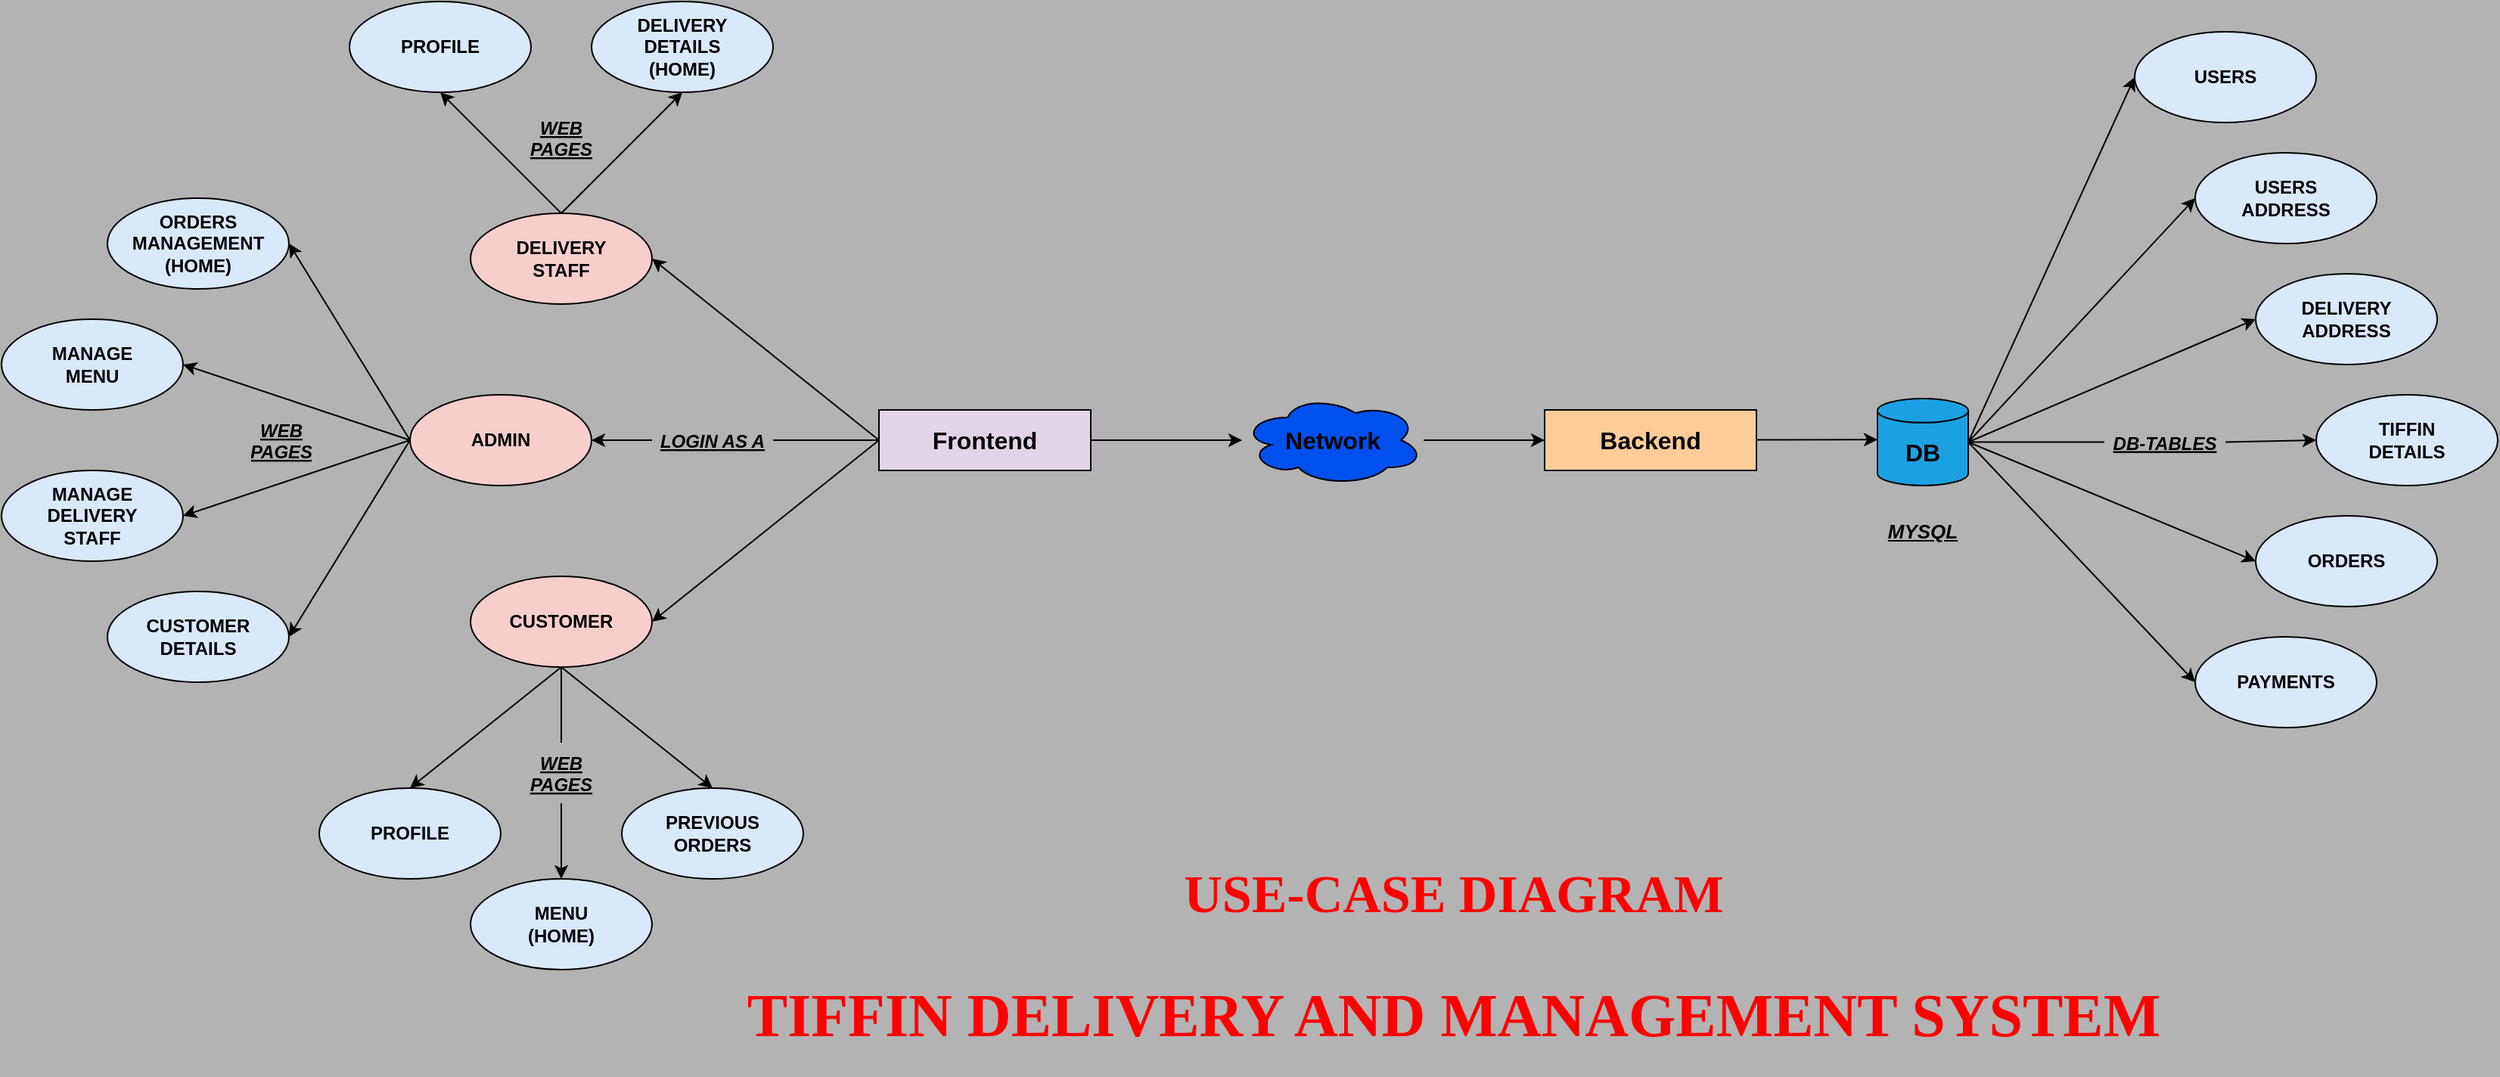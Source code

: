 <mxfile version="18.0.8" type="device" pages="8"><diagram id="KzyenPBarLlEQm6hZrSy" name="(USE-CASE) Flow Diagram"><mxGraphModel dx="3295" dy="872" grid="1" gridSize="10" guides="1" tooltips="1" connect="1" arrows="1" fold="1" page="1" pageScale="1" pageWidth="827" pageHeight="1169" background="#B3B3B3" math="0" shadow="0"><root><mxCell id="0"/><mxCell id="1" parent="0"/><mxCell id="yn0ZQEBdcI2gzyGo1NI8-17" style="edgeStyle=orthogonalEdgeStyle;rounded=0;orthogonalLoop=1;jettySize=auto;html=1;fontSize=16;fontStyle=1;fontColor=#000000;strokeColor=#000000;" parent="1" source="yn0ZQEBdcI2gzyGo1NI8-18" target="yn0ZQEBdcI2gzyGo1NI8-23" edge="1"><mxGeometry relative="1" as="geometry"><Array as="points"><mxPoint x="290" y="340"/><mxPoint x="290" y="340"/></Array></mxGeometry></mxCell><mxCell id="yn0ZQEBdcI2gzyGo1NI8-18" value="Frontend" style="rounded=0;whiteSpace=wrap;html=1;fontStyle=1;fontSize=16;fillColor=#e1d5e7;strokeColor=#000000;fontColor=#000000;" parent="1" vertex="1"><mxGeometry x="70" y="320" width="140" height="40" as="geometry"/></mxCell><mxCell id="yn0ZQEBdcI2gzyGo1NI8-20" value="Backend" style="rounded=0;whiteSpace=wrap;html=1;fontStyle=1;fontSize=16;fillColor=#ffcc99;strokeColor=#000000;fontColor=#000000;" parent="1" vertex="1"><mxGeometry x="510" y="320" width="140" height="40" as="geometry"/></mxCell><mxCell id="yn0ZQEBdcI2gzyGo1NI8-21" value="DB" style="shape=cylinder3;whiteSpace=wrap;html=1;boundedLbl=1;backgroundOutline=1;size=7.966;fontSize=16;fillColor=#1ba1e2;fontColor=#000000;strokeColor=#000000;fontStyle=1" parent="1" vertex="1"><mxGeometry x="730" y="312.5" width="60" height="57.5" as="geometry"/></mxCell><mxCell id="yn0ZQEBdcI2gzyGo1NI8-22" style="edgeStyle=orthogonalEdgeStyle;rounded=0;orthogonalLoop=1;jettySize=auto;html=1;entryX=0;entryY=0.5;entryDx=0;entryDy=0;fontSize=16;fontStyle=1;fontColor=#000000;strokeColor=#000000;" parent="1" source="yn0ZQEBdcI2gzyGo1NI8-23" target="yn0ZQEBdcI2gzyGo1NI8-20" edge="1"><mxGeometry relative="1" as="geometry"><Array as="points"><mxPoint x="450" y="340"/><mxPoint x="450" y="340"/></Array></mxGeometry></mxCell><mxCell id="yn0ZQEBdcI2gzyGo1NI8-23" value="Network" style="ellipse;shape=cloud;whiteSpace=wrap;html=1;fontSize=16;fillColor=#0050ef;fontColor=#000000;strokeColor=#000000;fontStyle=1" parent="1" vertex="1"><mxGeometry x="310" y="310" width="120" height="60" as="geometry"/></mxCell><mxCell id="yn0ZQEBdcI2gzyGo1NI8-31" value="USERS" style="ellipse;whiteSpace=wrap;html=1;fillColor=#dae8fc;strokeColor=#000000;fontStyle=1;fontColor=#000000;" parent="1" vertex="1"><mxGeometry x="900" y="70" width="120" height="60" as="geometry"/></mxCell><mxCell id="yn0ZQEBdcI2gzyGo1NI8-32" value="&lt;span&gt;USERS&lt;br&gt;ADDRESS&lt;br&gt;&lt;/span&gt;" style="ellipse;whiteSpace=wrap;html=1;fillColor=#dae8fc;strokeColor=#000000;fontStyle=1;fontColor=#000000;" parent="1" vertex="1"><mxGeometry x="940" y="150" width="120" height="60" as="geometry"/></mxCell><mxCell id="yn0ZQEBdcI2gzyGo1NI8-33" value="DELIVERY&lt;br&gt;ADDRESS" style="ellipse;whiteSpace=wrap;html=1;fillColor=#dae8fc;strokeColor=#000000;fontStyle=1;fontColor=#000000;" parent="1" vertex="1"><mxGeometry x="980" y="230" width="120" height="60" as="geometry"/></mxCell><mxCell id="yn0ZQEBdcI2gzyGo1NI8-34" value="&lt;span&gt;ORDERS&lt;/span&gt;" style="ellipse;whiteSpace=wrap;html=1;fillColor=#dae8fc;strokeColor=#000000;fontStyle=1;fontColor=#000000;" parent="1" vertex="1"><mxGeometry x="980" y="390" width="120" height="60" as="geometry"/></mxCell><mxCell id="yn0ZQEBdcI2gzyGo1NI8-35" value="&lt;span&gt;PAYMENTS&lt;/span&gt;" style="ellipse;whiteSpace=wrap;html=1;fillColor=#dae8fc;strokeColor=#000000;fontStyle=1;fontColor=#000000;" parent="1" vertex="1"><mxGeometry x="940" y="470" width="120" height="60" as="geometry"/></mxCell><mxCell id="yn0ZQEBdcI2gzyGo1NI8-36" value="" style="endArrow=classic;html=1;rounded=0;entryX=0;entryY=0.5;entryDx=0;entryDy=0;fontStyle=1;exitX=1;exitY=0.5;exitDx=0;exitDy=0;exitPerimeter=0;fontColor=#000000;strokeColor=#000000;" parent="1" source="yn0ZQEBdcI2gzyGo1NI8-21" target="yn0ZQEBdcI2gzyGo1NI8-31" edge="1"><mxGeometry width="50" height="50" relative="1" as="geometry"><mxPoint x="800" y="340" as="sourcePoint"/><mxPoint x="840" y="300" as="targetPoint"/></mxGeometry></mxCell><mxCell id="yn0ZQEBdcI2gzyGo1NI8-37" value="" style="endArrow=classic;html=1;rounded=0;entryX=0;entryY=0.5;entryDx=0;entryDy=0;fontStyle=1;exitX=1;exitY=0.5;exitDx=0;exitDy=0;exitPerimeter=0;fontColor=#000000;strokeColor=#000000;" parent="1" source="yn0ZQEBdcI2gzyGo1NI8-21" target="yn0ZQEBdcI2gzyGo1NI8-32" edge="1"><mxGeometry width="50" height="50" relative="1" as="geometry"><mxPoint x="810" y="350" as="sourcePoint"/><mxPoint x="770" y="340" as="targetPoint"/></mxGeometry></mxCell><mxCell id="yn0ZQEBdcI2gzyGo1NI8-39" value="" style="endArrow=classic;html=1;rounded=0;entryX=0;entryY=0.5;entryDx=0;entryDy=0;fontStyle=1;exitX=1;exitY=0.5;exitDx=0;exitDy=0;exitPerimeter=0;fontColor=#000000;strokeColor=#000000;" parent="1" source="yn0ZQEBdcI2gzyGo1NI8-21" target="yn0ZQEBdcI2gzyGo1NI8-34" edge="1"><mxGeometry width="50" height="50" relative="1" as="geometry"><mxPoint x="800" y="370" as="sourcePoint"/><mxPoint x="860" y="400" as="targetPoint"/></mxGeometry></mxCell><mxCell id="yn0ZQEBdcI2gzyGo1NI8-40" value="" style="endArrow=classic;html=1;rounded=0;entryX=0;entryY=0.5;entryDx=0;entryDy=0;fontStyle=1;exitX=1;exitY=0.5;exitDx=0;exitDy=0;exitPerimeter=0;fontColor=#000000;strokeColor=#000000;" parent="1" source="yn0ZQEBdcI2gzyGo1NI8-21" target="yn0ZQEBdcI2gzyGo1NI8-35" edge="1"><mxGeometry width="50" height="50" relative="1" as="geometry"><mxPoint x="800" y="370" as="sourcePoint"/><mxPoint x="840" y="390" as="targetPoint"/></mxGeometry></mxCell><mxCell id="yn0ZQEBdcI2gzyGo1NI8-43" value="&lt;span&gt;ADMIN&lt;/span&gt;" style="ellipse;whiteSpace=wrap;html=1;fillColor=#f8cecc;strokeColor=#000000;fontStyle=1;fontColor=#000000;" parent="1" vertex="1"><mxGeometry x="-240" y="310" width="120" height="60" as="geometry"/></mxCell><mxCell id="yn0ZQEBdcI2gzyGo1NI8-44" value="CUSTOMER" style="ellipse;whiteSpace=wrap;html=1;fillColor=#f8cecc;strokeColor=#000000;fontStyle=1;fontColor=#000000;" parent="1" vertex="1"><mxGeometry x="-200" y="430" width="120" height="60" as="geometry"/></mxCell><mxCell id="yn0ZQEBdcI2gzyGo1NI8-45" style="edgeStyle=orthogonalEdgeStyle;rounded=0;orthogonalLoop=1;jettySize=auto;html=1;exitX=0.5;exitY=1;exitDx=0;exitDy=0;fontSize=13;fontColor=#000000;fontStyle=1;strokeColor=#000000;" parent="1" source="yn0ZQEBdcI2gzyGo1NI8-18" target="yn0ZQEBdcI2gzyGo1NI8-18" edge="1"><mxGeometry relative="1" as="geometry"/></mxCell><mxCell id="yn0ZQEBdcI2gzyGo1NI8-46" style="edgeStyle=orthogonalEdgeStyle;rounded=0;orthogonalLoop=1;jettySize=auto;html=1;entryX=0;entryY=0.5;entryDx=0;entryDy=0;fontSize=16;fontStyle=1;fontColor=#000000;strokeColor=#000000;" parent="1" edge="1"><mxGeometry relative="1" as="geometry"><mxPoint x="649.536" y="339.694" as="sourcePoint"/><mxPoint x="730.0" y="339.66" as="targetPoint"/><Array as="points"><mxPoint x="670" y="339.66"/><mxPoint x="670" y="339.66"/></Array></mxGeometry></mxCell><mxCell id="yn0ZQEBdcI2gzyGo1NI8-47" value="" style="endArrow=classic;html=1;rounded=0;fontSize=13;fontColor=#000000;entryX=1;entryY=0.5;entryDx=0;entryDy=0;exitX=0;exitY=0.5;exitDx=0;exitDy=0;startArrow=none;fontStyle=1;strokeColor=#000000;" parent="1" source="29dRNj-hBlLUx_PwIbOm-11" target="yn0ZQEBdcI2gzyGo1NI8-43" edge="1"><mxGeometry width="50" height="50" relative="1" as="geometry"><mxPoint x="60" y="400" as="sourcePoint"/><mxPoint x="110" y="350" as="targetPoint"/></mxGeometry></mxCell><mxCell id="yn0ZQEBdcI2gzyGo1NI8-48" value="" style="endArrow=classic;html=1;rounded=0;fontSize=13;fontColor=#000000;entryX=1;entryY=0.5;entryDx=0;entryDy=0;exitX=0;exitY=0.5;exitDx=0;exitDy=0;fontStyle=1;strokeColor=#000000;" parent="1" source="yn0ZQEBdcI2gzyGo1NI8-18" target="yn0ZQEBdcI2gzyGo1NI8-44" edge="1"><mxGeometry width="50" height="50" relative="1" as="geometry"><mxPoint x="60" y="400" as="sourcePoint"/><mxPoint x="110" y="350" as="targetPoint"/></mxGeometry></mxCell><mxCell id="29dRNj-hBlLUx_PwIbOm-3" value="&lt;span&gt;MENU&lt;br&gt;(HOME)&lt;br&gt;&lt;/span&gt;" style="ellipse;whiteSpace=wrap;html=1;fillColor=#dae8fc;strokeColor=#000000;fontStyle=1;fontColor=#000000;" parent="1" vertex="1"><mxGeometry x="-200" y="630" width="120" height="60" as="geometry"/></mxCell><mxCell id="29dRNj-hBlLUx_PwIbOm-4" value="&lt;span&gt;DELIVERY&lt;br&gt;STAFF&lt;/span&gt;" style="ellipse;whiteSpace=wrap;html=1;fillColor=#f8cecc;strokeColor=#000000;fontStyle=1;fontColor=#000000;" parent="1" vertex="1"><mxGeometry x="-200" y="190" width="120" height="60" as="geometry"/></mxCell><mxCell id="29dRNj-hBlLUx_PwIbOm-5" value="&lt;span&gt;PREVIOUS&lt;br&gt;ORDERS&lt;br&gt;&lt;/span&gt;" style="ellipse;whiteSpace=wrap;html=1;fillColor=#dae8fc;strokeColor=#000000;fontStyle=1;fontColor=#000000;" parent="1" vertex="1"><mxGeometry x="-100" y="570" width="120" height="60" as="geometry"/></mxCell><mxCell id="29dRNj-hBlLUx_PwIbOm-6" value="&lt;span&gt;PROFILE&lt;br&gt;&lt;/span&gt;" style="ellipse;whiteSpace=wrap;html=1;fillColor=#dae8fc;strokeColor=#000000;fontStyle=1;fontColor=#000000;" parent="1" vertex="1"><mxGeometry x="-300" y="570" width="120" height="60" as="geometry"/></mxCell><mxCell id="29dRNj-hBlLUx_PwIbOm-7" value="" style="endArrow=classic;html=1;rounded=0;fontSize=13;fontColor=#000000;entryX=0.5;entryY=0;entryDx=0;entryDy=0;exitX=0.5;exitY=1;exitDx=0;exitDy=0;fontStyle=1;strokeColor=#000000;" parent="1" source="yn0ZQEBdcI2gzyGo1NI8-44" target="29dRNj-hBlLUx_PwIbOm-6" edge="1"><mxGeometry width="50" height="50" relative="1" as="geometry"><mxPoint x="-130" y="430" as="sourcePoint"/><mxPoint x="-220" y="550" as="targetPoint"/></mxGeometry></mxCell><mxCell id="29dRNj-hBlLUx_PwIbOm-8" value="" style="endArrow=classic;html=1;rounded=0;fontSize=13;fontColor=#000000;entryX=0.5;entryY=0;entryDx=0;entryDy=0;exitX=0.5;exitY=1;exitDx=0;exitDy=0;fontStyle=1;startArrow=none;strokeColor=#000000;" parent="1" source="29dRNj-hBlLUx_PwIbOm-27" target="29dRNj-hBlLUx_PwIbOm-3" edge="1"><mxGeometry width="50" height="50" relative="1" as="geometry"><mxPoint x="-130" y="500" as="sourcePoint"/><mxPoint x="-230" y="600" as="targetPoint"/></mxGeometry></mxCell><mxCell id="29dRNj-hBlLUx_PwIbOm-9" value="" style="endArrow=classic;html=1;rounded=0;fontSize=13;fontColor=#000000;entryX=0.5;entryY=0;entryDx=0;entryDy=0;exitX=0.5;exitY=1;exitDx=0;exitDy=0;fontStyle=1;strokeColor=#000000;" parent="1" source="yn0ZQEBdcI2gzyGo1NI8-44" target="29dRNj-hBlLUx_PwIbOm-5" edge="1"><mxGeometry width="50" height="50" relative="1" as="geometry"><mxPoint x="-120" y="510" as="sourcePoint"/><mxPoint x="-220" y="610" as="targetPoint"/></mxGeometry></mxCell><mxCell id="29dRNj-hBlLUx_PwIbOm-11" value="LOGIN AS A" style="text;strokeColor=none;fillColor=none;align=center;verticalAlign=middle;spacingLeft=4;spacingRight=4;overflow=hidden;points=[[0,0.5],[1,0.5]];portConstraint=eastwest;rotatable=0;fontStyle=7;fontColor=#000000;" parent="1" vertex="1"><mxGeometry x="-80" y="320" width="80" height="40" as="geometry"/></mxCell><mxCell id="29dRNj-hBlLUx_PwIbOm-12" value="" style="endArrow=none;html=1;rounded=0;fontSize=13;fontColor=#000000;entryX=1;entryY=0.5;entryDx=0;entryDy=0;exitX=0;exitY=0.5;exitDx=0;exitDy=0;fontStyle=1;strokeColor=#000000;" parent="1" source="yn0ZQEBdcI2gzyGo1NI8-18" target="29dRNj-hBlLUx_PwIbOm-11" edge="1"><mxGeometry width="50" height="50" relative="1" as="geometry"><mxPoint x="90" y="340" as="sourcePoint"/><mxPoint x="-160.0" y="340" as="targetPoint"/></mxGeometry></mxCell><mxCell id="29dRNj-hBlLUx_PwIbOm-13" value="&lt;span&gt;PROFILE&lt;br&gt;&lt;/span&gt;" style="ellipse;whiteSpace=wrap;html=1;fillColor=#dae8fc;strokeColor=#000000;fontStyle=1;fontColor=#000000;" parent="1" vertex="1"><mxGeometry x="-280" y="50" width="120" height="60" as="geometry"/></mxCell><mxCell id="29dRNj-hBlLUx_PwIbOm-14" value="&lt;span&gt;DELIVERY&lt;br&gt;DETAILS&lt;br&gt;(HOME)&lt;br&gt;&lt;/span&gt;" style="ellipse;whiteSpace=wrap;html=1;fillColor=#dae8fc;strokeColor=#000000;fontStyle=1;fontColor=#000000;" parent="1" vertex="1"><mxGeometry x="-120" y="50" width="120" height="60" as="geometry"/></mxCell><mxCell id="29dRNj-hBlLUx_PwIbOm-15" value="" style="endArrow=classic;html=1;rounded=0;fontSize=13;fontColor=#000000;entryX=1;entryY=0.5;entryDx=0;entryDy=0;exitX=0;exitY=0.5;exitDx=0;exitDy=0;fontStyle=1;strokeColor=#000000;" parent="1" source="yn0ZQEBdcI2gzyGo1NI8-18" target="29dRNj-hBlLUx_PwIbOm-4" edge="1"><mxGeometry width="50" height="50" relative="1" as="geometry"><mxPoint x="110" y="150" as="sourcePoint"/><mxPoint x="-40.0" y="270" as="targetPoint"/></mxGeometry></mxCell><mxCell id="29dRNj-hBlLUx_PwIbOm-16" value="" style="endArrow=classic;html=1;rounded=0;fontSize=13;fontColor=#000000;exitX=0.5;exitY=0;exitDx=0;exitDy=0;entryX=0.5;entryY=1;entryDx=0;entryDy=0;fontStyle=1;strokeColor=#000000;" parent="1" source="29dRNj-hBlLUx_PwIbOm-4" target="29dRNj-hBlLUx_PwIbOm-13" edge="1"><mxGeometry width="50" height="50" relative="1" as="geometry"><mxPoint x="-70" y="250" as="sourcePoint"/><mxPoint x="-230" y="150" as="targetPoint"/></mxGeometry></mxCell><mxCell id="29dRNj-hBlLUx_PwIbOm-17" value="" style="endArrow=classic;html=1;rounded=0;fontSize=13;fontColor=#000000;exitX=0.5;exitY=0;exitDx=0;exitDy=0;entryX=0.5;entryY=1;entryDx=0;entryDy=0;fontStyle=1;strokeColor=#000000;" parent="1" source="29dRNj-hBlLUx_PwIbOm-4" target="29dRNj-hBlLUx_PwIbOm-14" edge="1"><mxGeometry width="50" height="50" relative="1" as="geometry"><mxPoint x="-130" y="200" as="sourcePoint"/><mxPoint x="-210" y="140" as="targetPoint"/></mxGeometry></mxCell><mxCell id="29dRNj-hBlLUx_PwIbOm-19" value="&lt;span&gt;MANAGE&lt;br&gt;MENU&lt;br&gt;&lt;/span&gt;" style="ellipse;whiteSpace=wrap;html=1;fillColor=#dae8fc;strokeColor=#000000;fontStyle=1;fontColor=#000000;" parent="1" vertex="1"><mxGeometry x="-510" y="260" width="120" height="60" as="geometry"/></mxCell><mxCell id="29dRNj-hBlLUx_PwIbOm-20" value="&lt;span&gt;&lt;span&gt;MANAGE&lt;br&gt;DELIVERY&lt;br&gt;STAFF&lt;/span&gt;&lt;br&gt;&lt;/span&gt;" style="ellipse;whiteSpace=wrap;html=1;fillColor=#dae8fc;strokeColor=#000000;fontStyle=1;fontColor=#000000;" parent="1" vertex="1"><mxGeometry x="-510" y="360" width="120" height="60" as="geometry"/></mxCell><mxCell id="29dRNj-hBlLUx_PwIbOm-23" value="" style="endArrow=classic;html=1;rounded=0;fontSize=13;fontColor=#000000;exitX=0;exitY=0.5;exitDx=0;exitDy=0;entryX=1;entryY=0.5;entryDx=0;entryDy=0;fontStyle=1;strokeColor=#000000;" parent="1" source="yn0ZQEBdcI2gzyGo1NI8-43" target="29dRNj-hBlLUx_PwIbOm-20" edge="1"><mxGeometry width="50" height="50" relative="1" as="geometry"><mxPoint x="-260" y="360" as="sourcePoint"/><mxPoint x="-320" y="270" as="targetPoint"/></mxGeometry></mxCell><mxCell id="29dRNj-hBlLUx_PwIbOm-24" value="WEB&#10;PAGES" style="text;strokeColor=none;fillColor=none;align=center;verticalAlign=middle;spacingLeft=4;spacingRight=4;overflow=hidden;points=[[0,0.5],[1,0.5]];portConstraint=eastwest;rotatable=0;fontStyle=7;fontColor=#000000;" parent="1" vertex="1"><mxGeometry x="-350" y="320" width="50" height="40" as="geometry"/></mxCell><mxCell id="29dRNj-hBlLUx_PwIbOm-26" value="WEB&#10;PAGES" style="text;strokeColor=none;fillColor=none;align=center;verticalAlign=middle;spacingLeft=4;spacingRight=4;overflow=hidden;points=[[0,0.5],[1,0.5]];portConstraint=eastwest;rotatable=0;fontStyle=7;fontColor=#000000;" parent="1" vertex="1"><mxGeometry x="-170" y="120" width="60" height="40" as="geometry"/></mxCell><mxCell id="29dRNj-hBlLUx_PwIbOm-27" value="WEB&#10;PAGES" style="text;strokeColor=none;fillColor=none;align=center;verticalAlign=middle;spacingLeft=4;spacingRight=4;overflow=hidden;points=[[0,0.5],[1,0.5]];portConstraint=eastwest;rotatable=0;fontStyle=7;fontColor=#000000;" parent="1" vertex="1"><mxGeometry x="-170" y="540" width="60" height="40" as="geometry"/></mxCell><mxCell id="29dRNj-hBlLUx_PwIbOm-28" value="" style="endArrow=none;html=1;rounded=0;fontSize=13;fontColor=#000000;entryX=0.5;entryY=0;entryDx=0;entryDy=0;exitX=0.5;exitY=1;exitDx=0;exitDy=0;fontStyle=1;strokeColor=#000000;" parent="1" source="yn0ZQEBdcI2gzyGo1NI8-44" target="29dRNj-hBlLUx_PwIbOm-27" edge="1"><mxGeometry width="50" height="50" relative="1" as="geometry"><mxPoint x="-140" y="490" as="sourcePoint"/><mxPoint x="-140" y="630.0" as="targetPoint"/></mxGeometry></mxCell><mxCell id="Lgrcxj3bvZZ3I6bP-hV0-1" value="&lt;span&gt;CUSTOMER&lt;br&gt;DETAILS&lt;br&gt;&lt;/span&gt;" style="ellipse;whiteSpace=wrap;html=1;fillColor=#dae8fc;strokeColor=#000000;fontStyle=1;fontColor=#000000;" parent="1" vertex="1"><mxGeometry x="-440" y="440" width="120" height="60" as="geometry"/></mxCell><mxCell id="Lgrcxj3bvZZ3I6bP-hV0-2" value="" style="endArrow=classic;html=1;rounded=0;fontSize=13;fontColor=#000000;exitX=0;exitY=0.5;exitDx=0;exitDy=0;entryX=1;entryY=0.5;entryDx=0;entryDy=0;fontStyle=1;strokeColor=#000000;" parent="1" source="yn0ZQEBdcI2gzyGo1NI8-43" target="Lgrcxj3bvZZ3I6bP-hV0-1" edge="1"><mxGeometry width="50" height="50" relative="1" as="geometry"><mxPoint x="-230" y="350" as="sourcePoint"/><mxPoint x="-380" y="400" as="targetPoint"/></mxGeometry></mxCell><mxCell id="Lgrcxj3bvZZ3I6bP-hV0-3" value="" style="endArrow=classic;html=1;rounded=0;fontSize=13;fontColor=#000000;exitX=0;exitY=0.5;exitDx=0;exitDy=0;entryX=1;entryY=0.5;entryDx=0;entryDy=0;fontStyle=1;strokeColor=#000000;" parent="1" source="yn0ZQEBdcI2gzyGo1NI8-43" target="29dRNj-hBlLUx_PwIbOm-19" edge="1"><mxGeometry width="50" height="50" relative="1" as="geometry"><mxPoint x="-220" y="360" as="sourcePoint"/><mxPoint x="-370" y="410" as="targetPoint"/></mxGeometry></mxCell><mxCell id="Lgrcxj3bvZZ3I6bP-hV0-4" value="TIFFIN&lt;br&gt;DETAILS" style="ellipse;whiteSpace=wrap;html=1;fillColor=#dae8fc;strokeColor=#000000;fontStyle=1;fontColor=#000000;" parent="1" vertex="1"><mxGeometry x="1020" y="310" width="120" height="60" as="geometry"/></mxCell><mxCell id="Lgrcxj3bvZZ3I6bP-hV0-5" value="" style="endArrow=classic;html=1;rounded=0;entryX=0;entryY=0.5;entryDx=0;entryDy=0;fontStyle=1;exitX=1;exitY=0.5;exitDx=0;exitDy=0;exitPerimeter=0;startArrow=none;fontColor=#000000;strokeColor=#000000;" parent="1" source="yn0ZQEBdcI2gzyGo1NI8-41" target="Lgrcxj3bvZZ3I6bP-hV0-4" edge="1"><mxGeometry width="50" height="50" relative="1" as="geometry"><mxPoint x="790" y="400" as="sourcePoint"/><mxPoint x="950" y="190" as="targetPoint"/></mxGeometry></mxCell><mxCell id="Lgrcxj3bvZZ3I6bP-hV0-6" value="" style="endArrow=classic;html=1;rounded=0;entryX=0;entryY=0.5;entryDx=0;entryDy=0;fontStyle=1;exitX=1;exitY=0.5;exitDx=0;exitDy=0;exitPerimeter=0;fontColor=#000000;strokeColor=#000000;" parent="1" source="yn0ZQEBdcI2gzyGo1NI8-21" target="yn0ZQEBdcI2gzyGo1NI8-33" edge="1"><mxGeometry width="50" height="50" relative="1" as="geometry"><mxPoint x="780" y="260" as="sourcePoint"/><mxPoint x="950" y="190" as="targetPoint"/></mxGeometry></mxCell><mxCell id="yn0ZQEBdcI2gzyGo1NI8-41" value="DB-TABLES" style="text;strokeColor=none;fillColor=none;align=center;verticalAlign=middle;spacingLeft=4;spacingRight=4;overflow=hidden;points=[[0,0.5],[1,0.5]];portConstraint=eastwest;rotatable=0;fontStyle=7;fontColor=#000000;" parent="1" vertex="1"><mxGeometry x="880" y="321.25" width="80" height="40" as="geometry"/></mxCell><mxCell id="Lgrcxj3bvZZ3I6bP-hV0-7" value="" style="endArrow=none;html=1;rounded=0;entryX=0;entryY=0.5;entryDx=0;entryDy=0;fontStyle=1;exitX=1;exitY=0.5;exitDx=0;exitDy=0;exitPerimeter=0;fontColor=#000000;strokeColor=#000000;" parent="1" source="yn0ZQEBdcI2gzyGo1NI8-21" target="yn0ZQEBdcI2gzyGo1NI8-41" edge="1"><mxGeometry width="50" height="50" relative="1" as="geometry"><mxPoint x="790" y="341.25" as="sourcePoint"/><mxPoint x="1020" y="340" as="targetPoint"/></mxGeometry></mxCell><mxCell id="SU_j285CbLatxEsoPdzK-1" value="MYSQL" style="text;html=1;strokeColor=none;fillColor=none;align=center;verticalAlign=middle;whiteSpace=wrap;rounded=0;fontStyle=7;fontSize=13;fontColor=#000000;" parent="1" vertex="1"><mxGeometry x="690" y="380" width="140" height="40" as="geometry"/></mxCell><mxCell id="cn0uNt8GeuYVwvF4auu_-1" value="&lt;span&gt;ORDERS&lt;br&gt;MANAGEMENT&lt;br&gt;(HOME)&lt;br&gt;&lt;/span&gt;" style="ellipse;whiteSpace=wrap;html=1;fillColor=#dae8fc;strokeColor=#000000;fontStyle=1;fontColor=#000000;" parent="1" vertex="1"><mxGeometry x="-440" y="180" width="120" height="60" as="geometry"/></mxCell><mxCell id="cn0uNt8GeuYVwvF4auu_-2" value="" style="endArrow=classic;html=1;rounded=0;fontSize=13;fontColor=#000000;exitX=0;exitY=0.5;exitDx=0;exitDy=0;entryX=1;entryY=0.5;entryDx=0;entryDy=0;fontStyle=1;strokeColor=#000000;" parent="1" source="yn0ZQEBdcI2gzyGo1NI8-43" target="cn0uNt8GeuYVwvF4auu_-1" edge="1"><mxGeometry width="50" height="50" relative="1" as="geometry"><mxPoint x="-230.0" y="350" as="sourcePoint"/><mxPoint x="-380" y="300" as="targetPoint"/></mxGeometry></mxCell><mxCell id="cn0uNt8GeuYVwvF4auu_-3" value="&lt;h1&gt;&lt;font face=&quot;Times New Roman&quot; color=&quot;#ff0000&quot; style=&quot;font-size: 40px&quot;&gt;TIFFIN DELIVERY AND MANAGEMENT SYSTEM&lt;/font&gt;&lt;/h1&gt;" style="text;html=1;strokeColor=none;fillColor=none;align=center;verticalAlign=middle;whiteSpace=wrap;rounded=0;" parent="1" vertex="1"><mxGeometry x="-50" y="680" width="1000" height="80" as="geometry"/></mxCell><mxCell id="cn0uNt8GeuYVwvF4auu_-4" value="&lt;h1&gt;&lt;font face=&quot;Times New Roman&quot; color=&quot;#ff0000&quot; style=&quot;font-size: 35px&quot;&gt;USE-CASE DIAGRAM&lt;/font&gt;&lt;/h1&gt;" style="text;html=1;strokeColor=none;fillColor=none;align=center;verticalAlign=middle;whiteSpace=wrap;rounded=0;" parent="1" vertex="1"><mxGeometry x="-50" y="600" width="1000" height="80" as="geometry"/></mxCell></root></mxGraphModel></diagram><diagram name="Common Homepage" id="_pxXQTc8oqTKe4eNX8kk"><mxGraphModel dx="1543" dy="545" grid="1" gridSize="10" guides="1" tooltips="1" connect="1" arrows="1" fold="1" page="1" pageScale="1" pageWidth="827" pageHeight="1169" background="#B3B3B3" math="0" shadow="0"><root><mxCell id="S4TzjXUJsEhRP5zYqYH2-0"/><mxCell id="S4TzjXUJsEhRP5zYqYH2-1" parent="S4TzjXUJsEhRP5zYqYH2-0"/><mxCell id="S4TzjXUJsEhRP5zYqYH2-56" value="" style="rounded=1;whiteSpace=wrap;html=1;fontSize=9;fillColor=#dae8fc;strokeColor=#6c8ebf;" parent="S4TzjXUJsEhRP5zYqYH2-1" vertex="1"><mxGeometry x="220" y="100" width="440" height="300" as="geometry"/></mxCell><mxCell id="S4TzjXUJsEhRP5zYqYH2-57" value="&lt;font style=&quot;font-size: 12px&quot;&gt;Home&lt;/font&gt;" style="rounded=1;whiteSpace=wrap;html=1;fontSize=9;fillColor=#66B2FF;" parent="S4TzjXUJsEhRP5zYqYH2-1" vertex="1"><mxGeometry x="240" y="120" width="80" height="30" as="geometry"/></mxCell><mxCell id="S4TzjXUJsEhRP5zYqYH2-58" value="&lt;font style=&quot;font-size: 12px&quot;&gt;Menu&lt;/font&gt;" style="rounded=1;whiteSpace=wrap;html=1;fontSize=9;fillColor=#66B2FF;" parent="S4TzjXUJsEhRP5zYqYH2-1" vertex="1"><mxGeometry x="320" y="120" width="80" height="30" as="geometry"/></mxCell><mxCell id="S4TzjXUJsEhRP5zYqYH2-59" value="&lt;font style=&quot;font-size: 12px&quot;&gt;About Us&lt;/font&gt;" style="rounded=1;whiteSpace=wrap;html=1;fontSize=9;fillColor=#66B2FF;" parent="S4TzjXUJsEhRP5zYqYH2-1" vertex="1"><mxGeometry x="400" y="120" width="80" height="30" as="geometry"/></mxCell><mxCell id="S4TzjXUJsEhRP5zYqYH2-60" value="&lt;span&gt;&lt;font style=&quot;font-size: 12px&quot;&gt;Contact Us&lt;/font&gt;&lt;/span&gt;" style="rounded=1;whiteSpace=wrap;html=1;fontSize=9;fillColor=#66B2FF;" parent="S4TzjXUJsEhRP5zYqYH2-1" vertex="1"><mxGeometry x="480" y="120" width="80" height="30" as="geometry"/></mxCell><mxCell id="tXUAIkuCgWitOLno9wBh-3" style="edgeStyle=orthogonalEdgeStyle;rounded=0;orthogonalLoop=1;jettySize=auto;html=1;entryX=0;entryY=0.5;entryDx=0;entryDy=0;fontSize=40;" parent="S4TzjXUJsEhRP5zYqYH2-1" source="S4TzjXUJsEhRP5zYqYH2-61" target="tXUAIkuCgWitOLno9wBh-0" edge="1"><mxGeometry relative="1" as="geometry"/></mxCell><mxCell id="S4TzjXUJsEhRP5zYqYH2-61" value="&lt;span style=&quot;font-size: 12px&quot;&gt;Login&amp;nbsp; &amp;nbsp;V&lt;/span&gt;" style="rounded=1;whiteSpace=wrap;html=1;fontSize=9;fillColor=#66B2FF;" parent="S4TzjXUJsEhRP5zYqYH2-1" vertex="1"><mxGeometry x="560" y="120" width="80" height="30" as="geometry"/></mxCell><mxCell id="S4TzjXUJsEhRP5zYqYH2-62" value="&lt;font style=&quot;font-size: 40px&quot;&gt;&amp;lt;&lt;span style=&quot;white-space: pre&quot;&gt;&#9;&lt;/span&gt;SLIDER&lt;span style=&quot;white-space: pre&quot;&gt;&#9;&lt;/span&gt;&amp;gt;&lt;/font&gt;" style="rounded=1;whiteSpace=wrap;html=1;fontSize=12;fillColor=#66B2FF;" parent="S4TzjXUJsEhRP5zYqYH2-1" vertex="1"><mxGeometry x="240" y="180" width="400" height="120" as="geometry"/></mxCell><mxCell id="tXUAIkuCgWitOLno9wBh-0" value="&lt;font style=&quot;font-size: 12px&quot;&gt;Customer&lt;/font&gt;" style="rounded=1;whiteSpace=wrap;html=1;fontSize=9;fillColor=#e1d5e7;strokeColor=#9673a6;" parent="S4TzjXUJsEhRP5zYqYH2-1" vertex="1"><mxGeometry x="680" y="120" width="120" height="30" as="geometry"/></mxCell><mxCell id="tXUAIkuCgWitOLno9wBh-1" value="&lt;font style=&quot;font-size: 12px&quot;&gt;Delivery Staff&lt;/font&gt;" style="rounded=1;whiteSpace=wrap;html=1;fontSize=9;fillColor=#e1d5e7;strokeColor=#9673a6;" parent="S4TzjXUJsEhRP5zYqYH2-1" vertex="1"><mxGeometry x="680" y="150" width="120" height="30" as="geometry"/></mxCell><mxCell id="tXUAIkuCgWitOLno9wBh-2" value="&lt;font style=&quot;font-size: 12px&quot;&gt;Admin&lt;/font&gt;" style="rounded=1;whiteSpace=wrap;html=1;fontSize=9;fillColor=#e1d5e7;strokeColor=#9673a6;" parent="S4TzjXUJsEhRP5zYqYH2-1" vertex="1"><mxGeometry x="680" y="180" width="120" height="30" as="geometry"/></mxCell><mxCell id="tXUAIkuCgWitOLno9wBh-4" value="Dummy Text" style="rounded=1;whiteSpace=wrap;html=1;fontSize=40;fillColor=#66B2FF;" parent="S4TzjXUJsEhRP5zYqYH2-1" vertex="1"><mxGeometry x="240" y="330" width="400" height="50" as="geometry"/></mxCell></root></mxGraphModel></diagram><diagram id="XJ0v6zU29LZ76mOPemyE" name="Delivery Guy Pages"><mxGraphModel dx="1234" dy="436" grid="1" gridSize="10" guides="1" tooltips="1" connect="1" arrows="1" fold="1" page="1" pageScale="1" pageWidth="1169" pageHeight="827" background="#B3B3B3" math="0" shadow="0"><root><mxCell id="PhxS5ozamy__DoLANET--0"/><mxCell id="PhxS5ozamy__DoLANET--1" parent="PhxS5ozamy__DoLANET--0"/><mxCell id="fQZASQITO_OAxqQ4mCPq-0" value="" style="rounded=0;whiteSpace=wrap;html=1;strokeColor=#000000;fillColor=#bac8d3;" parent="PhxS5ozamy__DoLANET--1" vertex="1"><mxGeometry x="560" y="100" width="240" height="320" as="geometry"/></mxCell><mxCell id="fQZASQITO_OAxqQ4mCPq-2" value="&lt;span style=&quot;text-align: left&quot;&gt;&lt;font style=&quot;font-size: 6px&quot;&gt;Status : Not Delivered&lt;/font&gt;&lt;/span&gt;" style="rounded=1;whiteSpace=wrap;html=1;fontSize=4;fontColor=#000000;strokeColor=#000000;fillColor=#FF3333;" parent="PhxS5ozamy__DoLANET--1" vertex="1"><mxGeometry x="710" y="147.5" width="70" height="15" as="geometry"/></mxCell><mxCell id="fQZASQITO_OAxqQ4mCPq-3" value="&lt;font size=&quot;1&quot;&gt;&lt;span style=&quot;font-size: 12px&quot;&gt;&lt;b&gt;Delivery Details&lt;/b&gt;&lt;/span&gt;&lt;/font&gt;" style="text;html=1;strokeColor=none;fillColor=none;align=center;verticalAlign=middle;whiteSpace=wrap;rounded=0;fontColor=#000000;" parent="PhxS5ozamy__DoLANET--1" vertex="1"><mxGeometry x="560" y="100" width="120" height="40" as="geometry"/></mxCell><mxCell id="oEHh-8NudmR48tqA8zPK-32" style="edgeStyle=orthogonalEdgeStyle;rounded=0;orthogonalLoop=1;jettySize=auto;html=1;fontSize=9;entryX=0;entryY=0.5;entryDx=0;entryDy=0;" parent="PhxS5ozamy__DoLANET--1" source="fQZASQITO_OAxqQ4mCPq-5" target="oEHh-8NudmR48tqA8zPK-2" edge="1"><mxGeometry relative="1" as="geometry"><mxPoint x="870" y="127.5" as="targetPoint"/></mxGeometry></mxCell><mxCell id="fQZASQITO_OAxqQ4mCPq-5" value="&lt;font color=&quot;#000000&quot; size=&quot;1&quot;&gt;&lt;b style=&quot;font-size: 8px&quot;&gt;Profile&lt;/b&gt;&lt;/font&gt;" style="rounded=1;whiteSpace=wrap;html=1;fontSize=4;fontColor=#ffffff;strokeColor=#001DBC;fillColor=#0050ef;" parent="PhxS5ozamy__DoLANET--1" vertex="1"><mxGeometry x="750" y="112.5" width="40" height="15" as="geometry"/></mxCell><mxCell id="fQZASQITO_OAxqQ4mCPq-7" value="&lt;span style=&quot;text-align: left&quot;&gt;&lt;font style=&quot;font-size: 6px&quot;&gt;Customer No. : 123&lt;/font&gt;&lt;/span&gt;" style="rounded=1;whiteSpace=wrap;html=1;fontSize=4;fontColor=#000000;strokeColor=#000000;fillColor=#7EA6E0;" parent="PhxS5ozamy__DoLANET--1" vertex="1"><mxGeometry x="645" y="147.5" width="65" height="15" as="geometry"/></mxCell><mxCell id="fQZASQITO_OAxqQ4mCPq-22" value="" style="rounded=1;whiteSpace=wrap;html=1;fontSize=4;fontColor=#000000;strokeColor=#000000;fillColor=#CCCCCC;align=left;" parent="PhxS5ozamy__DoLANET--1" vertex="1"><mxGeometry x="570" y="244.75" width="220" height="30" as="geometry"/></mxCell><mxCell id="fQZASQITO_OAxqQ4mCPq-23" value="&lt;span style=&quot;text-align: left&quot;&gt;&lt;font style=&quot;font-size: 6px&quot;&gt;Status : Delivered&lt;/font&gt;&lt;/span&gt;" style="rounded=1;whiteSpace=wrap;html=1;fontSize=4;fontColor=#000000;strokeColor=#000000;fillColor=#00CC00;" parent="PhxS5ozamy__DoLANET--1" vertex="1"><mxGeometry x="710" y="230.25" width="70" height="15" as="geometry"/></mxCell><mxCell id="fQZASQITO_OAxqQ4mCPq-24" value="&lt;span style=&quot;text-align: left&quot;&gt;&lt;font style=&quot;font-size: 6px&quot;&gt;Order No. : 124&lt;/font&gt;&lt;/span&gt;" style="rounded=1;whiteSpace=wrap;html=1;fontSize=4;fontColor=#000000;strokeColor=#000000;fillColor=#7EA6E0;" parent="PhxS5ozamy__DoLANET--1" vertex="1"><mxGeometry x="580" y="230.25" width="65" height="15" as="geometry"/></mxCell><mxCell id="fQZASQITO_OAxqQ4mCPq-25" value="&lt;span style=&quot;text-align: left&quot;&gt;&lt;font style=&quot;font-size: 6px&quot;&gt;Customer No. : 123&lt;/font&gt;&lt;/span&gt;" style="rounded=1;whiteSpace=wrap;html=1;fontSize=4;fontColor=#000000;strokeColor=#000000;fillColor=#7EA6E0;" parent="PhxS5ozamy__DoLANET--1" vertex="1"><mxGeometry x="645" y="230.25" width="65" height="15" as="geometry"/></mxCell><mxCell id="fQZASQITO_OAxqQ4mCPq-26" value="&lt;div style=&quot;text-align: left&quot;&gt;&lt;font style=&quot;font-size: 6px&quot;&gt;Order Type : Monthly Payment&lt;/font&gt;&lt;br&gt;&lt;/div&gt;" style="rounded=1;whiteSpace=wrap;html=1;fontSize=4;fontColor=#000000;strokeColor=#000000;fillColor=#7EA6E0;" parent="PhxS5ozamy__DoLANET--1" vertex="1"><mxGeometry x="680" y="274.75" width="100" height="15" as="geometry"/></mxCell><mxCell id="fQZASQITO_OAxqQ4mCPq-27" value="&lt;font style=&quot;font-size: 6px&quot;&gt;&lt;b style=&quot;font-family: &amp;#34;helvetica&amp;#34; ; text-align: left&quot;&gt;Delivery Address&lt;span style=&quot;white-space: pre&quot;&gt;&#9;&lt;/span&gt;&lt;span style=&quot;white-space: pre&quot;&gt;&#9;&lt;/span&gt;:&lt;span style=&quot;white-space: pre&quot;&gt;&#9;&lt;/span&gt;&lt;/b&gt;&lt;span style=&quot;font-family: &amp;#34;helvetica&amp;#34; ; text-align: left&quot;&gt;&amp;nbsp;Plot No. 37, Shahunagar, Jaysingpur 416101&lt;/span&gt;&lt;/font&gt;" style="text;html=1;strokeColor=none;fillColor=none;align=center;verticalAlign=middle;whiteSpace=wrap;rounded=0;fontSize=4;fontColor=#000000;" parent="PhxS5ozamy__DoLANET--1" vertex="1"><mxGeometry x="570" y="259.75" width="220" height="15" as="geometry"/></mxCell><mxCell id="fQZASQITO_OAxqQ4mCPq-28" value="&lt;div style=&quot;text-align: left ; font-size: 6px&quot;&gt;&lt;b&gt;Order Details&lt;span style=&quot;white-space: pre&quot;&gt;&#9;&lt;/span&gt;:&lt;/b&gt;&lt;/div&gt;" style="text;html=1;strokeColor=none;fillColor=none;align=center;verticalAlign=middle;whiteSpace=wrap;rounded=0;fontSize=4;fontColor=#000000;" parent="PhxS5ozamy__DoLANET--1" vertex="1"><mxGeometry x="570" y="244.75" width="80" height="15" as="geometry"/></mxCell><mxCell id="fQZASQITO_OAxqQ4mCPq-29" value="&lt;div style=&quot;text-align: justify ; font-size: 6px&quot;&gt;&lt;span style=&quot;font-size: 6px; text-align: left;&quot;&gt;Regular Tiffin&lt;/span&gt;&lt;br style=&quot;font-size: 6px;&quot;&gt;&lt;/div&gt;" style="text;html=1;strokeColor=none;fillColor=none;align=center;verticalAlign=middle;whiteSpace=wrap;rounded=0;fontSize=6;fontColor=#000000;" parent="PhxS5ozamy__DoLANET--1" vertex="1"><mxGeometry x="650" y="244.75" width="140" height="15" as="geometry"/></mxCell><mxCell id="V6mwGHNfRYRK2fadrPjP-0" value="" style="rounded=1;whiteSpace=wrap;html=1;fontSize=4;fontColor=#000000;strokeColor=#000000;fillColor=#CCCCCC;align=left;" parent="PhxS5ozamy__DoLANET--1" vertex="1"><mxGeometry x="570" y="162.5" width="220" height="30" as="geometry"/></mxCell><mxCell id="V6mwGHNfRYRK2fadrPjP-1" value="&lt;div style=&quot;text-align: left&quot;&gt;&lt;font style=&quot;font-size: 6px&quot;&gt;Order Type :&amp;nbsp; COD&lt;/font&gt;&lt;br&gt;&lt;/div&gt;" style="rounded=1;whiteSpace=wrap;html=1;fontSize=4;fontColor=#000000;strokeColor=#000000;fillColor=#7EA6E0;" parent="PhxS5ozamy__DoLANET--1" vertex="1"><mxGeometry x="680" y="192.5" width="100" height="15" as="geometry"/></mxCell><mxCell id="V6mwGHNfRYRK2fadrPjP-2" value="&lt;font style=&quot;font-size: 6px&quot;&gt;&lt;b style=&quot;font-family: &amp;#34;helvetica&amp;#34; ; text-align: left&quot;&gt;Delivery Address&lt;span style=&quot;white-space: pre&quot;&gt;&#9;&lt;/span&gt;&lt;span style=&quot;white-space: pre&quot;&gt;&#9;&lt;/span&gt;:&lt;span style=&quot;white-space: pre&quot;&gt;&#9;&lt;/span&gt;&lt;/b&gt;&lt;span style=&quot;font-family: &amp;#34;helvetica&amp;#34; ; text-align: left&quot;&gt;&amp;nbsp;Plot No. 37, Shahunagar, Jaysingpur 416101&lt;/span&gt;&lt;/font&gt;" style="text;html=1;strokeColor=none;fillColor=none;align=center;verticalAlign=middle;whiteSpace=wrap;rounded=0;fontSize=4;fontColor=#000000;" parent="PhxS5ozamy__DoLANET--1" vertex="1"><mxGeometry x="570" y="177.5" width="220" height="15" as="geometry"/></mxCell><mxCell id="V6mwGHNfRYRK2fadrPjP-3" value="&lt;div style=&quot;text-align: left ; font-size: 6px&quot;&gt;&lt;b&gt;Order Details&lt;span style=&quot;white-space: pre&quot;&gt;&#9;&lt;/span&gt;:&lt;/b&gt;&lt;/div&gt;" style="text;html=1;strokeColor=none;fillColor=none;align=center;verticalAlign=middle;whiteSpace=wrap;rounded=0;fontSize=4;fontColor=#000000;" parent="PhxS5ozamy__DoLANET--1" vertex="1"><mxGeometry x="570" y="162.5" width="80" height="15" as="geometry"/></mxCell><mxCell id="V6mwGHNfRYRK2fadrPjP-4" value="&lt;div style=&quot;text-align: justify ; font-size: 6px&quot;&gt;&lt;span style=&quot;font-size: 6px ; text-align: left&quot;&gt;Large&amp;nbsp; Meal&lt;/span&gt;&lt;br style=&quot;font-size: 6px&quot;&gt;&lt;/div&gt;" style="text;html=1;strokeColor=none;fillColor=none;align=center;verticalAlign=middle;whiteSpace=wrap;rounded=0;fontSize=6;fontColor=#000000;" parent="PhxS5ozamy__DoLANET--1" vertex="1"><mxGeometry x="650" y="162.5" width="140" height="15" as="geometry"/></mxCell><mxCell id="V6mwGHNfRYRK2fadrPjP-20" value="&lt;div style=&quot;text-align: left&quot;&gt;&lt;span style=&quot;font-size: 6px&quot;&gt;Tiffin Price : 150&lt;/span&gt;&lt;/div&gt;" style="rounded=1;whiteSpace=wrap;html=1;fontSize=4;fontColor=#000000;strokeColor=#000000;fillColor=#7EA6E0;" parent="PhxS5ozamy__DoLANET--1" vertex="1"><mxGeometry x="577.5" y="192.5" width="102.5" height="15" as="geometry"/></mxCell><mxCell id="V6mwGHNfRYRK2fadrPjP-21" value="" style="rounded=1;whiteSpace=wrap;html=1;fontSize=4;fontColor=#000000;strokeColor=#000000;fillColor=#CCCCCC;align=left;" parent="PhxS5ozamy__DoLANET--1" vertex="1"><mxGeometry x="570" y="324.5" width="220" height="30" as="geometry"/></mxCell><mxCell id="V6mwGHNfRYRK2fadrPjP-22" value="&lt;span style=&quot;text-align: left&quot;&gt;&lt;font style=&quot;font-size: 6px&quot;&gt;Status : Delivered&lt;/font&gt;&lt;/span&gt;" style="rounded=1;whiteSpace=wrap;html=1;fontSize=4;fontColor=#000000;strokeColor=#000000;fillColor=#00CC00;" parent="PhxS5ozamy__DoLANET--1" vertex="1"><mxGeometry x="710" y="310" width="70" height="15" as="geometry"/></mxCell><mxCell id="V6mwGHNfRYRK2fadrPjP-23" value="&lt;span style=&quot;text-align: left&quot;&gt;&lt;font style=&quot;font-size: 6px&quot;&gt;Order No. : 125&lt;/font&gt;&lt;/span&gt;" style="rounded=1;whiteSpace=wrap;html=1;fontSize=4;fontColor=#000000;strokeColor=#000000;fillColor=#7EA6E0;" parent="PhxS5ozamy__DoLANET--1" vertex="1"><mxGeometry x="580" y="310" width="65" height="15" as="geometry"/></mxCell><mxCell id="V6mwGHNfRYRK2fadrPjP-24" value="&lt;span style=&quot;text-align: left&quot;&gt;&lt;font style=&quot;font-size: 6px&quot;&gt;Customer No. : 123&lt;/font&gt;&lt;/span&gt;" style="rounded=1;whiteSpace=wrap;html=1;fontSize=4;fontColor=#000000;strokeColor=#000000;fillColor=#7EA6E0;" parent="PhxS5ozamy__DoLANET--1" vertex="1"><mxGeometry x="645" y="310" width="65" height="15" as="geometry"/></mxCell><mxCell id="V6mwGHNfRYRK2fadrPjP-25" value="&lt;div style=&quot;text-align: left&quot;&gt;&lt;font style=&quot;font-size: 6px&quot;&gt;Order Type : Monthly Payment&lt;/font&gt;&lt;br&gt;&lt;/div&gt;" style="rounded=1;whiteSpace=wrap;html=1;fontSize=4;fontColor=#000000;strokeColor=#000000;fillColor=#7EA6E0;" parent="PhxS5ozamy__DoLANET--1" vertex="1"><mxGeometry x="680" y="354.5" width="100" height="15" as="geometry"/></mxCell><mxCell id="V6mwGHNfRYRK2fadrPjP-26" value="&lt;font style=&quot;font-size: 6px&quot;&gt;&lt;b style=&quot;font-family: &amp;#34;helvetica&amp;#34; ; text-align: left&quot;&gt;Delivery Address&lt;span style=&quot;white-space: pre&quot;&gt;&#9;&lt;/span&gt;&lt;span style=&quot;white-space: pre&quot;&gt;&#9;&lt;/span&gt;:&lt;span style=&quot;white-space: pre&quot;&gt;&#9;&lt;/span&gt;&lt;/b&gt;&lt;span style=&quot;font-family: &amp;#34;helvetica&amp;#34; ; text-align: left&quot;&gt;&amp;nbsp;Plot No. 37, Shahunagar, Jaysingpur 416101&lt;/span&gt;&lt;/font&gt;" style="text;html=1;strokeColor=none;fillColor=none;align=center;verticalAlign=middle;whiteSpace=wrap;rounded=0;fontSize=4;fontColor=#000000;" parent="PhxS5ozamy__DoLANET--1" vertex="1"><mxGeometry x="570" y="339.5" width="220" height="15" as="geometry"/></mxCell><mxCell id="V6mwGHNfRYRK2fadrPjP-27" value="&lt;div style=&quot;text-align: left ; font-size: 6px&quot;&gt;&lt;b&gt;Order Details&lt;span style=&quot;white-space: pre&quot;&gt;&#9;&lt;/span&gt;:&lt;/b&gt;&lt;/div&gt;" style="text;html=1;strokeColor=none;fillColor=none;align=center;verticalAlign=middle;whiteSpace=wrap;rounded=0;fontSize=4;fontColor=#000000;" parent="PhxS5ozamy__DoLANET--1" vertex="1"><mxGeometry x="570" y="324.5" width="80" height="15" as="geometry"/></mxCell><mxCell id="V6mwGHNfRYRK2fadrPjP-28" value="&lt;div style=&quot;text-align: justify ; font-size: 6px&quot;&gt;&lt;span style=&quot;font-size: 6px; text-align: left;&quot;&gt;Regular Tiffin&lt;/span&gt;&lt;br style=&quot;font-size: 6px;&quot;&gt;&lt;/div&gt;" style="text;html=1;strokeColor=none;fillColor=none;align=center;verticalAlign=middle;whiteSpace=wrap;rounded=0;fontSize=6;fontColor=#000000;" parent="PhxS5ozamy__DoLANET--1" vertex="1"><mxGeometry x="650" y="324.5" width="140" height="15" as="geometry"/></mxCell><mxCell id="oEHh-8NudmR48tqA8zPK-0" value="" style="rounded=0;whiteSpace=wrap;html=1;strokeColor=#000000;fillColor=#bac8d3;" parent="PhxS5ozamy__DoLANET--1" vertex="1"><mxGeometry x="880" y="100" width="240" height="320" as="geometry"/></mxCell><mxCell id="oEHh-8NudmR48tqA8zPK-2" value="&lt;font size=&quot;1&quot;&gt;&lt;b style=&quot;font-size: 12px&quot;&gt;Profile&lt;/b&gt;&lt;/font&gt;" style="text;html=1;strokeColor=none;fillColor=none;align=center;verticalAlign=middle;whiteSpace=wrap;rounded=0;fontColor=#000000;" parent="PhxS5ozamy__DoLANET--1" vertex="1"><mxGeometry x="880" y="100" width="120" height="40" as="geometry"/></mxCell><mxCell id="oEHh-8NudmR48tqA8zPK-4" value="&lt;font color=&quot;#000000&quot; size=&quot;1&quot;&gt;&lt;b style=&quot;font-size: 8px&quot;&gt;Delivery Details&lt;/b&gt;&lt;/font&gt;" style="rounded=1;whiteSpace=wrap;html=1;fontSize=4;fontColor=#ffffff;strokeColor=#001DBC;fillColor=#0050ef;" parent="PhxS5ozamy__DoLANET--1" vertex="1"><mxGeometry x="1040" y="112.5" width="70" height="15" as="geometry"/></mxCell><mxCell id="oEHh-8NudmR48tqA8zPK-31" value="&lt;font style=&quot;font-size: 9px&quot;&gt;&lt;b&gt;Delivery Guy - Home page&lt;/b&gt;&lt;/font&gt;" style="text;html=1;strokeColor=none;fillColor=none;align=center;verticalAlign=middle;whiteSpace=wrap;rounded=0;fontSize=6;" parent="PhxS5ozamy__DoLANET--1" vertex="1"><mxGeometry x="560" y="80" width="240" height="20" as="geometry"/></mxCell><mxCell id="oEHh-8NudmR48tqA8zPK-34" value="" style="rounded=1;whiteSpace=wrap;html=1;fontSize=9;fillColor=#dae8fc;strokeColor=#6c8ebf;" parent="PhxS5ozamy__DoLANET--1" vertex="1"><mxGeometry x="900" y="147.5" width="210" height="252.5" as="geometry"/></mxCell><mxCell id="oEHh-8NudmR48tqA8zPK-33" value="Photo" style="rounded=1;whiteSpace=wrap;html=1;fontSize=9;fillColor=#ffe6cc;strokeColor=#d79b00;" parent="PhxS5ozamy__DoLANET--1" vertex="1"><mxGeometry x="1060" y="147.5" width="50" height="60" as="geometry"/></mxCell><mxCell id="oEHh-8NudmR48tqA8zPK-35" value="Name" style="text;html=1;strokeColor=none;fillColor=none;align=center;verticalAlign=middle;whiteSpace=wrap;rounded=0;fontSize=9;" parent="PhxS5ozamy__DoLANET--1" vertex="1"><mxGeometry x="900" y="170" width="60" height="30" as="geometry"/></mxCell><mxCell id="oEHh-8NudmR48tqA8zPK-36" value="Address" style="text;html=1;strokeColor=none;fillColor=none;align=center;verticalAlign=middle;whiteSpace=wrap;rounded=0;fontSize=9;" parent="PhxS5ozamy__DoLANET--1" vertex="1"><mxGeometry x="900" y="200.25" width="60" height="30" as="geometry"/></mxCell><mxCell id="oEHh-8NudmR48tqA8zPK-37" value="Contact" style="text;html=1;strokeColor=none;fillColor=none;align=center;verticalAlign=middle;whiteSpace=wrap;rounded=0;fontSize=9;" parent="PhxS5ozamy__DoLANET--1" vertex="1"><mxGeometry x="900" y="230.25" width="60" height="30" as="geometry"/></mxCell><mxCell id="oEHh-8NudmR48tqA8zPK-38" value="Email" style="text;html=1;strokeColor=none;fillColor=none;align=center;verticalAlign=middle;whiteSpace=wrap;rounded=0;fontSize=9;" parent="PhxS5ozamy__DoLANET--1" vertex="1"><mxGeometry x="900" y="260.25" width="60" height="30" as="geometry"/></mxCell><mxCell id="oEHh-8NudmR48tqA8zPK-39" value="Aadhar" style="text;html=1;strokeColor=none;fillColor=none;align=center;verticalAlign=middle;whiteSpace=wrap;rounded=0;fontSize=9;" parent="PhxS5ozamy__DoLANET--1" vertex="1"><mxGeometry x="900" y="289.75" width="60" height="30" as="geometry"/></mxCell><mxCell id="oEHh-8NudmR48tqA8zPK-58" style="edgeStyle=orthogonalEdgeStyle;rounded=0;orthogonalLoop=1;jettySize=auto;html=1;fontSize=9;entryX=0;entryY=0.5;entryDx=0;entryDy=0;" parent="PhxS5ozamy__DoLANET--1" source="oEHh-8NudmR48tqA8zPK-40" target="oEHh-8NudmR48tqA8zPK-46" edge="1"><mxGeometry relative="1" as="geometry"><mxPoint x="1160" y="120" as="targetPoint"/><Array as="points"><mxPoint x="1055" y="280"/><mxPoint x="1160" y="280"/><mxPoint x="1160" y="120"/></Array></mxGeometry></mxCell><mxCell id="oEHh-8NudmR48tqA8zPK-40" value="&lt;font color=&quot;#000000&quot; size=&quot;1&quot;&gt;&lt;b style=&quot;font-size: 8px&quot;&gt;Edit Profile&lt;/b&gt;&lt;/font&gt;" style="rounded=1;whiteSpace=wrap;html=1;fontSize=4;fontColor=#ffffff;strokeColor=#001DBC;fillColor=#0050ef;" parent="PhxS5ozamy__DoLANET--1" vertex="1"><mxGeometry x="1020" y="350" width="70" height="15" as="geometry"/></mxCell><mxCell id="oEHh-8NudmR48tqA8zPK-41" value="&lt;font color=&quot;#000000&quot; size=&quot;1&quot;&gt;&lt;b style=&quot;font-size: 8px&quot;&gt;Logout&lt;/b&gt;&lt;/font&gt;" style="rounded=1;whiteSpace=wrap;html=1;fontSize=4;fontColor=#ffffff;strokeColor=#001DBC;fillColor=#0050ef;" parent="PhxS5ozamy__DoLANET--1" vertex="1"><mxGeometry x="990" y="369.5" width="40" height="15" as="geometry"/></mxCell><mxCell id="oEHh-8NudmR48tqA8zPK-42" value="&lt;font color=&quot;#000000&quot; size=&quot;1&quot;&gt;&lt;b style=&quot;font-size: 8px&quot;&gt;Logout&lt;/b&gt;&lt;/font&gt;" style="rounded=1;whiteSpace=wrap;html=1;fontSize=4;fontColor=#ffffff;strokeColor=#001DBC;fillColor=#0050ef;" parent="PhxS5ozamy__DoLANET--1" vertex="1"><mxGeometry x="660" y="390" width="40" height="15" as="geometry"/></mxCell><mxCell id="oEHh-8NudmR48tqA8zPK-45" value="" style="rounded=0;whiteSpace=wrap;html=1;strokeColor=#000000;fillColor=#bac8d3;" parent="PhxS5ozamy__DoLANET--1" vertex="1"><mxGeometry x="1200" y="100" width="240" height="320" as="geometry"/></mxCell><mxCell id="oEHh-8NudmR48tqA8zPK-46" value="&lt;font size=&quot;1&quot;&gt;&lt;b style=&quot;font-size: 12px&quot;&gt;Edit Profile&lt;/b&gt;&lt;/font&gt;" style="text;html=1;strokeColor=none;fillColor=none;align=center;verticalAlign=middle;whiteSpace=wrap;rounded=0;fontColor=#000000;" parent="PhxS5ozamy__DoLANET--1" vertex="1"><mxGeometry x="1200" y="100" width="120" height="40" as="geometry"/></mxCell><mxCell id="oEHh-8NudmR48tqA8zPK-49" value="" style="rounded=1;whiteSpace=wrap;html=1;fontSize=9;fillColor=#dae8fc;strokeColor=#6c8ebf;" parent="PhxS5ozamy__DoLANET--1" vertex="1"><mxGeometry x="1220" y="147.5" width="210" height="252.5" as="geometry"/></mxCell><mxCell id="oEHh-8NudmR48tqA8zPK-50" value="Photo" style="rounded=1;whiteSpace=wrap;html=1;fontSize=9;fillColor=#ffe6cc;strokeColor=#d79b00;" parent="PhxS5ozamy__DoLANET--1" vertex="1"><mxGeometry x="1380" y="147.5" width="50" height="60" as="geometry"/></mxCell><mxCell id="oEHh-8NudmR48tqA8zPK-51" value="Name" style="text;html=1;strokeColor=none;fillColor=none;align=center;verticalAlign=middle;whiteSpace=wrap;rounded=0;fontSize=9;" parent="PhxS5ozamy__DoLANET--1" vertex="1"><mxGeometry x="1220" y="170" width="60" height="30" as="geometry"/></mxCell><mxCell id="oEHh-8NudmR48tqA8zPK-52" value="Address" style="text;html=1;strokeColor=none;fillColor=none;align=center;verticalAlign=middle;whiteSpace=wrap;rounded=0;fontSize=9;" parent="PhxS5ozamy__DoLANET--1" vertex="1"><mxGeometry x="1220" y="202.62" width="60" height="30" as="geometry"/></mxCell><mxCell id="oEHh-8NudmR48tqA8zPK-53" value="Contact" style="text;html=1;strokeColor=none;fillColor=none;align=center;verticalAlign=middle;whiteSpace=wrap;rounded=0;fontSize=9;" parent="PhxS5ozamy__DoLANET--1" vertex="1"><mxGeometry x="1220" y="234.63" width="60" height="30" as="geometry"/></mxCell><mxCell id="oEHh-8NudmR48tqA8zPK-54" value="Email" style="text;html=1;strokeColor=none;fillColor=none;align=center;verticalAlign=middle;whiteSpace=wrap;rounded=0;fontSize=9;" parent="PhxS5ozamy__DoLANET--1" vertex="1"><mxGeometry x="1220" y="264.63" width="60" height="30" as="geometry"/></mxCell><mxCell id="oEHh-8NudmR48tqA8zPK-55" value="Aadhar" style="text;html=1;strokeColor=none;fillColor=none;align=center;verticalAlign=middle;whiteSpace=wrap;rounded=0;fontSize=9;" parent="PhxS5ozamy__DoLANET--1" vertex="1"><mxGeometry x="1220" y="294.5" width="60" height="30" as="geometry"/></mxCell><mxCell id="xo1VR_uX17G9-zXu8bm--0" style="edgeStyle=orthogonalEdgeStyle;rounded=0;orthogonalLoop=1;jettySize=auto;html=1;" parent="PhxS5ozamy__DoLANET--1" source="oEHh-8NudmR48tqA8zPK-56" edge="1"><mxGeometry relative="1" as="geometry"><mxPoint x="1210" y="378" as="targetPoint"/><Array as="points"><mxPoint x="1210" y="358"/><mxPoint x="1210" y="378"/></Array></mxGeometry></mxCell><mxCell id="oEHh-8NudmR48tqA8zPK-56" value="&lt;font color=&quot;#000000&quot; size=&quot;1&quot;&gt;&lt;b style=&quot;font-size: 8px&quot;&gt;Save Profile&lt;/b&gt;&lt;/font&gt;" style="rounded=1;whiteSpace=wrap;html=1;fontSize=4;fontColor=#ffffff;strokeColor=#001DBC;fillColor=#0050ef;" parent="PhxS5ozamy__DoLANET--1" vertex="1"><mxGeometry x="1300" y="350" width="60" height="15" as="geometry"/></mxCell><mxCell id="oEHh-8NudmR48tqA8zPK-64" style="edgeStyle=orthogonalEdgeStyle;rounded=0;orthogonalLoop=1;jettySize=auto;html=1;entryX=1;entryY=0.868;entryDx=0;entryDy=0;entryPerimeter=0;fontSize=9;" parent="PhxS5ozamy__DoLANET--1" source="oEHh-8NudmR48tqA8zPK-57" target="oEHh-8NudmR48tqA8zPK-0" edge="1"><mxGeometry relative="1" as="geometry"/></mxCell><mxCell id="oEHh-8NudmR48tqA8zPK-57" value="&lt;font color=&quot;#000000&quot; size=&quot;1&quot;&gt;&lt;b style=&quot;font-size: 8px&quot;&gt;Cancel&lt;/b&gt;&lt;/font&gt;" style="rounded=1;whiteSpace=wrap;html=1;fontSize=4;fontColor=#ffffff;strokeColor=#001DBC;fillColor=#0050ef;" parent="PhxS5ozamy__DoLANET--1" vertex="1"><mxGeometry x="1310" y="369.5" width="40" height="15" as="geometry"/></mxCell><mxCell id="oEHh-8NudmR48tqA8zPK-59" value="" style="rounded=1;whiteSpace=wrap;html=1;fontSize=9;fillColor=#e1d5e7;strokeColor=#9673a6;" parent="PhxS5ozamy__DoLANET--1" vertex="1"><mxGeometry x="1277.5" y="174.87" width="95" height="20.25" as="geometry"/></mxCell><mxCell id="oEHh-8NudmR48tqA8zPK-60" value="" style="rounded=1;whiteSpace=wrap;html=1;fontSize=9;fillColor=#e1d5e7;strokeColor=#9673a6;" parent="PhxS5ozamy__DoLANET--1" vertex="1"><mxGeometry x="1277.5" y="207.5" width="95" height="20.25" as="geometry"/></mxCell><mxCell id="oEHh-8NudmR48tqA8zPK-61" value="" style="rounded=1;whiteSpace=wrap;html=1;fontSize=9;fillColor=#e1d5e7;strokeColor=#9673a6;" parent="PhxS5ozamy__DoLANET--1" vertex="1"><mxGeometry x="1277.5" y="239.5" width="95" height="20.25" as="geometry"/></mxCell><mxCell id="oEHh-8NudmR48tqA8zPK-62" value="" style="rounded=1;whiteSpace=wrap;html=1;fontSize=9;fillColor=#e1d5e7;strokeColor=#9673a6;" parent="PhxS5ozamy__DoLANET--1" vertex="1"><mxGeometry x="1277.5" y="269.5" width="95" height="20.25" as="geometry"/></mxCell><mxCell id="oEHh-8NudmR48tqA8zPK-63" value="" style="rounded=1;whiteSpace=wrap;html=1;fontSize=9;fillColor=#e1d5e7;strokeColor=#9673a6;" parent="PhxS5ozamy__DoLANET--1" vertex="1"><mxGeometry x="1277.5" y="299.5" width="95" height="20.25" as="geometry"/></mxCell><mxCell id="a43KT2nz6RSPQqublz8y-0" style="edgeStyle=orthogonalEdgeStyle;rounded=0;orthogonalLoop=1;jettySize=auto;html=1;" parent="PhxS5ozamy__DoLANET--1" source="a43KT2nz6RSPQqublz8y-1" target="a43KT2nz6RSPQqublz8y-2" edge="1"><mxGeometry relative="1" as="geometry"/></mxCell><mxCell id="a43KT2nz6RSPQqublz8y-1" value="&lt;font color=&quot;#000000&quot; size=&quot;1&quot;&gt;&lt;b style=&quot;font-size: 8px&quot;&gt;Change Password&lt;/b&gt;&lt;/font&gt;" style="rounded=1;whiteSpace=wrap;html=1;fontSize=4;fontColor=#ffffff;strokeColor=#001DBC;fillColor=#0050ef;" parent="PhxS5ozamy__DoLANET--1" vertex="1"><mxGeometry x="920" y="350" width="80" height="15" as="geometry"/></mxCell><mxCell id="a43KT2nz6RSPQqublz8y-2" value="" style="rounded=1;whiteSpace=wrap;html=1;fontSize=8;fillColor=#FFFFCC;" parent="PhxS5ozamy__DoLANET--1" vertex="1"><mxGeometry x="840" y="460.38" width="240" height="100" as="geometry"/></mxCell><mxCell id="a43KT2nz6RSPQqublz8y-3" style="edgeStyle=orthogonalEdgeStyle;rounded=0;orthogonalLoop=1;jettySize=auto;html=1;exitX=0.5;exitY=1;exitDx=0;exitDy=0;fontSize=7;" parent="PhxS5ozamy__DoLANET--1" edge="1"><mxGeometry relative="1" as="geometry"><mxPoint x="920" y="540.14" as="sourcePoint"/><mxPoint x="920" y="540.14" as="targetPoint"/></mxGeometry></mxCell><mxCell id="a43KT2nz6RSPQqublz8y-4" value="&lt;font color=&quot;#000000&quot; size=&quot;1&quot;&gt;&lt;b style=&quot;font-size: 8px&quot;&gt;Old Password&lt;/b&gt;&lt;/font&gt;" style="rounded=1;whiteSpace=wrap;html=1;fontSize=4;fontColor=#ffffff;strokeColor=#001DBC;fillColor=#0050ef;" parent="PhxS5ozamy__DoLANET--1" vertex="1"><mxGeometry x="850" y="470.14" width="80" height="15" as="geometry"/></mxCell><mxCell id="a43KT2nz6RSPQqublz8y-5" value="&lt;font color=&quot;#000000&quot; size=&quot;1&quot;&gt;&lt;b style=&quot;font-size: 8px&quot;&gt;New Password&lt;/b&gt;&lt;/font&gt;" style="rounded=1;whiteSpace=wrap;html=1;fontSize=4;fontColor=#ffffff;strokeColor=#001DBC;fillColor=#0050ef;" parent="PhxS5ozamy__DoLANET--1" vertex="1"><mxGeometry x="850" y="490.14" width="80" height="15" as="geometry"/></mxCell><mxCell id="a43KT2nz6RSPQqublz8y-6" value="&lt;font color=&quot;#000000&quot; size=&quot;1&quot;&gt;&lt;b style=&quot;font-size: 8px&quot;&gt;Confirm Password&lt;/b&gt;&lt;/font&gt;" style="rounded=1;whiteSpace=wrap;html=1;fontSize=4;fontColor=#ffffff;strokeColor=#001DBC;fillColor=#0050ef;" parent="PhxS5ozamy__DoLANET--1" vertex="1"><mxGeometry x="850" y="510.14" width="80" height="15" as="geometry"/></mxCell><mxCell id="a43KT2nz6RSPQqublz8y-7" value="" style="rounded=1;whiteSpace=wrap;html=1;fontSize=9;fillColor=#e1d5e7;strokeColor=#9673a6;" parent="PhxS5ozamy__DoLANET--1" vertex="1"><mxGeometry x="940" y="470.14" width="130" height="15" as="geometry"/></mxCell><mxCell id="a43KT2nz6RSPQqublz8y-8" value="" style="rounded=1;whiteSpace=wrap;html=1;fontSize=9;fillColor=#e1d5e7;strokeColor=#9673a6;" parent="PhxS5ozamy__DoLANET--1" vertex="1"><mxGeometry x="940" y="490.14" width="130" height="15" as="geometry"/></mxCell><mxCell id="a43KT2nz6RSPQqublz8y-9" value="" style="rounded=1;whiteSpace=wrap;html=1;fontSize=9;fillColor=#e1d5e7;strokeColor=#9673a6;" parent="PhxS5ozamy__DoLANET--1" vertex="1"><mxGeometry x="940" y="510.14" width="130" height="15" as="geometry"/></mxCell><mxCell id="a43KT2nz6RSPQqublz8y-10" value="&lt;font color=&quot;#000000&quot; size=&quot;1&quot;&gt;&lt;b style=&quot;font-size: 8px&quot;&gt;Confirm&lt;/b&gt;&lt;/font&gt;" style="rounded=1;whiteSpace=wrap;html=1;fontSize=4;fontColor=#ffffff;strokeColor=#001DBC;fillColor=#0050ef;" parent="PhxS5ozamy__DoLANET--1" vertex="1"><mxGeometry x="910" y="540.38" width="40" height="15" as="geometry"/></mxCell><mxCell id="a43KT2nz6RSPQqublz8y-11" value="&lt;font color=&quot;#000000&quot; size=&quot;1&quot;&gt;&lt;b style=&quot;font-size: 8px&quot;&gt;Cancel&lt;/b&gt;&lt;/font&gt;" style="rounded=1;whiteSpace=wrap;html=1;fontSize=4;fontColor=#ffffff;strokeColor=#001DBC;fillColor=#0050ef;" parent="PhxS5ozamy__DoLANET--1" vertex="1"><mxGeometry x="970" y="540.38" width="40" height="15" as="geometry"/></mxCell><mxCell id="aUmVGAz5-eji2pl0l7u_-0" value="&lt;span style=&quot;text-align: left&quot;&gt;&lt;font style=&quot;font-size: 6px&quot;&gt;Order No. : 124&lt;/font&gt;&lt;/span&gt;" style="rounded=1;whiteSpace=wrap;html=1;fontSize=4;fontColor=#000000;strokeColor=#000000;fillColor=#7EA6E0;" parent="PhxS5ozamy__DoLANET--1" vertex="1"><mxGeometry x="580" y="147.5" width="65" height="15" as="geometry"/></mxCell><mxCell id="aUmVGAz5-eji2pl0l7u_-1" value="&lt;div style=&quot;text-align: left&quot;&gt;&lt;span style=&quot;font-size: 6px&quot;&gt;Tiffin Price : 150&lt;/span&gt;&lt;/div&gt;" style="rounded=1;whiteSpace=wrap;html=1;fontSize=4;fontColor=#000000;strokeColor=#000000;fillColor=#7EA6E0;" parent="PhxS5ozamy__DoLANET--1" vertex="1"><mxGeometry x="577.5" y="275.25" width="102.5" height="15" as="geometry"/></mxCell><mxCell id="aUmVGAz5-eji2pl0l7u_-2" value="&lt;div style=&quot;text-align: left&quot;&gt;&lt;span style=&quot;font-size: 6px&quot;&gt;Tiffin Price : 150&lt;/span&gt;&lt;/div&gt;" style="rounded=1;whiteSpace=wrap;html=1;fontSize=4;fontColor=#000000;strokeColor=#000000;fillColor=#7EA6E0;" parent="PhxS5ozamy__DoLANET--1" vertex="1"><mxGeometry x="577.5" y="354.5" width="102.5" height="15" as="geometry"/></mxCell></root></mxGraphModel></diagram><diagram name="Customer Pages" id="Ts-xO3DiAgCfS5AB3eNm"><mxGraphModel dx="2403" dy="436" grid="1" gridSize="10" guides="1" tooltips="1" connect="1" arrows="1" fold="1" page="1" pageScale="1" pageWidth="1169" pageHeight="827" background="#B3B3B3" math="0" shadow="0"><root><mxCell id="60i4wir8fqJC-SaJQHwM-0"/><mxCell id="60i4wir8fqJC-SaJQHwM-1" parent="60i4wir8fqJC-SaJQHwM-0"/><mxCell id="60i4wir8fqJC-SaJQHwM-33" value="" style="rounded=0;whiteSpace=wrap;html=1;strokeColor=#000000;fillColor=#bac8d3;" parent="60i4wir8fqJC-SaJQHwM-1" vertex="1"><mxGeometry x="440" y="319.62" width="240" height="320" as="geometry"/></mxCell><mxCell id="60i4wir8fqJC-SaJQHwM-34" value="&lt;font size=&quot;1&quot;&gt;&lt;b style=&quot;font-size: 12px&quot;&gt;Profile&lt;/b&gt;&lt;/font&gt;" style="text;html=1;strokeColor=none;fillColor=none;align=center;verticalAlign=middle;whiteSpace=wrap;rounded=0;fontColor=#000000;" parent="60i4wir8fqJC-SaJQHwM-1" vertex="1"><mxGeometry x="440" y="319.62" width="120" height="40" as="geometry"/></mxCell><mxCell id="60i4wir8fqJC-SaJQHwM-35" value="&lt;font color=&quot;#000000&quot; size=&quot;1&quot;&gt;&lt;b style=&quot;font-size: 8px&quot;&gt;Home&lt;/b&gt;&lt;/font&gt;" style="rounded=1;whiteSpace=wrap;html=1;fontSize=4;fontColor=#ffffff;strokeColor=#001DBC;fillColor=#0050ef;" parent="60i4wir8fqJC-SaJQHwM-1" vertex="1"><mxGeometry x="620" y="332.12" width="50" height="15" as="geometry"/></mxCell><mxCell id="60i4wir8fqJC-SaJQHwM-37" value="" style="rounded=1;whiteSpace=wrap;html=1;fontSize=9;fillColor=#dae8fc;strokeColor=#6c8ebf;" parent="60i4wir8fqJC-SaJQHwM-1" vertex="1"><mxGeometry x="460" y="367.12" width="210" height="252.5" as="geometry"/></mxCell><mxCell id="60i4wir8fqJC-SaJQHwM-38" value="Photo" style="rounded=1;whiteSpace=wrap;html=1;fontSize=9;fillColor=#ffe6cc;strokeColor=#d79b00;" parent="60i4wir8fqJC-SaJQHwM-1" vertex="1"><mxGeometry x="620" y="367.12" width="50" height="60" as="geometry"/></mxCell><mxCell id="60i4wir8fqJC-SaJQHwM-39" value="Name" style="text;html=1;strokeColor=none;fillColor=none;align=center;verticalAlign=middle;whiteSpace=wrap;rounded=0;fontSize=9;" parent="60i4wir8fqJC-SaJQHwM-1" vertex="1"><mxGeometry x="460" y="389.62" width="60" height="30" as="geometry"/></mxCell><mxCell id="60i4wir8fqJC-SaJQHwM-40" value="Address" style="text;html=1;strokeColor=none;fillColor=none;align=center;verticalAlign=middle;whiteSpace=wrap;rounded=0;fontSize=9;" parent="60i4wir8fqJC-SaJQHwM-1" vertex="1"><mxGeometry x="460" y="419.87" width="60" height="30" as="geometry"/></mxCell><mxCell id="60i4wir8fqJC-SaJQHwM-41" value="Contact" style="text;html=1;strokeColor=none;fillColor=none;align=center;verticalAlign=middle;whiteSpace=wrap;rounded=0;fontSize=9;" parent="60i4wir8fqJC-SaJQHwM-1" vertex="1"><mxGeometry x="460" y="449.87" width="60" height="30" as="geometry"/></mxCell><mxCell id="60i4wir8fqJC-SaJQHwM-42" value="Email" style="text;html=1;strokeColor=none;fillColor=none;align=center;verticalAlign=middle;whiteSpace=wrap;rounded=0;fontSize=9;" parent="60i4wir8fqJC-SaJQHwM-1" vertex="1"><mxGeometry x="460" y="479.87" width="60" height="30" as="geometry"/></mxCell><mxCell id="60i4wir8fqJC-SaJQHwM-43" value="Aadhar" style="text;html=1;strokeColor=none;fillColor=none;align=center;verticalAlign=middle;whiteSpace=wrap;rounded=0;fontSize=9;" parent="60i4wir8fqJC-SaJQHwM-1" vertex="1"><mxGeometry x="460" y="509.37" width="60" height="30" as="geometry"/></mxCell><mxCell id="60i4wir8fqJC-SaJQHwM-44" style="edgeStyle=orthogonalEdgeStyle;rounded=0;orthogonalLoop=1;jettySize=auto;html=1;fontSize=9;entryX=0;entryY=0.5;entryDx=0;entryDy=0;" parent="60i4wir8fqJC-SaJQHwM-1" source="60i4wir8fqJC-SaJQHwM-45" target="60i4wir8fqJC-SaJQHwM-49" edge="1"><mxGeometry relative="1" as="geometry"><mxPoint x="720" y="339.62" as="targetPoint"/><Array as="points"><mxPoint x="720" y="577.62"/><mxPoint x="720" y="339.62"/></Array></mxGeometry></mxCell><mxCell id="60i4wir8fqJC-SaJQHwM-45" value="&lt;font color=&quot;#000000&quot; size=&quot;1&quot;&gt;&lt;b style=&quot;font-size: 8px&quot;&gt;Edit Profile&lt;/b&gt;&lt;/font&gt;" style="rounded=1;whiteSpace=wrap;html=1;fontSize=4;fontColor=#ffffff;strokeColor=#001DBC;fillColor=#0050ef;" parent="60i4wir8fqJC-SaJQHwM-1" vertex="1"><mxGeometry x="580" y="569.62" width="70" height="15" as="geometry"/></mxCell><mxCell id="60i4wir8fqJC-SaJQHwM-46" value="&lt;font color=&quot;#000000&quot; size=&quot;1&quot;&gt;&lt;b style=&quot;font-size: 8px&quot;&gt;Logout&lt;/b&gt;&lt;/font&gt;" style="rounded=1;whiteSpace=wrap;html=1;fontSize=4;fontColor=#ffffff;strokeColor=#001DBC;fillColor=#0050ef;" parent="60i4wir8fqJC-SaJQHwM-1" vertex="1"><mxGeometry x="550" y="597.12" width="40" height="15" as="geometry"/></mxCell><mxCell id="60i4wir8fqJC-SaJQHwM-48" value="" style="rounded=0;whiteSpace=wrap;html=1;strokeColor=#000000;fillColor=#bac8d3;" parent="60i4wir8fqJC-SaJQHwM-1" vertex="1"><mxGeometry x="760" y="319.62" width="240" height="320" as="geometry"/></mxCell><mxCell id="60i4wir8fqJC-SaJQHwM-49" value="&lt;font size=&quot;1&quot;&gt;&lt;b style=&quot;font-size: 12px&quot;&gt;Edit Profile&lt;/b&gt;&lt;/font&gt;" style="text;html=1;strokeColor=none;fillColor=none;align=center;verticalAlign=middle;whiteSpace=wrap;rounded=0;fontColor=#000000;" parent="60i4wir8fqJC-SaJQHwM-1" vertex="1"><mxGeometry x="760" y="319.62" width="120" height="40" as="geometry"/></mxCell><mxCell id="60i4wir8fqJC-SaJQHwM-50" value="" style="rounded=1;whiteSpace=wrap;html=1;fontSize=9;fillColor=#dae8fc;strokeColor=#6c8ebf;" parent="60i4wir8fqJC-SaJQHwM-1" vertex="1"><mxGeometry x="780" y="367.12" width="210" height="252.5" as="geometry"/></mxCell><mxCell id="60i4wir8fqJC-SaJQHwM-51" value="Photo" style="rounded=1;whiteSpace=wrap;html=1;fontSize=9;fillColor=#ffe6cc;strokeColor=#d79b00;" parent="60i4wir8fqJC-SaJQHwM-1" vertex="1"><mxGeometry x="940" y="367.12" width="50" height="60" as="geometry"/></mxCell><mxCell id="60i4wir8fqJC-SaJQHwM-52" value="Name" style="text;html=1;strokeColor=none;fillColor=none;align=center;verticalAlign=middle;whiteSpace=wrap;rounded=0;fontSize=9;" parent="60i4wir8fqJC-SaJQHwM-1" vertex="1"><mxGeometry x="780" y="389.62" width="60" height="30" as="geometry"/></mxCell><mxCell id="60i4wir8fqJC-SaJQHwM-53" value="Address" style="text;html=1;strokeColor=none;fillColor=none;align=center;verticalAlign=middle;whiteSpace=wrap;rounded=0;fontSize=9;" parent="60i4wir8fqJC-SaJQHwM-1" vertex="1"><mxGeometry x="780" y="422.24" width="60" height="30" as="geometry"/></mxCell><mxCell id="60i4wir8fqJC-SaJQHwM-54" value="Contact" style="text;html=1;strokeColor=none;fillColor=none;align=center;verticalAlign=middle;whiteSpace=wrap;rounded=0;fontSize=9;" parent="60i4wir8fqJC-SaJQHwM-1" vertex="1"><mxGeometry x="780" y="454.25" width="60" height="30" as="geometry"/></mxCell><mxCell id="60i4wir8fqJC-SaJQHwM-55" value="Email" style="text;html=1;strokeColor=none;fillColor=none;align=center;verticalAlign=middle;whiteSpace=wrap;rounded=0;fontSize=9;" parent="60i4wir8fqJC-SaJQHwM-1" vertex="1"><mxGeometry x="780" y="484.25" width="60" height="30" as="geometry"/></mxCell><mxCell id="60i4wir8fqJC-SaJQHwM-56" value="Aadhar" style="text;html=1;strokeColor=none;fillColor=none;align=center;verticalAlign=middle;whiteSpace=wrap;rounded=0;fontSize=9;" parent="60i4wir8fqJC-SaJQHwM-1" vertex="1"><mxGeometry x="780" y="514.12" width="60" height="30" as="geometry"/></mxCell><mxCell id="KRApGtAHUTCzgTF9wZtD-72" style="edgeStyle=orthogonalEdgeStyle;rounded=0;orthogonalLoop=1;jettySize=auto;html=1;" parent="60i4wir8fqJC-SaJQHwM-1" source="60i4wir8fqJC-SaJQHwM-58" edge="1"><mxGeometry relative="1" as="geometry"><mxPoint x="810" y="600" as="targetPoint"/></mxGeometry></mxCell><mxCell id="60i4wir8fqJC-SaJQHwM-58" value="&lt;font color=&quot;#000000&quot; size=&quot;1&quot;&gt;&lt;b style=&quot;font-size: 8px&quot;&gt;Save Profile&lt;/b&gt;&lt;/font&gt;" style="rounded=1;whiteSpace=wrap;html=1;fontSize=4;fontColor=#ffffff;strokeColor=#001DBC;fillColor=#0050ef;" parent="60i4wir8fqJC-SaJQHwM-1" vertex="1"><mxGeometry x="860" y="569.62" width="60" height="15" as="geometry"/></mxCell><mxCell id="60i4wir8fqJC-SaJQHwM-59" style="edgeStyle=orthogonalEdgeStyle;rounded=0;orthogonalLoop=1;jettySize=auto;html=1;fontSize=9;" parent="60i4wir8fqJC-SaJQHwM-1" source="60i4wir8fqJC-SaJQHwM-60" edge="1"><mxGeometry relative="1" as="geometry"><mxPoint x="680" y="605" as="targetPoint"/><Array as="points"><mxPoint x="775" y="605"/><mxPoint x="680" y="605"/></Array></mxGeometry></mxCell><mxCell id="60i4wir8fqJC-SaJQHwM-60" value="&lt;font color=&quot;#000000&quot; size=&quot;1&quot;&gt;&lt;b style=&quot;font-size: 8px&quot;&gt;Cancel&lt;/b&gt;&lt;/font&gt;" style="rounded=1;whiteSpace=wrap;html=1;fontSize=4;fontColor=#ffffff;strokeColor=#001DBC;fillColor=#0050ef;" parent="60i4wir8fqJC-SaJQHwM-1" vertex="1"><mxGeometry x="870" y="597.12" width="40" height="15" as="geometry"/></mxCell><mxCell id="60i4wir8fqJC-SaJQHwM-61" value="" style="rounded=1;whiteSpace=wrap;html=1;fontSize=9;fillColor=#e1d5e7;strokeColor=#9673a6;" parent="60i4wir8fqJC-SaJQHwM-1" vertex="1"><mxGeometry x="837.5" y="394.49" width="95" height="20.25" as="geometry"/></mxCell><mxCell id="60i4wir8fqJC-SaJQHwM-62" value="" style="rounded=1;whiteSpace=wrap;html=1;fontSize=9;fillColor=#e1d5e7;strokeColor=#9673a6;" parent="60i4wir8fqJC-SaJQHwM-1" vertex="1"><mxGeometry x="837.5" y="427.12" width="95" height="20.25" as="geometry"/></mxCell><mxCell id="60i4wir8fqJC-SaJQHwM-63" value="" style="rounded=1;whiteSpace=wrap;html=1;fontSize=9;fillColor=#e1d5e7;strokeColor=#9673a6;" parent="60i4wir8fqJC-SaJQHwM-1" vertex="1"><mxGeometry x="837.5" y="459.12" width="95" height="20.25" as="geometry"/></mxCell><mxCell id="60i4wir8fqJC-SaJQHwM-64" value="" style="rounded=1;whiteSpace=wrap;html=1;fontSize=9;fillColor=#e1d5e7;strokeColor=#9673a6;" parent="60i4wir8fqJC-SaJQHwM-1" vertex="1"><mxGeometry x="837.5" y="489.12" width="95" height="20.25" as="geometry"/></mxCell><mxCell id="60i4wir8fqJC-SaJQHwM-65" value="" style="rounded=1;whiteSpace=wrap;html=1;fontSize=9;fillColor=#e1d5e7;strokeColor=#9673a6;" parent="60i4wir8fqJC-SaJQHwM-1" vertex="1"><mxGeometry x="837.5" y="519.12" width="95" height="20.25" as="geometry"/></mxCell><mxCell id="60i4wir8fqJC-SaJQHwM-66" value="" style="rounded=0;whiteSpace=wrap;html=1;strokeColor=#000000;fillColor=#bac8d3;" parent="60i4wir8fqJC-SaJQHwM-1" vertex="1"><mxGeometry x="110" y="319.62" width="250" height="320" as="geometry"/></mxCell><mxCell id="60i4wir8fqJC-SaJQHwM-67" value="&lt;div style=&quot;font-size: 8px&quot;&gt;&lt;span style=&quot;color: rgb(255 , 255 , 255)&quot;&gt;ID - 102&lt;span style=&quot;white-space: pre&quot;&gt;&#9;&lt;/span&gt;&lt;/span&gt;&lt;span style=&quot;color: rgb(255 , 255 , 255)&quot;&gt;|&lt;span style=&quot;white-space: pre&quot;&gt;&#9;&lt;/span&gt;Medium&lt;/span&gt;&lt;span style=&quot;color: rgb(255 , 255 , 255)&quot;&gt;&amp;nbsp;Meal&lt;span style=&quot;white-space: pre&quot;&gt;&#9;&lt;/span&gt;&lt;/span&gt;&lt;span style=&quot;color: rgb(255 , 255 , 255)&quot;&gt;|&lt;span style=&quot;white-space: pre&quot;&gt;&#9;&lt;/span&gt;&lt;/span&gt;&lt;span style=&quot;color: rgb(255 , 255 , 255)&quot;&gt;Rs. 70&lt;span style=&quot;white-space: pre&quot;&gt;&#9;&lt;/span&gt;|&lt;span style=&quot;white-space: pre&quot;&gt;&#9;&lt;/span&gt;Order&lt;/span&gt;&lt;br&gt;&lt;/div&gt;" style="rounded=1;whiteSpace=wrap;html=1;fontSize=4;strokeColor=#C73500;fillColor=#fa6800;align=center;fontColor=#000000;" parent="60i4wir8fqJC-SaJQHwM-1" vertex="1"><mxGeometry x="120" y="439.62" width="230" height="17" as="geometry"/></mxCell><mxCell id="60i4wir8fqJC-SaJQHwM-68" value="&lt;div&gt;&lt;span style=&quot;font-size: 8px&quot;&gt;1 * Vegetable, 1 * Dal, 3 * Chapati,&lt;/span&gt;&lt;/div&gt;&lt;div&gt;&lt;span style=&quot;font-size: 8px&quot;&gt;1 * Salad/Soup, 1 * Rice&lt;/span&gt;&lt;/div&gt;" style="rounded=1;whiteSpace=wrap;html=1;fontSize=4;fontColor=#000000;strokeColor=#000000;fillColor=#7EA6E0;align=center;" parent="60i4wir8fqJC-SaJQHwM-1" vertex="1"><mxGeometry x="130" y="456.62" width="140" height="30" as="geometry"/></mxCell><mxCell id="60i4wir8fqJC-SaJQHwM-69" value="&lt;span style=&quot;font-size: 8px&quot;&gt;Photo&lt;/span&gt;" style="rounded=1;whiteSpace=wrap;html=1;fontSize=4;fontColor=#000000;strokeColor=#000000;fillColor=#7EA6E0;align=center;" parent="60i4wir8fqJC-SaJQHwM-1" vertex="1"><mxGeometry x="270" y="456.62" width="70" height="30" as="geometry"/></mxCell><mxCell id="60i4wir8fqJC-SaJQHwM-70" value="&lt;div style=&quot;font-size: 8px&quot;&gt;&lt;span style=&quot;color: rgb(255 , 255 , 255)&quot;&gt;ID - 102&lt;span style=&quot;white-space: pre&quot;&gt;&#9;&lt;/span&gt;&lt;/span&gt;&lt;span style=&quot;color: rgb(255 , 255 , 255)&quot;&gt;|&lt;span style=&quot;white-space: pre&quot;&gt;&#9;&lt;/span&gt;Large&lt;/span&gt;&lt;span style=&quot;color: rgb(255 , 255 , 255)&quot;&gt;&amp;nbsp;Meal&lt;span style=&quot;white-space: pre&quot;&gt;&#9;&lt;/span&gt;&lt;/span&gt;&lt;span style=&quot;color: rgb(255 , 255 , 255)&quot;&gt;|&lt;span style=&quot;white-space: pre&quot;&gt;&#9;&lt;/span&gt;&lt;/span&gt;&lt;span style=&quot;color: rgb(255 , 255 , 255)&quot;&gt;Rs. 90&lt;span style=&quot;white-space: pre&quot;&gt;&#9;&lt;/span&gt;|&lt;span style=&quot;white-space: pre&quot;&gt;&#9;&lt;/span&gt;Order&lt;/span&gt;&lt;br&gt;&lt;/div&gt;" style="rounded=1;whiteSpace=wrap;html=1;fontSize=4;strokeColor=#BD7000;fillColor=#f0a30a;align=center;fontColor=#000000;" parent="60i4wir8fqJC-SaJQHwM-1" vertex="1"><mxGeometry x="120" y="504.12" width="230" height="20" as="geometry"/></mxCell><mxCell id="60i4wir8fqJC-SaJQHwM-71" value="&lt;span style=&quot;font-size: 8px&quot;&gt;Photo&lt;/span&gt;" style="rounded=1;whiteSpace=wrap;html=1;fontSize=4;fontColor=#000000;strokeColor=#000000;fillColor=#7EA6E0;align=center;" parent="60i4wir8fqJC-SaJQHwM-1" vertex="1"><mxGeometry x="270" y="524.12" width="70" height="30" as="geometry"/></mxCell><mxCell id="H-fFuxkWlBFQBtG-TDbS-14" style="edgeStyle=orthogonalEdgeStyle;rounded=0;orthogonalLoop=1;jettySize=auto;html=1;entryX=0.25;entryY=0;entryDx=0;entryDy=0;" parent="60i4wir8fqJC-SaJQHwM-1" source="60i4wir8fqJC-SaJQHwM-72" target="H-fFuxkWlBFQBtG-TDbS-0" edge="1"><mxGeometry relative="1" as="geometry"><Array as="points"><mxPoint x="400" y="580"/><mxPoint x="400" y="660"/><mxPoint x="180" y="660"/></Array></mxGeometry></mxCell><mxCell id="60i4wir8fqJC-SaJQHwM-72" value="&lt;div style=&quot;font-size: 8px&quot;&gt;&lt;span style=&quot;color: rgb(255 , 255 , 255)&quot;&gt;ID - 102&lt;span style=&quot;white-space: pre&quot;&gt;&#9;&lt;/span&gt;&lt;/span&gt;&lt;span style=&quot;color: rgb(255 , 255 , 255)&quot;&gt;|&lt;span style=&quot;white-space: pre&quot;&gt;&#9;&lt;/span&gt;Jumbo&lt;/span&gt;&lt;span style=&quot;color: rgb(255 , 255 , 255)&quot;&gt;&amp;nbsp;Meal&lt;span style=&quot;white-space: pre&quot;&gt;&#9;&lt;/span&gt;&lt;/span&gt;&lt;span style=&quot;color: rgb(255 , 255 , 255)&quot;&gt;|&lt;span style=&quot;white-space: pre&quot;&gt;&#9;&lt;/span&gt;&lt;/span&gt;&lt;span style=&quot;color: rgb(255 , 255 , 255)&quot;&gt;Rs. 110&lt;span style=&quot;white-space: pre&quot;&gt;&#9;&lt;/span&gt;|&lt;span style=&quot;white-space: pre&quot;&gt;&#9;&lt;/span&gt;Order&lt;/span&gt;&lt;br&gt;&lt;/div&gt;" style="rounded=1;whiteSpace=wrap;html=1;fontSize=4;fontColor=#000000;strokeColor=#000000;fillColor=#00CC00;align=center;" parent="60i4wir8fqJC-SaJQHwM-1" vertex="1"><mxGeometry x="120" y="569.62" width="230" height="20" as="geometry"/></mxCell><mxCell id="60i4wir8fqJC-SaJQHwM-73" value="&lt;span style=&quot;font-size: 8px&quot;&gt;Photo&lt;/span&gt;" style="rounded=1;whiteSpace=wrap;html=1;fontSize=4;fontColor=#000000;strokeColor=#000000;fillColor=#7EA6E0;align=center;" parent="60i4wir8fqJC-SaJQHwM-1" vertex="1"><mxGeometry x="270" y="589.62" width="70" height="30" as="geometry"/></mxCell><mxCell id="60i4wir8fqJC-SaJQHwM-74" value="&lt;div style=&quot;font-size: 8px&quot;&gt;ID - 101&lt;span style=&quot;white-space: pre&quot;&gt;&#9;&lt;/span&gt;|&lt;span style=&quot;white-space: pre&quot;&gt;&#9;&lt;/span&gt;Light&amp;nbsp;Meal&lt;span style=&quot;white-space: pre&quot;&gt;&#9;&lt;/span&gt;|&lt;span style=&quot;white-space: pre&quot;&gt;&#9;&lt;/span&gt;Rs. 50&lt;span style=&quot;white-space: pre&quot;&gt;&#9;&lt;/span&gt;|&lt;span style=&quot;white-space: pre&quot;&gt;&#9;&lt;/span&gt;Order&lt;/div&gt;" style="rounded=1;whiteSpace=wrap;html=1;fontSize=4;strokeColor=#6D1F00;fillColor=#a0522d;align=center;fontColor=#ffffff;" parent="60i4wir8fqJC-SaJQHwM-1" vertex="1"><mxGeometry x="120" y="369.62" width="230" height="19.5" as="geometry"/></mxCell><mxCell id="60i4wir8fqJC-SaJQHwM-75" value="&lt;div&gt;&lt;span style=&quot;font-size: 8px&quot;&gt;1 * Vegetable, 1 * Dal, 3 * Chapati,&lt;/span&gt;&lt;/div&gt;&lt;div&gt;&lt;span style=&quot;font-size: 8px&quot;&gt;1 * Salad/Soup, 1 * Rice&lt;/span&gt;&lt;/div&gt;" style="rounded=1;whiteSpace=wrap;html=1;fontSize=4;fontColor=#000000;strokeColor=#000000;fillColor=#7EA6E0;align=center;" parent="60i4wir8fqJC-SaJQHwM-1" vertex="1"><mxGeometry x="130" y="389.12" width="140" height="30" as="geometry"/></mxCell><mxCell id="60i4wir8fqJC-SaJQHwM-76" value="&lt;span style=&quot;font-size: 8px&quot;&gt;Photo&lt;/span&gt;" style="rounded=1;whiteSpace=wrap;html=1;fontSize=4;fontColor=#000000;strokeColor=#000000;fillColor=#7EA6E0;align=center;" parent="60i4wir8fqJC-SaJQHwM-1" vertex="1"><mxGeometry x="270" y="389.12" width="70" height="30" as="geometry"/></mxCell><mxCell id="60i4wir8fqJC-SaJQHwM-78" value="&lt;div&gt;&lt;span style=&quot;font-size: 8px&quot;&gt;1 * Vegetable, 1 * Dal, 3 * Chapati,&lt;/span&gt;&lt;/div&gt;&lt;div&gt;&lt;span style=&quot;font-size: 8px&quot;&gt;1 * Salad/Soup, 1 * Rice&lt;/span&gt;&lt;/div&gt;" style="rounded=1;whiteSpace=wrap;html=1;fontSize=4;fontColor=#000000;strokeColor=#000000;fillColor=#7EA6E0;align=center;" parent="60i4wir8fqJC-SaJQHwM-1" vertex="1"><mxGeometry x="130" y="524.12" width="140" height="30" as="geometry"/></mxCell><mxCell id="60i4wir8fqJC-SaJQHwM-79" value="&lt;div&gt;&lt;span style=&quot;font-size: 8px&quot;&gt;1 * Vegetable, 1 * Dal, 3 * Chapati,&lt;/span&gt;&lt;/div&gt;&lt;div&gt;&lt;span style=&quot;font-size: 8px&quot;&gt;1 * Salad/Soup, 1 * Rice&lt;/span&gt;&lt;/div&gt;" style="rounded=1;whiteSpace=wrap;html=1;fontSize=4;fontColor=#000000;strokeColor=#000000;fillColor=#7EA6E0;align=center;" parent="60i4wir8fqJC-SaJQHwM-1" vertex="1"><mxGeometry x="130" y="589.62" width="140" height="30" as="geometry"/></mxCell><mxCell id="60i4wir8fqJC-SaJQHwM-80" value="&lt;div style=&quot;text-align: left&quot;&gt;&lt;font style=&quot;font-size: 7px&quot;&gt;Home&lt;/font&gt;&lt;/div&gt;" style="rounded=1;whiteSpace=wrap;html=1;fontSize=4;fontColor=#000000;strokeColor=#000000;fillColor=#7EA6E0;" parent="60i4wir8fqJC-SaJQHwM-1" vertex="1"><mxGeometry x="130" y="332.12" width="40" height="15" as="geometry"/></mxCell><mxCell id="4gVk4jfg4K5cyyrLcrGh-3" style="edgeStyle=orthogonalEdgeStyle;rounded=0;orthogonalLoop=1;jettySize=auto;html=1;entryX=0.5;entryY=0;entryDx=0;entryDy=0;" parent="60i4wir8fqJC-SaJQHwM-1" source="60i4wir8fqJC-SaJQHwM-82" target="60i4wir8fqJC-SaJQHwM-33" edge="1"><mxGeometry relative="1" as="geometry"><Array as="points"><mxPoint x="270" y="280"/><mxPoint x="560" y="280"/></Array></mxGeometry></mxCell><mxCell id="60i4wir8fqJC-SaJQHwM-82" value="&lt;div style=&quot;text-align: left&quot;&gt;&lt;span style=&quot;font-size: 7px&quot;&gt;Profile&lt;/span&gt;&lt;/div&gt;" style="rounded=1;whiteSpace=wrap;html=1;fontSize=4;fontColor=#000000;strokeColor=#000000;fillColor=#7EA6E0;" parent="60i4wir8fqJC-SaJQHwM-1" vertex="1"><mxGeometry x="240" y="331.87" width="60" height="15" as="geometry"/></mxCell><mxCell id="60i4wir8fqJC-SaJQHwM-83" value="&lt;div style=&quot;text-align: left&quot;&gt;&lt;font style=&quot;font-size: 7px&quot;&gt;Logout&lt;/font&gt;&lt;/div&gt;" style="rounded=1;whiteSpace=wrap;html=1;fontSize=4;fontColor=#000000;strokeColor=#000000;fillColor=#7EA6E0;" parent="60i4wir8fqJC-SaJQHwM-1" vertex="1"><mxGeometry x="300" y="332.12" width="40" height="15" as="geometry"/></mxCell><mxCell id="60i4wir8fqJC-SaJQHwM-84" value="&lt;div style=&quot;text-align: left&quot;&gt;&lt;span style=&quot;font-size: 7px&quot;&gt;My Orders&lt;/span&gt;&lt;br&gt;&lt;/div&gt;" style="rounded=1;whiteSpace=wrap;html=1;fontSize=4;fontColor=#000000;strokeColor=#000000;fillColor=#7EA6E0;" parent="60i4wir8fqJC-SaJQHwM-1" vertex="1"><mxGeometry x="170" y="331.87" width="70" height="15" as="geometry"/></mxCell><mxCell id="CvlttnHbLPyWAyME-0-2-0" value="&lt;font style=&quot;font-size: 9px&quot;&gt;&lt;b&gt;Customer - Home page&lt;/b&gt;&lt;/font&gt;" style="text;html=1;strokeColor=none;fillColor=none;align=center;verticalAlign=middle;whiteSpace=wrap;rounded=0;fontSize=6;" parent="60i4wir8fqJC-SaJQHwM-1" vertex="1"><mxGeometry x="110" y="299.62" width="250" height="20" as="geometry"/></mxCell><mxCell id="KRApGtAHUTCzgTF9wZtD-36" value="" style="rounded=0;whiteSpace=wrap;html=1;strokeColor=#000000;fillColor=#bac8d3;" parent="60i4wir8fqJC-SaJQHwM-1" vertex="1"><mxGeometry x="-200" y="319.62" width="240" height="320" as="geometry"/></mxCell><mxCell id="KRApGtAHUTCzgTF9wZtD-37" value="&lt;font size=&quot;1&quot;&gt;&lt;b style=&quot;font-size: 12px&quot;&gt;Previous Orders&lt;/b&gt;&lt;/font&gt;" style="text;html=1;strokeColor=none;fillColor=none;align=center;verticalAlign=middle;whiteSpace=wrap;rounded=0;fontColor=#000000;" parent="60i4wir8fqJC-SaJQHwM-1" vertex="1"><mxGeometry x="-200" y="319.62" width="120" height="40" as="geometry"/></mxCell><mxCell id="KRApGtAHUTCzgTF9wZtD-38" value="" style="rounded=1;whiteSpace=wrap;html=1;fontSize=9;fillColor=#dae8fc;strokeColor=#6c8ebf;" parent="60i4wir8fqJC-SaJQHwM-1" vertex="1"><mxGeometry x="-190" y="367.12" width="220" height="252.5" as="geometry"/></mxCell><mxCell id="KRApGtAHUTCzgTF9wZtD-39" value="&lt;div style=&quot;text-align: left&quot;&gt;&lt;font style=&quot;font-size: 7px&quot;&gt;ID&lt;/font&gt;&lt;/div&gt;" style="rounded=1;whiteSpace=wrap;html=1;fontSize=4;fontColor=#000000;strokeColor=#000000;fillColor=#7EA6E0;" parent="60i4wir8fqJC-SaJQHwM-1" vertex="1"><mxGeometry x="-190" y="390.12" width="30" height="15" as="geometry"/></mxCell><mxCell id="KRApGtAHUTCzgTF9wZtD-40" value="&lt;div style=&quot;text-align: left&quot;&gt;&lt;font style=&quot;font-size: 7px&quot;&gt;Order Details&lt;/font&gt;&lt;/div&gt;" style="rounded=1;whiteSpace=wrap;html=1;fontSize=4;fontColor=#000000;strokeColor=#000000;fillColor=#7EA6E0;" parent="60i4wir8fqJC-SaJQHwM-1" vertex="1"><mxGeometry x="-160" y="390.12" width="60" height="15" as="geometry"/></mxCell><mxCell id="KRApGtAHUTCzgTF9wZtD-41" value="&lt;div style=&quot;text-align: left&quot;&gt;&lt;span style=&quot;font-size: 7px&quot;&gt;Bill&lt;/span&gt;&lt;/div&gt;" style="rounded=1;whiteSpace=wrap;html=1;fontSize=4;fontColor=#000000;strokeColor=#000000;fillColor=#7EA6E0;" parent="60i4wir8fqJC-SaJQHwM-1" vertex="1"><mxGeometry x="-60" y="389.87" width="40" height="15" as="geometry"/></mxCell><mxCell id="KRApGtAHUTCzgTF9wZtD-42" value="&lt;div style=&quot;text-align: left&quot;&gt;&lt;font style=&quot;font-size: 7px&quot;&gt;Status&lt;/font&gt;&lt;/div&gt;" style="rounded=1;whiteSpace=wrap;html=1;fontSize=4;fontColor=#000000;strokeColor=#000000;fillColor=#7EA6E0;" parent="60i4wir8fqJC-SaJQHwM-1" vertex="1"><mxGeometry x="-20" y="390.12" width="50" height="15" as="geometry"/></mxCell><mxCell id="KRApGtAHUTCzgTF9wZtD-43" value="&lt;div style=&quot;text-align: left&quot;&gt;&lt;font style=&quot;font-size: 7px&quot;&gt;101&lt;/font&gt;&lt;/div&gt;" style="rounded=1;whiteSpace=wrap;html=1;fontSize=4;strokeColor=#b85450;fillColor=#f8cecc;" parent="60i4wir8fqJC-SaJQHwM-1" vertex="1"><mxGeometry x="-190" y="427.62" width="30" height="15" as="geometry"/></mxCell><mxCell id="KRApGtAHUTCzgTF9wZtD-44" value="&lt;div style=&quot;text-align: left&quot;&gt;&lt;font style=&quot;font-size: 7px&quot;&gt;Jumbo Meal&lt;/font&gt;&lt;/div&gt;" style="rounded=1;whiteSpace=wrap;html=1;fontSize=4;strokeColor=#b85450;fillColor=#f8cecc;" parent="60i4wir8fqJC-SaJQHwM-1" vertex="1"><mxGeometry x="-160" y="427.62" width="60" height="15" as="geometry"/></mxCell><mxCell id="KRApGtAHUTCzgTF9wZtD-45" value="&lt;div style=&quot;text-align: left&quot;&gt;&lt;span style=&quot;font-size: 7px&quot;&gt;150&lt;/span&gt;&lt;/div&gt;" style="rounded=1;whiteSpace=wrap;html=1;fontSize=4;strokeColor=#b85450;fillColor=#f8cecc;" parent="60i4wir8fqJC-SaJQHwM-1" vertex="1"><mxGeometry x="-60" y="427.37" width="40" height="15" as="geometry"/></mxCell><mxCell id="KRApGtAHUTCzgTF9wZtD-46" value="&lt;div style=&quot;text-align: left&quot;&gt;&lt;font style=&quot;font-size: 7px&quot;&gt;Paid&lt;/font&gt;&lt;/div&gt;" style="rounded=1;whiteSpace=wrap;html=1;fontSize=4;strokeColor=#d6b656;fillColor=#fff2cc;" parent="60i4wir8fqJC-SaJQHwM-1" vertex="1"><mxGeometry x="-20" y="427.62" width="50" height="15" as="geometry"/></mxCell><mxCell id="KRApGtAHUTCzgTF9wZtD-49" value="&lt;font color=&quot;#000000&quot; size=&quot;1&quot;&gt;&lt;b style=&quot;font-size: 8px&quot;&gt;Home&lt;/b&gt;&lt;/font&gt;" style="rounded=1;whiteSpace=wrap;html=1;fontSize=4;fontColor=#ffffff;strokeColor=#001DBC;fillColor=#0050ef;" parent="60i4wir8fqJC-SaJQHwM-1" vertex="1"><mxGeometry x="-100" y="587.87" width="40" height="15" as="geometry"/></mxCell><mxCell id="KRApGtAHUTCzgTF9wZtD-50" value="&lt;div style=&quot;text-align: left&quot;&gt;&lt;span style=&quot;font-size: 7px&quot;&gt;Date&lt;/span&gt;&lt;/div&gt;" style="rounded=1;whiteSpace=wrap;html=1;fontSize=4;fontColor=#000000;strokeColor=#000000;fillColor=#7EA6E0;" parent="60i4wir8fqJC-SaJQHwM-1" vertex="1"><mxGeometry x="-100" y="390.12" width="40" height="15" as="geometry"/></mxCell><mxCell id="KRApGtAHUTCzgTF9wZtD-51" value="&lt;div style=&quot;text-align: left&quot;&gt;&lt;span style=&quot;font-size: 7px;&quot;&gt;15/05/22&lt;/span&gt;&lt;/div&gt;" style="rounded=1;whiteSpace=wrap;html=1;fontSize=4;strokeColor=#b85450;fillColor=#f8cecc;" parent="60i4wir8fqJC-SaJQHwM-1" vertex="1"><mxGeometry x="-100" y="427.62" width="40" height="15" as="geometry"/></mxCell><mxCell id="KRApGtAHUTCzgTF9wZtD-52" value="&lt;div style=&quot;text-align: left&quot;&gt;&lt;font style=&quot;font-size: 7px&quot;&gt;101&lt;/font&gt;&lt;/div&gt;" style="rounded=1;whiteSpace=wrap;html=1;fontSize=4;strokeColor=#b85450;fillColor=#f8cecc;" parent="60i4wir8fqJC-SaJQHwM-1" vertex="1"><mxGeometry x="-190" y="456.87" width="30" height="15" as="geometry"/></mxCell><mxCell id="KRApGtAHUTCzgTF9wZtD-53" value="&lt;div style=&quot;text-align: left&quot;&gt;&lt;font style=&quot;font-size: 7px&quot;&gt;Jumbo Meal&lt;/font&gt;&lt;/div&gt;" style="rounded=1;whiteSpace=wrap;html=1;fontSize=4;strokeColor=#b85450;fillColor=#f8cecc;" parent="60i4wir8fqJC-SaJQHwM-1" vertex="1"><mxGeometry x="-160" y="456.87" width="60" height="15" as="geometry"/></mxCell><mxCell id="KRApGtAHUTCzgTF9wZtD-54" value="&lt;div style=&quot;text-align: left&quot;&gt;&lt;span style=&quot;font-size: 7px&quot;&gt;150&lt;/span&gt;&lt;/div&gt;" style="rounded=1;whiteSpace=wrap;html=1;fontSize=4;strokeColor=#b85450;fillColor=#f8cecc;" parent="60i4wir8fqJC-SaJQHwM-1" vertex="1"><mxGeometry x="-60" y="456.62" width="40" height="15" as="geometry"/></mxCell><mxCell id="KRApGtAHUTCzgTF9wZtD-55" value="&lt;div style=&quot;text-align: left&quot;&gt;&lt;span style=&quot;font-size: 7px&quot;&gt;Paid&lt;/span&gt;&lt;br&gt;&lt;/div&gt;" style="rounded=1;whiteSpace=wrap;html=1;fontSize=4;strokeColor=#d6b656;fillColor=#fff2cc;" parent="60i4wir8fqJC-SaJQHwM-1" vertex="1"><mxGeometry x="-20" y="456.87" width="50" height="15" as="geometry"/></mxCell><mxCell id="KRApGtAHUTCzgTF9wZtD-56" value="&lt;div style=&quot;text-align: left&quot;&gt;&lt;span style=&quot;font-size: 7px&quot;&gt;15/05/22&lt;/span&gt;&lt;/div&gt;" style="rounded=1;whiteSpace=wrap;html=1;fontSize=4;strokeColor=#b85450;fillColor=#f8cecc;" parent="60i4wir8fqJC-SaJQHwM-1" vertex="1"><mxGeometry x="-100" y="456.87" width="40" height="15" as="geometry"/></mxCell><mxCell id="KRApGtAHUTCzgTF9wZtD-57" value="&lt;div style=&quot;text-align: left&quot;&gt;&lt;font style=&quot;font-size: 7px&quot;&gt;101&lt;/font&gt;&lt;/div&gt;" style="rounded=1;whiteSpace=wrap;html=1;fontSize=4;strokeColor=#b85450;fillColor=#f8cecc;" parent="60i4wir8fqJC-SaJQHwM-1" vertex="1"><mxGeometry x="-190" y="486" width="30" height="15" as="geometry"/></mxCell><mxCell id="KRApGtAHUTCzgTF9wZtD-58" value="&lt;div style=&quot;text-align: left&quot;&gt;&lt;font style=&quot;font-size: 7px&quot;&gt;Jumbo Meal&lt;/font&gt;&lt;/div&gt;" style="rounded=1;whiteSpace=wrap;html=1;fontSize=4;strokeColor=#b85450;fillColor=#f8cecc;" parent="60i4wir8fqJC-SaJQHwM-1" vertex="1"><mxGeometry x="-160" y="486" width="60" height="15" as="geometry"/></mxCell><mxCell id="KRApGtAHUTCzgTF9wZtD-59" value="&lt;div style=&quot;text-align: left&quot;&gt;&lt;span style=&quot;font-size: 7px&quot;&gt;150&lt;/span&gt;&lt;/div&gt;" style="rounded=1;whiteSpace=wrap;html=1;fontSize=4;strokeColor=#b85450;fillColor=#f8cecc;" parent="60i4wir8fqJC-SaJQHwM-1" vertex="1"><mxGeometry x="-60" y="485.75" width="40" height="15" as="geometry"/></mxCell><mxCell id="KRApGtAHUTCzgTF9wZtD-60" value="&lt;div style=&quot;text-align: left&quot;&gt;&lt;span style=&quot;font-size: 7px&quot;&gt;Paid&lt;/span&gt;&lt;br&gt;&lt;/div&gt;" style="rounded=1;whiteSpace=wrap;html=1;fontSize=4;strokeColor=#d6b656;fillColor=#fff2cc;" parent="60i4wir8fqJC-SaJQHwM-1" vertex="1"><mxGeometry x="-20" y="486" width="50" height="15" as="geometry"/></mxCell><mxCell id="KRApGtAHUTCzgTF9wZtD-61" value="&lt;div style=&quot;text-align: left&quot;&gt;&lt;span style=&quot;font-size: 7px&quot;&gt;15/05/22&lt;/span&gt;&lt;/div&gt;" style="rounded=1;whiteSpace=wrap;html=1;fontSize=4;strokeColor=#b85450;fillColor=#f8cecc;" parent="60i4wir8fqJC-SaJQHwM-1" vertex="1"><mxGeometry x="-100" y="486" width="40" height="15" as="geometry"/></mxCell><mxCell id="KRApGtAHUTCzgTF9wZtD-62" value="&lt;div style=&quot;text-align: left&quot;&gt;&lt;font style=&quot;font-size: 7px&quot;&gt;101&lt;/font&gt;&lt;/div&gt;" style="rounded=1;whiteSpace=wrap;html=1;fontSize=4;strokeColor=#b85450;fillColor=#f8cecc;" parent="60i4wir8fqJC-SaJQHwM-1" vertex="1"><mxGeometry x="-190" y="519.12" width="30" height="15" as="geometry"/></mxCell><mxCell id="KRApGtAHUTCzgTF9wZtD-63" value="&lt;div style=&quot;text-align: left&quot;&gt;&lt;font style=&quot;font-size: 7px&quot;&gt;Jumbo Meal&lt;/font&gt;&lt;/div&gt;" style="rounded=1;whiteSpace=wrap;html=1;fontSize=4;strokeColor=#b85450;fillColor=#f8cecc;" parent="60i4wir8fqJC-SaJQHwM-1" vertex="1"><mxGeometry x="-160" y="519.12" width="60" height="15" as="geometry"/></mxCell><mxCell id="KRApGtAHUTCzgTF9wZtD-64" value="&lt;div style=&quot;text-align: left&quot;&gt;&lt;span style=&quot;font-size: 7px&quot;&gt;150&lt;/span&gt;&lt;/div&gt;" style="rounded=1;whiteSpace=wrap;html=1;fontSize=4;strokeColor=#b85450;fillColor=#f8cecc;" parent="60i4wir8fqJC-SaJQHwM-1" vertex="1"><mxGeometry x="-60" y="518.87" width="40" height="15" as="geometry"/></mxCell><mxCell id="KRApGtAHUTCzgTF9wZtD-65" value="&lt;div style=&quot;text-align: left&quot;&gt;&lt;span style=&quot;font-size: 7px&quot;&gt;Paid&lt;/span&gt;&lt;br&gt;&lt;/div&gt;" style="rounded=1;whiteSpace=wrap;html=1;fontSize=4;strokeColor=#d6b656;fillColor=#fff2cc;" parent="60i4wir8fqJC-SaJQHwM-1" vertex="1"><mxGeometry x="-20" y="519.12" width="50" height="15" as="geometry"/></mxCell><mxCell id="KRApGtAHUTCzgTF9wZtD-66" value="&lt;div style=&quot;text-align: left&quot;&gt;&lt;span style=&quot;font-size: 7px&quot;&gt;15/05/22&lt;/span&gt;&lt;/div&gt;" style="rounded=1;whiteSpace=wrap;html=1;fontSize=4;strokeColor=#b85450;fillColor=#f8cecc;" parent="60i4wir8fqJC-SaJQHwM-1" vertex="1"><mxGeometry x="-100" y="519.12" width="40" height="15" as="geometry"/></mxCell><mxCell id="KRApGtAHUTCzgTF9wZtD-67" style="edgeStyle=orthogonalEdgeStyle;rounded=0;orthogonalLoop=1;jettySize=auto;html=1;entryX=0.5;entryY=0;entryDx=0;entryDy=0;" parent="60i4wir8fqJC-SaJQHwM-1" source="60i4wir8fqJC-SaJQHwM-84" target="KRApGtAHUTCzgTF9wZtD-36" edge="1"><mxGeometry relative="1" as="geometry"><mxPoint y="329.62" as="targetPoint"/><Array as="points"><mxPoint x="205" y="280"/><mxPoint x="-80" y="280"/></Array></mxGeometry></mxCell><mxCell id="bNO17kT0SShlG0mQJxeL-4" style="edgeStyle=orthogonalEdgeStyle;rounded=0;orthogonalLoop=1;jettySize=auto;html=1;" parent="60i4wir8fqJC-SaJQHwM-1" source="KRApGtAHUTCzgTF9wZtD-70" target="bNO17kT0SShlG0mQJxeL-0" edge="1"><mxGeometry relative="1" as="geometry"><Array as="points"><mxPoint x="520" y="660"/><mxPoint x="560" y="660"/></Array></mxGeometry></mxCell><mxCell id="KRApGtAHUTCzgTF9wZtD-70" value="&lt;font color=&quot;#000000&quot; size=&quot;1&quot;&gt;&lt;b style=&quot;font-size: 8px&quot;&gt;Change Password&lt;/b&gt;&lt;/font&gt;" style="rounded=1;whiteSpace=wrap;html=1;fontSize=4;fontColor=#ffffff;strokeColor=#001DBC;fillColor=#0050ef;" parent="60i4wir8fqJC-SaJQHwM-1" vertex="1"><mxGeometry x="480" y="569.62" width="80" height="15" as="geometry"/></mxCell><mxCell id="bNO17kT0SShlG0mQJxeL-0" value="" style="rounded=1;whiteSpace=wrap;html=1;fontSize=8;fillColor=#FFFFCC;" parent="60i4wir8fqJC-SaJQHwM-1" vertex="1"><mxGeometry x="440" y="680" width="240" height="100" as="geometry"/></mxCell><mxCell id="bNO17kT0SShlG0mQJxeL-3" style="edgeStyle=orthogonalEdgeStyle;rounded=0;orthogonalLoop=1;jettySize=auto;html=1;exitX=0.5;exitY=1;exitDx=0;exitDy=0;fontSize=7;" parent="60i4wir8fqJC-SaJQHwM-1" edge="1"><mxGeometry relative="1" as="geometry"><mxPoint x="520" y="759.76" as="sourcePoint"/><mxPoint x="520" y="759.76" as="targetPoint"/></mxGeometry></mxCell><mxCell id="bNO17kT0SShlG0mQJxeL-6" value="&lt;font color=&quot;#000000&quot; size=&quot;1&quot;&gt;&lt;b style=&quot;font-size: 8px&quot;&gt;Old Password&lt;/b&gt;&lt;/font&gt;" style="rounded=1;whiteSpace=wrap;html=1;fontSize=4;fontColor=#ffffff;strokeColor=#001DBC;fillColor=#0050ef;" parent="60i4wir8fqJC-SaJQHwM-1" vertex="1"><mxGeometry x="450" y="689.76" width="80" height="15" as="geometry"/></mxCell><mxCell id="bNO17kT0SShlG0mQJxeL-7" value="&lt;font color=&quot;#000000&quot; size=&quot;1&quot;&gt;&lt;b style=&quot;font-size: 8px&quot;&gt;New Password&lt;/b&gt;&lt;/font&gt;" style="rounded=1;whiteSpace=wrap;html=1;fontSize=4;fontColor=#ffffff;strokeColor=#001DBC;fillColor=#0050ef;" parent="60i4wir8fqJC-SaJQHwM-1" vertex="1"><mxGeometry x="450" y="709.76" width="80" height="15" as="geometry"/></mxCell><mxCell id="bNO17kT0SShlG0mQJxeL-8" value="&lt;font color=&quot;#000000&quot; size=&quot;1&quot;&gt;&lt;b style=&quot;font-size: 8px&quot;&gt;Confirm Password&lt;/b&gt;&lt;/font&gt;" style="rounded=1;whiteSpace=wrap;html=1;fontSize=4;fontColor=#ffffff;strokeColor=#001DBC;fillColor=#0050ef;" parent="60i4wir8fqJC-SaJQHwM-1" vertex="1"><mxGeometry x="450" y="729.76" width="80" height="15" as="geometry"/></mxCell><mxCell id="bNO17kT0SShlG0mQJxeL-9" value="" style="rounded=1;whiteSpace=wrap;html=1;fontSize=9;fillColor=#e1d5e7;strokeColor=#9673a6;" parent="60i4wir8fqJC-SaJQHwM-1" vertex="1"><mxGeometry x="540" y="689.76" width="130" height="15" as="geometry"/></mxCell><mxCell id="bNO17kT0SShlG0mQJxeL-10" value="" style="rounded=1;whiteSpace=wrap;html=1;fontSize=9;fillColor=#e1d5e7;strokeColor=#9673a6;" parent="60i4wir8fqJC-SaJQHwM-1" vertex="1"><mxGeometry x="540" y="709.76" width="130" height="15" as="geometry"/></mxCell><mxCell id="bNO17kT0SShlG0mQJxeL-11" value="" style="rounded=1;whiteSpace=wrap;html=1;fontSize=9;fillColor=#e1d5e7;strokeColor=#9673a6;" parent="60i4wir8fqJC-SaJQHwM-1" vertex="1"><mxGeometry x="540" y="729.76" width="130" height="15" as="geometry"/></mxCell><mxCell id="bNO17kT0SShlG0mQJxeL-12" value="&lt;font color=&quot;#000000&quot; size=&quot;1&quot;&gt;&lt;b style=&quot;font-size: 8px&quot;&gt;Confirm&lt;/b&gt;&lt;/font&gt;" style="rounded=1;whiteSpace=wrap;html=1;fontSize=4;fontColor=#ffffff;strokeColor=#001DBC;fillColor=#0050ef;" parent="60i4wir8fqJC-SaJQHwM-1" vertex="1"><mxGeometry x="510" y="760" width="40" height="15" as="geometry"/></mxCell><mxCell id="bNO17kT0SShlG0mQJxeL-13" value="&lt;font color=&quot;#000000&quot; size=&quot;1&quot;&gt;&lt;b style=&quot;font-size: 8px&quot;&gt;Cancel&lt;/b&gt;&lt;/font&gt;" style="rounded=1;whiteSpace=wrap;html=1;fontSize=4;fontColor=#ffffff;strokeColor=#001DBC;fillColor=#0050ef;" parent="60i4wir8fqJC-SaJQHwM-1" vertex="1"><mxGeometry x="570" y="760" width="40" height="15" as="geometry"/></mxCell><mxCell id="H-fFuxkWlBFQBtG-TDbS-0" value="" style="rounded=1;whiteSpace=wrap;html=1;fontSize=8;fillColor=#FFFFCC;" parent="60i4wir8fqJC-SaJQHwM-1" vertex="1"><mxGeometry x="120" y="680" width="240" height="190" as="geometry"/></mxCell><mxCell id="H-fFuxkWlBFQBtG-TDbS-1" style="edgeStyle=orthogonalEdgeStyle;rounded=0;orthogonalLoop=1;jettySize=auto;html=1;exitX=0.5;exitY=1;exitDx=0;exitDy=0;fontSize=7;" parent="60i4wir8fqJC-SaJQHwM-1" edge="1"><mxGeometry relative="1" as="geometry"><mxPoint x="200" y="789.76" as="sourcePoint"/><mxPoint x="200" y="789.76" as="targetPoint"/></mxGeometry></mxCell><mxCell id="H-fFuxkWlBFQBtG-TDbS-2" value="&lt;font color=&quot;#000000&quot;&gt;&lt;span style=&quot;font-size: 8px&quot;&gt;&lt;b&gt;Tiffin Start Date&lt;/b&gt;&lt;/span&gt;&lt;/font&gt;" style="rounded=1;whiteSpace=wrap;html=1;fontSize=4;fontColor=#ffffff;strokeColor=#001DBC;fillColor=#0050ef;" parent="60i4wir8fqJC-SaJQHwM-1" vertex="1"><mxGeometry x="130" y="719.76" width="80" height="15" as="geometry"/></mxCell><mxCell id="H-fFuxkWlBFQBtG-TDbS-3" value="&lt;b style=&quot;color: rgb(0 , 0 , 0) ; font-size: 8px&quot;&gt;Tiffin End Date&lt;/b&gt;" style="rounded=1;whiteSpace=wrap;html=1;fontSize=4;fontColor=#ffffff;strokeColor=#001DBC;fillColor=#0050ef;" parent="60i4wir8fqJC-SaJQHwM-1" vertex="1"><mxGeometry x="130" y="739.76" width="80" height="15" as="geometry"/></mxCell><mxCell id="H-fFuxkWlBFQBtG-TDbS-4" value="&lt;font color=&quot;#000000&quot;&gt;&lt;span style=&quot;font-size: 8px&quot;&gt;&lt;b&gt;Total Days&lt;/b&gt;&lt;/span&gt;&lt;/font&gt;" style="rounded=1;whiteSpace=wrap;html=1;fontSize=4;fontColor=#ffffff;strokeColor=#001DBC;fillColor=#0050ef;" parent="60i4wir8fqJC-SaJQHwM-1" vertex="1"><mxGeometry x="130" y="759.76" width="80" height="15" as="geometry"/></mxCell><mxCell id="H-fFuxkWlBFQBtG-TDbS-5" value="16/05/2022" style="rounded=1;whiteSpace=wrap;html=1;fontSize=9;fillColor=#e1d5e7;strokeColor=#9673a6;" parent="60i4wir8fqJC-SaJQHwM-1" vertex="1"><mxGeometry x="220" y="719.76" width="130" height="15" as="geometry"/></mxCell><mxCell id="H-fFuxkWlBFQBtG-TDbS-6" value="17/06/2022" style="rounded=1;whiteSpace=wrap;html=1;fontSize=9;fillColor=#e1d5e7;strokeColor=#9673a6;" parent="60i4wir8fqJC-SaJQHwM-1" vertex="1"><mxGeometry x="220" y="739.76" width="130" height="15" as="geometry"/></mxCell><mxCell id="H-fFuxkWlBFQBtG-TDbS-7" value="31" style="rounded=1;whiteSpace=wrap;html=1;fontSize=9;fillColor=#e1d5e7;strokeColor=#9673a6;" parent="60i4wir8fqJC-SaJQHwM-1" vertex="1"><mxGeometry x="220" y="759.76" width="130" height="15" as="geometry"/></mxCell><mxCell id="H-fFuxkWlBFQBtG-TDbS-35" style="edgeStyle=orthogonalEdgeStyle;rounded=0;orthogonalLoop=1;jettySize=auto;html=1;entryX=1;entryY=0.5;entryDx=0;entryDy=0;" parent="60i4wir8fqJC-SaJQHwM-1" source="H-fFuxkWlBFQBtG-TDbS-8" target="H-fFuxkWlBFQBtG-TDbS-18" edge="1"><mxGeometry relative="1" as="geometry"/></mxCell><mxCell id="H-fFuxkWlBFQBtG-TDbS-8" value="&lt;font color=&quot;#000000&quot; size=&quot;1&quot;&gt;&lt;b style=&quot;font-size: 8px&quot;&gt;Confirm&lt;/b&gt;&lt;/font&gt;" style="rounded=1;whiteSpace=wrap;html=1;fontSize=4;fontColor=#ffffff;strokeColor=#001DBC;fillColor=#0050ef;" parent="60i4wir8fqJC-SaJQHwM-1" vertex="1"><mxGeometry x="185" y="842" width="40" height="15" as="geometry"/></mxCell><mxCell id="H-fFuxkWlBFQBtG-TDbS-9" value="&lt;font color=&quot;#000000&quot; size=&quot;1&quot;&gt;&lt;b style=&quot;font-size: 8px&quot;&gt;Cancel&lt;/b&gt;&lt;/font&gt;" style="rounded=1;whiteSpace=wrap;html=1;fontSize=4;fontColor=#ffffff;strokeColor=#001DBC;fillColor=#0050ef;" parent="60i4wir8fqJC-SaJQHwM-1" vertex="1"><mxGeometry x="250" y="842" width="40" height="15" as="geometry"/></mxCell><mxCell id="H-fFuxkWlBFQBtG-TDbS-10" value="&lt;font color=&quot;#000000&quot;&gt;&lt;span style=&quot;font-size: 8px&quot;&gt;&lt;b&gt;Total Price&lt;/b&gt;&lt;/span&gt;&lt;/font&gt;" style="rounded=1;whiteSpace=wrap;html=1;fontSize=4;fontColor=#ffffff;strokeColor=#001DBC;fillColor=#0050ef;" parent="60i4wir8fqJC-SaJQHwM-1" vertex="1"><mxGeometry x="130" y="780" width="80" height="15" as="geometry"/></mxCell><mxCell id="H-fFuxkWlBFQBtG-TDbS-11" value="3100" style="rounded=1;whiteSpace=wrap;html=1;fontSize=9;fillColor=#e1d5e7;strokeColor=#9673a6;" parent="60i4wir8fqJC-SaJQHwM-1" vertex="1"><mxGeometry x="220" y="780" width="130" height="15" as="geometry"/></mxCell><mxCell id="H-fFuxkWlBFQBtG-TDbS-12" value="&lt;font color=&quot;#000000&quot;&gt;&lt;span style=&quot;font-size: 8px&quot;&gt;&lt;b&gt;Selected Meal&lt;/b&gt;&lt;/span&gt;&lt;/font&gt;" style="rounded=1;whiteSpace=wrap;html=1;fontSize=4;fontColor=#ffffff;strokeColor=#001DBC;fillColor=#0050ef;" parent="60i4wir8fqJC-SaJQHwM-1" vertex="1"><mxGeometry x="130" y="695" width="80" height="15" as="geometry"/></mxCell><mxCell id="H-fFuxkWlBFQBtG-TDbS-13" value="Jumbo Meal" style="rounded=1;whiteSpace=wrap;html=1;fontSize=9;fillColor=#e1d5e7;strokeColor=#9673a6;" parent="60i4wir8fqJC-SaJQHwM-1" vertex="1"><mxGeometry x="220" y="695" width="130" height="15" as="geometry"/></mxCell><mxCell id="H-fFuxkWlBFQBtG-TDbS-16" value="&lt;font color=&quot;#000000&quot;&gt;&lt;span style=&quot;font-size: 8px&quot;&gt;&lt;b&gt;Payment Option&lt;/b&gt;&lt;/span&gt;&lt;/font&gt;" style="rounded=1;whiteSpace=wrap;html=1;fontSize=4;fontColor=#ffffff;strokeColor=#001DBC;fillColor=#0050ef;" parent="60i4wir8fqJC-SaJQHwM-1" vertex="1"><mxGeometry x="130" y="800" width="80" height="15" as="geometry"/></mxCell><mxCell id="H-fFuxkWlBFQBtG-TDbS-17" value="COD / Online" style="rounded=1;whiteSpace=wrap;html=1;fontSize=9;fillColor=#e1d5e7;strokeColor=#9673a6;" parent="60i4wir8fqJC-SaJQHwM-1" vertex="1"><mxGeometry x="220" y="800" width="130" height="15" as="geometry"/></mxCell><mxCell id="H-fFuxkWlBFQBtG-TDbS-18" value="" style="rounded=1;whiteSpace=wrap;html=1;fontSize=8;fillColor=#FFFFCC;" parent="60i4wir8fqJC-SaJQHwM-1" vertex="1"><mxGeometry x="-40" y="795" width="120" height="110" as="geometry"/></mxCell><mxCell id="H-fFuxkWlBFQBtG-TDbS-19" style="edgeStyle=orthogonalEdgeStyle;rounded=0;orthogonalLoop=1;jettySize=auto;html=1;exitX=0.5;exitY=1;exitDx=0;exitDy=0;fontSize=7;" parent="60i4wir8fqJC-SaJQHwM-1" edge="1"><mxGeometry relative="1" as="geometry"><mxPoint x="-20" y="824.76" as="sourcePoint"/><mxPoint x="-20" y="824.76" as="targetPoint"/></mxGeometry></mxCell><mxCell id="H-fFuxkWlBFQBtG-TDbS-23" value="QR code" style="rounded=1;whiteSpace=wrap;html=1;fontSize=9;fillColor=#e1d5e7;strokeColor=#9673a6;" parent="60i4wir8fqJC-SaJQHwM-1" vertex="1"><mxGeometry x="-20" y="814.88" width="80" height="70.24" as="geometry"/></mxCell></root></mxGraphModel></diagram><diagram name="Admin Tiffin management" id="ARTQXmQKk8oeahbIcX1E"><mxGraphModel dx="2932" dy="623" grid="1" gridSize="10" guides="1" tooltips="1" connect="1" arrows="1" fold="1" page="1" pageScale="1" pageWidth="1169" pageHeight="827" background="#B3B3B3" math="0" shadow="0"><root><mxCell id="jGZZv7VZW9MVG2Y6IqAY-0"/><mxCell id="jGZZv7VZW9MVG2Y6IqAY-1" parent="jGZZv7VZW9MVG2Y6IqAY-0"/><mxCell id="jGZZv7VZW9MVG2Y6IqAY-2" value="" style="rounded=0;whiteSpace=wrap;html=1;strokeColor=#000000;fillColor=#bac8d3;" parent="jGZZv7VZW9MVG2Y6IqAY-1" vertex="1"><mxGeometry x="80" y="320" width="250" height="320" as="geometry"/></mxCell><mxCell id="jGZZv7VZW9MVG2Y6IqAY-3" value="&lt;div style=&quot;text-align: left&quot;&gt;&lt;font style=&quot;font-size: 7px&quot;&gt;Home&lt;/font&gt;&lt;/div&gt;" style="rounded=1;whiteSpace=wrap;html=1;fontSize=4;fontColor=#000000;strokeColor=#000000;fillColor=#7EA6E0;" parent="jGZZv7VZW9MVG2Y6IqAY-1" vertex="1"><mxGeometry x="100" y="332.5" width="30" height="15" as="geometry"/></mxCell><mxCell id="jGZZv7VZW9MVG2Y6IqAY-4" value="&lt;div style=&quot;text-align: left&quot;&gt;&lt;font style=&quot;font-size: 7px&quot;&gt;Tiffin&lt;/font&gt;&lt;/div&gt;" style="rounded=1;whiteSpace=wrap;html=1;fontSize=4;fontColor=#000000;strokeColor=#000000;fillColor=#7EA6E0;" parent="jGZZv7VZW9MVG2Y6IqAY-1" vertex="1"><mxGeometry x="130" y="332.5" width="30" height="15" as="geometry"/></mxCell><mxCell id="jGZZv7VZW9MVG2Y6IqAY-5" value="&lt;div style=&quot;text-align: left&quot;&gt;&lt;font style=&quot;font-size: 7px&quot;&gt;Active Customers&lt;/font&gt;&lt;/div&gt;" style="rounded=1;whiteSpace=wrap;html=1;fontSize=4;fontColor=#000000;strokeColor=#000000;fillColor=#7EA6E0;" parent="jGZZv7VZW9MVG2Y6IqAY-1" vertex="1"><mxGeometry x="210" y="332.25" width="70" height="15" as="geometry"/></mxCell><mxCell id="gWF9TXcX-FzdZBdFctwD-6" style="edgeStyle=orthogonalEdgeStyle;rounded=0;orthogonalLoop=1;jettySize=auto;html=1;entryX=0.5;entryY=1;entryDx=0;entryDy=0;" parent="jGZZv7VZW9MVG2Y6IqAY-1" source="jGZZv7VZW9MVG2Y6IqAY-6" target="gWF9TXcX-FzdZBdFctwD-0" edge="1"><mxGeometry relative="1" as="geometry"><Array as="points"><mxPoint x="295" y="290"/><mxPoint x="320" y="290"/></Array></mxGeometry></mxCell><mxCell id="jGZZv7VZW9MVG2Y6IqAY-6" value="&lt;div style=&quot;text-align: left&quot;&gt;&lt;font style=&quot;font-size: 7px&quot;&gt;Logout&lt;/font&gt;&lt;/div&gt;" style="rounded=1;whiteSpace=wrap;html=1;fontSize=4;fontColor=#000000;strokeColor=#000000;fillColor=#7EA6E0;" parent="jGZZv7VZW9MVG2Y6IqAY-1" vertex="1"><mxGeometry x="280" y="332.5" width="30" height="15" as="geometry"/></mxCell><mxCell id="jGZZv7VZW9MVG2Y6IqAY-7" style="edgeStyle=orthogonalEdgeStyle;rounded=0;orthogonalLoop=1;jettySize=auto;html=1;fontSize=8;entryX=1;entryY=0;entryDx=0;entryDy=0;" parent="jGZZv7VZW9MVG2Y6IqAY-1" source="jGZZv7VZW9MVG2Y6IqAY-8" target="jGZZv7VZW9MVG2Y6IqAY-58" edge="1"><mxGeometry relative="1" as="geometry"><mxPoint x="840" y="280" as="targetPoint"/><Array as="points"><mxPoint x="360" y="449"/><mxPoint x="360" y="300"/><mxPoint x="800" y="300"/></Array></mxGeometry></mxCell><mxCell id="jGZZv7VZW9MVG2Y6IqAY-8" value="&lt;div style=&quot;font-size: 8px&quot;&gt;&lt;font style=&quot;font-size: 8px&quot;&gt;Today's Pending Orders -&amp;nbsp;&lt;/font&gt;&lt;span&gt;10&lt;/span&gt;&lt;/div&gt;" style="rounded=1;whiteSpace=wrap;html=1;fontSize=4;strokeColor=#C73500;fillColor=#fa6800;align=center;fontColor=#000000;" parent="jGZZv7VZW9MVG2Y6IqAY-1" vertex="1"><mxGeometry x="100" y="440" width="210" height="17" as="geometry"/></mxCell><mxCell id="jGZZv7VZW9MVG2Y6IqAY-9" value="&lt;div&gt;&lt;font style=&quot;font-size: 8px&quot;&gt;Large Meals&lt;/font&gt;&lt;/div&gt;&lt;div&gt;&lt;font style=&quot;font-size: 8px&quot;&gt;6&lt;/font&gt;&lt;/div&gt;" style="rounded=1;whiteSpace=wrap;html=1;fontSize=4;fontColor=#000000;strokeColor=#000000;fillColor=#7EA6E0;align=center;" parent="jGZZv7VZW9MVG2Y6IqAY-1" vertex="1"><mxGeometry x="100" y="457" width="70" height="30" as="geometry"/></mxCell><mxCell id="jGZZv7VZW9MVG2Y6IqAY-10" value="&lt;div&gt;&lt;font style=&quot;font-size: 8px&quot;&gt;Medium Meals&lt;/font&gt;&lt;/div&gt;&lt;div&gt;&lt;span style=&quot;font-size: 8px&quot;&gt;9&lt;/span&gt;&lt;/div&gt;" style="rounded=1;whiteSpace=wrap;html=1;fontSize=4;fontColor=#000000;strokeColor=#000000;fillColor=#7EA6E0;align=center;" parent="jGZZv7VZW9MVG2Y6IqAY-1" vertex="1"><mxGeometry x="170" y="457" width="70" height="30" as="geometry"/></mxCell><mxCell id="jGZZv7VZW9MVG2Y6IqAY-11" value="&lt;div&gt;&lt;font style=&quot;font-size: 8px&quot;&gt;Small Meals&lt;/font&gt;&lt;/div&gt;&lt;div&gt;&lt;font style=&quot;font-size: 8px&quot;&gt;10&lt;/font&gt;&lt;/div&gt;" style="rounded=1;whiteSpace=wrap;html=1;fontSize=4;fontColor=#000000;strokeColor=#000000;fillColor=#7EA6E0;align=center;" parent="jGZZv7VZW9MVG2Y6IqAY-1" vertex="1"><mxGeometry x="240" y="457" width="70" height="30" as="geometry"/></mxCell><mxCell id="J9sM1UZqNgluX0joMelr-0" style="edgeStyle=orthogonalEdgeStyle;rounded=0;orthogonalLoop=1;jettySize=auto;html=1;" parent="jGZZv7VZW9MVG2Y6IqAY-1" source="jGZZv7VZW9MVG2Y6IqAY-12" edge="1"><mxGeometry relative="1" as="geometry"><mxPoint x="1080" y="640" as="targetPoint"/><Array as="points"><mxPoint x="360" y="515"/><mxPoint x="360" y="720"/></Array></mxGeometry></mxCell><mxCell id="jGZZv7VZW9MVG2Y6IqAY-12" value="&lt;div style=&quot;font-size: 8px&quot;&gt;&lt;font style=&quot;font-size: 8px&quot;&gt;Today's Un-delivered Orders -&amp;nbsp;&lt;/font&gt;&lt;span&gt;10&lt;/span&gt;&lt;/div&gt;" style="rounded=1;whiteSpace=wrap;html=1;fontSize=4;strokeColor=#BD7000;fillColor=#f0a30a;align=center;fontColor=#000000;" parent="jGZZv7VZW9MVG2Y6IqAY-1" vertex="1"><mxGeometry x="100" y="504.5" width="210" height="20" as="geometry"/></mxCell><mxCell id="jGZZv7VZW9MVG2Y6IqAY-13" value="&lt;div&gt;&lt;font style=&quot;font-size: 8px&quot;&gt;Large Meals&lt;/font&gt;&lt;/div&gt;&lt;div&gt;&lt;font style=&quot;font-size: 8px&quot;&gt;6&lt;/font&gt;&lt;/div&gt;" style="rounded=1;whiteSpace=wrap;html=1;fontSize=4;fontColor=#000000;strokeColor=#000000;fillColor=#7EA6E0;align=center;" parent="jGZZv7VZW9MVG2Y6IqAY-1" vertex="1"><mxGeometry x="100" y="524.5" width="70" height="30" as="geometry"/></mxCell><mxCell id="jGZZv7VZW9MVG2Y6IqAY-14" value="&lt;div&gt;&lt;font style=&quot;font-size: 8px&quot;&gt;Medium Meals&lt;/font&gt;&lt;/div&gt;&lt;div&gt;&lt;span style=&quot;font-size: 8px&quot;&gt;9&lt;/span&gt;&lt;/div&gt;" style="rounded=1;whiteSpace=wrap;html=1;fontSize=4;fontColor=#000000;strokeColor=#000000;fillColor=#7EA6E0;align=center;" parent="jGZZv7VZW9MVG2Y6IqAY-1" vertex="1"><mxGeometry x="170" y="524.5" width="70" height="30" as="geometry"/></mxCell><mxCell id="jGZZv7VZW9MVG2Y6IqAY-15" value="&lt;div&gt;&lt;font style=&quot;font-size: 8px&quot;&gt;Small Meals&lt;/font&gt;&lt;/div&gt;&lt;div&gt;&lt;font style=&quot;font-size: 8px&quot;&gt;10&lt;/font&gt;&lt;/div&gt;" style="rounded=1;whiteSpace=wrap;html=1;fontSize=4;fontColor=#000000;strokeColor=#000000;fillColor=#7EA6E0;align=center;" parent="jGZZv7VZW9MVG2Y6IqAY-1" vertex="1"><mxGeometry x="240" y="524.5" width="70" height="30" as="geometry"/></mxCell><mxCell id="J9sM1UZqNgluX0joMelr-1" style="edgeStyle=orthogonalEdgeStyle;rounded=0;orthogonalLoop=1;jettySize=auto;html=1;" parent="jGZZv7VZW9MVG2Y6IqAY-1" source="jGZZv7VZW9MVG2Y6IqAY-16" edge="1"><mxGeometry relative="1" as="geometry"><mxPoint x="360" y="580" as="targetPoint"/></mxGeometry></mxCell><mxCell id="jGZZv7VZW9MVG2Y6IqAY-16" value="&lt;div style=&quot;font-size: 8px&quot;&gt;&lt;font style=&quot;font-size: 8px&quot;&gt;Today's Delivered Orders -&amp;nbsp;&lt;/font&gt;&lt;span&gt;10&lt;/span&gt;&lt;/div&gt;" style="rounded=1;whiteSpace=wrap;html=1;fontSize=4;fontColor=#000000;strokeColor=#000000;fillColor=#00CC00;align=center;" parent="jGZZv7VZW9MVG2Y6IqAY-1" vertex="1"><mxGeometry x="100" y="570" width="210" height="20" as="geometry"/></mxCell><mxCell id="jGZZv7VZW9MVG2Y6IqAY-17" value="&lt;div&gt;&lt;font style=&quot;font-size: 8px&quot;&gt;Large Meals&lt;/font&gt;&lt;/div&gt;&lt;div&gt;&lt;font style=&quot;font-size: 8px&quot;&gt;6&lt;/font&gt;&lt;/div&gt;" style="rounded=1;whiteSpace=wrap;html=1;fontSize=4;fontColor=#000000;strokeColor=#000000;fillColor=#7EA6E0;align=center;" parent="jGZZv7VZW9MVG2Y6IqAY-1" vertex="1"><mxGeometry x="100" y="590" width="70" height="30" as="geometry"/></mxCell><mxCell id="jGZZv7VZW9MVG2Y6IqAY-18" value="&lt;div&gt;&lt;font style=&quot;font-size: 8px&quot;&gt;Medium Meals&lt;/font&gt;&lt;/div&gt;&lt;div&gt;&lt;span style=&quot;font-size: 8px&quot;&gt;9&lt;/span&gt;&lt;/div&gt;" style="rounded=1;whiteSpace=wrap;html=1;fontSize=4;fontColor=#000000;strokeColor=#000000;fillColor=#7EA6E0;align=center;" parent="jGZZv7VZW9MVG2Y6IqAY-1" vertex="1"><mxGeometry x="170" y="590" width="70" height="30" as="geometry"/></mxCell><mxCell id="jGZZv7VZW9MVG2Y6IqAY-19" value="&lt;div&gt;&lt;font style=&quot;font-size: 8px&quot;&gt;Small Meals&lt;/font&gt;&lt;/div&gt;&lt;div&gt;&lt;font style=&quot;font-size: 8px&quot;&gt;10&lt;/font&gt;&lt;/div&gt;" style="rounded=1;whiteSpace=wrap;html=1;fontSize=4;fontColor=#000000;strokeColor=#000000;fillColor=#7EA6E0;align=center;" parent="jGZZv7VZW9MVG2Y6IqAY-1" vertex="1"><mxGeometry x="240" y="590" width="70" height="30" as="geometry"/></mxCell><mxCell id="jGZZv7VZW9MVG2Y6IqAY-20" style="edgeStyle=orthogonalEdgeStyle;rounded=0;orthogonalLoop=1;jettySize=auto;html=1;entryX=0;entryY=0.187;entryDx=0;entryDy=0;entryPerimeter=0;fontSize=8;" parent="jGZZv7VZW9MVG2Y6IqAY-1" source="jGZZv7VZW9MVG2Y6IqAY-21" target="jGZZv7VZW9MVG2Y6IqAY-25" edge="1"><mxGeometry relative="1" as="geometry"/></mxCell><mxCell id="jGZZv7VZW9MVG2Y6IqAY-21" value="&lt;div style=&quot;font-size: 8px&quot;&gt;&lt;font style=&quot;font-size: 8px&quot;&gt;Today's Un-prepared Orders -&amp;nbsp;&lt;/font&gt;&lt;span&gt;10&lt;/span&gt;&lt;/div&gt;" style="rounded=1;whiteSpace=wrap;html=1;fontSize=4;strokeColor=#6D1F00;fillColor=#a0522d;align=center;fontColor=#ffffff;" parent="jGZZv7VZW9MVG2Y6IqAY-1" vertex="1"><mxGeometry x="100" y="370" width="210" height="19.5" as="geometry"/></mxCell><mxCell id="jGZZv7VZW9MVG2Y6IqAY-22" value="&lt;div&gt;&lt;font style=&quot;font-size: 8px&quot;&gt;Large Meals&lt;/font&gt;&lt;/div&gt;&lt;div&gt;&lt;font style=&quot;font-size: 8px&quot;&gt;6&lt;/font&gt;&lt;/div&gt;" style="rounded=1;whiteSpace=wrap;html=1;fontSize=4;fontColor=#000000;strokeColor=#000000;fillColor=#7EA6E0;align=center;" parent="jGZZv7VZW9MVG2Y6IqAY-1" vertex="1"><mxGeometry x="100" y="389.5" width="70" height="30" as="geometry"/></mxCell><mxCell id="jGZZv7VZW9MVG2Y6IqAY-23" value="&lt;div&gt;&lt;font style=&quot;font-size: 8px&quot;&gt;Medium Meals&lt;/font&gt;&lt;/div&gt;&lt;div&gt;&lt;span style=&quot;font-size: 8px&quot;&gt;9&lt;/span&gt;&lt;/div&gt;" style="rounded=1;whiteSpace=wrap;html=1;fontSize=4;fontColor=#000000;strokeColor=#000000;fillColor=#7EA6E0;align=center;" parent="jGZZv7VZW9MVG2Y6IqAY-1" vertex="1"><mxGeometry x="170" y="389.5" width="70" height="30" as="geometry"/></mxCell><mxCell id="jGZZv7VZW9MVG2Y6IqAY-24" value="&lt;div&gt;&lt;font style=&quot;font-size: 8px&quot;&gt;Small Meals&lt;/font&gt;&lt;/div&gt;&lt;div&gt;&lt;font style=&quot;font-size: 8px&quot;&gt;10&lt;/font&gt;&lt;/div&gt;" style="rounded=1;whiteSpace=wrap;html=1;fontSize=4;fontColor=#000000;strokeColor=#000000;fillColor=#7EA6E0;align=center;" parent="jGZZv7VZW9MVG2Y6IqAY-1" vertex="1"><mxGeometry x="240" y="389.5" width="70" height="30" as="geometry"/></mxCell><mxCell id="jGZZv7VZW9MVG2Y6IqAY-25" value="" style="rounded=0;whiteSpace=wrap;html=1;strokeColor=#000000;fillColor=#bac8d3;" parent="jGZZv7VZW9MVG2Y6IqAY-1" vertex="1"><mxGeometry x="400" y="320" width="240" height="320" as="geometry"/></mxCell><mxCell id="jGZZv7VZW9MVG2Y6IqAY-26" value="&lt;span style=&quot;text-align: left&quot;&gt;&lt;font style=&quot;font-size: 6px&quot;&gt;Status : Un-prepared&lt;/font&gt;&lt;/span&gt;" style="rounded=1;whiteSpace=wrap;html=1;fontSize=4;fontColor=#ffffff;strokeColor=#6D1F00;fillColor=#a0522d;" parent="jGZZv7VZW9MVG2Y6IqAY-1" vertex="1"><mxGeometry x="550" y="367.5" width="70" height="15" as="geometry"/></mxCell><mxCell id="jGZZv7VZW9MVG2Y6IqAY-27" value="&lt;font size=&quot;1&quot;&gt;&lt;b style=&quot;font-size: 12px&quot;&gt;Un-prepared Orders&lt;/b&gt;&lt;/font&gt;" style="text;html=1;strokeColor=none;fillColor=none;align=center;verticalAlign=middle;whiteSpace=wrap;rounded=0;fontColor=#000000;" parent="jGZZv7VZW9MVG2Y6IqAY-1" vertex="1"><mxGeometry x="400" y="320" width="160" height="40" as="geometry"/></mxCell><mxCell id="jGZZv7VZW9MVG2Y6IqAY-28" value="&lt;font color=&quot;#000000&quot; size=&quot;1&quot;&gt;&lt;b style=&quot;font-size: 8px&quot;&gt;Home&lt;/b&gt;&lt;/font&gt;" style="rounded=1;whiteSpace=wrap;html=1;fontSize=4;fontColor=#ffffff;strokeColor=#001DBC;fillColor=#0050ef;" parent="jGZZv7VZW9MVG2Y6IqAY-1" vertex="1"><mxGeometry x="590" y="332.5" width="40" height="15" as="geometry"/></mxCell><mxCell id="jGZZv7VZW9MVG2Y6IqAY-29" value="&lt;span style=&quot;text-align: left&quot;&gt;&lt;font style=&quot;font-size: 6px&quot;&gt;Customer No. : 123&lt;/font&gt;&lt;/span&gt;" style="rounded=1;whiteSpace=wrap;html=1;fontSize=4;fontColor=#000000;strokeColor=#000000;fillColor=#7EA6E0;" parent="jGZZv7VZW9MVG2Y6IqAY-1" vertex="1"><mxGeometry x="485" y="367.5" width="65" height="15" as="geometry"/></mxCell><mxCell id="jGZZv7VZW9MVG2Y6IqAY-30" value="" style="rounded=1;whiteSpace=wrap;html=1;fontSize=4;fontColor=#000000;strokeColor=#000000;fillColor=#CCCCCC;align=left;" parent="jGZZv7VZW9MVG2Y6IqAY-1" vertex="1"><mxGeometry x="410" y="464.75" width="220" height="30" as="geometry"/></mxCell><mxCell id="jGZZv7VZW9MVG2Y6IqAY-31" value="&lt;span style=&quot;text-align: left&quot;&gt;&lt;font style=&quot;font-size: 6px&quot;&gt;Status : Pending&lt;/font&gt;&lt;/span&gt;" style="rounded=1;whiteSpace=wrap;html=1;fontSize=4;fontColor=#000000;strokeColor=#C73500;fillColor=#fa6800;" parent="jGZZv7VZW9MVG2Y6IqAY-1" vertex="1"><mxGeometry x="550" y="450.25" width="70" height="15" as="geometry"/></mxCell><mxCell id="jGZZv7VZW9MVG2Y6IqAY-32" value="&lt;span style=&quot;text-align: left&quot;&gt;&lt;font style=&quot;font-size: 6px&quot;&gt;Order No. : 124&lt;/font&gt;&lt;/span&gt;" style="rounded=1;whiteSpace=wrap;html=1;fontSize=4;fontColor=#000000;strokeColor=#000000;fillColor=#7EA6E0;" parent="jGZZv7VZW9MVG2Y6IqAY-1" vertex="1"><mxGeometry x="420" y="450.25" width="65" height="15" as="geometry"/></mxCell><mxCell id="jGZZv7VZW9MVG2Y6IqAY-33" value="&lt;span style=&quot;text-align: left&quot;&gt;&lt;font style=&quot;font-size: 6px&quot;&gt;Customer No. : 123&lt;/font&gt;&lt;/span&gt;" style="rounded=1;whiteSpace=wrap;html=1;fontSize=4;fontColor=#000000;strokeColor=#000000;fillColor=#7EA6E0;" parent="jGZZv7VZW9MVG2Y6IqAY-1" vertex="1"><mxGeometry x="485" y="450.25" width="65" height="15" as="geometry"/></mxCell><mxCell id="jGZZv7VZW9MVG2Y6IqAY-34" value="&lt;div style=&quot;text-align: left&quot;&gt;&lt;font style=&quot;font-size: 6px&quot;&gt;Order Type : Monthly Payment&lt;/font&gt;&lt;br&gt;&lt;/div&gt;" style="rounded=1;whiteSpace=wrap;html=1;fontSize=4;fontColor=#000000;strokeColor=#000000;fillColor=#7EA6E0;" parent="jGZZv7VZW9MVG2Y6IqAY-1" vertex="1"><mxGeometry x="520" y="494.75" width="100" height="15" as="geometry"/></mxCell><mxCell id="jGZZv7VZW9MVG2Y6IqAY-35" value="&lt;font style=&quot;font-size: 6px&quot;&gt;&lt;b style=&quot;font-family: &amp;#34;helvetica&amp;#34; ; text-align: left&quot;&gt;Delivery Address&lt;span style=&quot;white-space: pre&quot;&gt;&#9;&lt;/span&gt;&lt;span style=&quot;white-space: pre&quot;&gt;&#9;&lt;/span&gt;:&lt;span style=&quot;white-space: pre&quot;&gt;&#9;&lt;/span&gt;&lt;/b&gt;&lt;span style=&quot;font-family: &amp;#34;helvetica&amp;#34; ; text-align: left&quot;&gt;&amp;nbsp;Plot No. 37, Shahunagar, Jaysingpur 416101&lt;/span&gt;&lt;/font&gt;" style="text;html=1;strokeColor=none;fillColor=none;align=center;verticalAlign=middle;whiteSpace=wrap;rounded=0;fontSize=4;fontColor=#000000;" parent="jGZZv7VZW9MVG2Y6IqAY-1" vertex="1"><mxGeometry x="410" y="479.75" width="220" height="15" as="geometry"/></mxCell><mxCell id="jGZZv7VZW9MVG2Y6IqAY-36" value="&lt;div style=&quot;text-align: left ; font-size: 6px&quot;&gt;&lt;b&gt;Order Details&lt;span style=&quot;white-space: pre&quot;&gt;&#9;&lt;/span&gt;:&lt;/b&gt;&lt;/div&gt;" style="text;html=1;strokeColor=none;fillColor=none;align=center;verticalAlign=middle;whiteSpace=wrap;rounded=0;fontSize=4;fontColor=#000000;" parent="jGZZv7VZW9MVG2Y6IqAY-1" vertex="1"><mxGeometry x="410" y="464.75" width="80" height="15" as="geometry"/></mxCell><mxCell id="jGZZv7VZW9MVG2Y6IqAY-37" value="&lt;div style=&quot;text-align: justify ; font-size: 6px&quot;&gt;&lt;span style=&quot;font-size: 6px; text-align: left;&quot;&gt;Regular Tiffin&lt;/span&gt;&lt;br style=&quot;font-size: 6px;&quot;&gt;&lt;/div&gt;" style="text;html=1;strokeColor=none;fillColor=none;align=center;verticalAlign=middle;whiteSpace=wrap;rounded=0;fontSize=6;fontColor=#000000;" parent="jGZZv7VZW9MVG2Y6IqAY-1" vertex="1"><mxGeometry x="490" y="464.75" width="140" height="15" as="geometry"/></mxCell><mxCell id="jGZZv7VZW9MVG2Y6IqAY-38" value="" style="rounded=1;whiteSpace=wrap;html=1;fontSize=4;fontColor=#000000;strokeColor=#000000;fillColor=#CCCCCC;align=left;" parent="jGZZv7VZW9MVG2Y6IqAY-1" vertex="1"><mxGeometry x="410" y="382.5" width="220" height="30" as="geometry"/></mxCell><mxCell id="jGZZv7VZW9MVG2Y6IqAY-39" value="&lt;div style=&quot;text-align: left&quot;&gt;&lt;font style=&quot;font-size: 6px&quot;&gt;Order Type :&amp;nbsp; COD&lt;/font&gt;&lt;br&gt;&lt;/div&gt;" style="rounded=1;whiteSpace=wrap;html=1;fontSize=4;fontColor=#000000;strokeColor=#000000;fillColor=#7EA6E0;" parent="jGZZv7VZW9MVG2Y6IqAY-1" vertex="1"><mxGeometry x="520" y="412.5" width="100" height="15" as="geometry"/></mxCell><mxCell id="jGZZv7VZW9MVG2Y6IqAY-40" value="&lt;font style=&quot;font-size: 6px&quot;&gt;&lt;b style=&quot;font-family: &amp;#34;helvetica&amp;#34; ; text-align: left&quot;&gt;Delivery Address&lt;span style=&quot;white-space: pre&quot;&gt;&#9;&lt;/span&gt;&lt;span style=&quot;white-space: pre&quot;&gt;&#9;&lt;/span&gt;:&lt;span style=&quot;white-space: pre&quot;&gt;&#9;&lt;/span&gt;&lt;/b&gt;&lt;span style=&quot;font-family: &amp;#34;helvetica&amp;#34; ; text-align: left&quot;&gt;&amp;nbsp;Plot No. 37, Shahunagar, Jaysingpur 416101&lt;/span&gt;&lt;/font&gt;" style="text;html=1;strokeColor=none;fillColor=none;align=center;verticalAlign=middle;whiteSpace=wrap;rounded=0;fontSize=4;fontColor=#000000;" parent="jGZZv7VZW9MVG2Y6IqAY-1" vertex="1"><mxGeometry x="410" y="397.5" width="220" height="15" as="geometry"/></mxCell><mxCell id="jGZZv7VZW9MVG2Y6IqAY-41" value="&lt;div style=&quot;text-align: left ; font-size: 6px&quot;&gt;&lt;b&gt;Order Details&lt;span style=&quot;white-space: pre&quot;&gt;&#9;&lt;/span&gt;:&lt;/b&gt;&lt;/div&gt;" style="text;html=1;strokeColor=none;fillColor=none;align=center;verticalAlign=middle;whiteSpace=wrap;rounded=0;fontSize=4;fontColor=#000000;" parent="jGZZv7VZW9MVG2Y6IqAY-1" vertex="1"><mxGeometry x="410" y="382.5" width="80" height="15" as="geometry"/></mxCell><mxCell id="jGZZv7VZW9MVG2Y6IqAY-42" value="&lt;div style=&quot;text-align: justify ; font-size: 6px&quot;&gt;&lt;span style=&quot;font-size: 6px ; text-align: left&quot;&gt;Large&amp;nbsp; Meal&lt;/span&gt;&lt;br style=&quot;font-size: 6px&quot;&gt;&lt;/div&gt;" style="text;html=1;strokeColor=none;fillColor=none;align=center;verticalAlign=middle;whiteSpace=wrap;rounded=0;fontSize=6;fontColor=#000000;" parent="jGZZv7VZW9MVG2Y6IqAY-1" vertex="1"><mxGeometry x="490" y="382.5" width="140" height="15" as="geometry"/></mxCell><mxCell id="jGZZv7VZW9MVG2Y6IqAY-43" value="&lt;span style=&quot;text-align: left&quot;&gt;&lt;font style=&quot;font-size: 6px&quot;&gt;Payment Status : Paid&lt;/font&gt;&lt;/span&gt;" style="rounded=1;whiteSpace=wrap;html=1;fontSize=4;fontColor=#000000;strokeColor=#000000;fillColor=#7EA6E0;" parent="jGZZv7VZW9MVG2Y6IqAY-1" vertex="1"><mxGeometry x="420" y="494.75" width="100" height="15" as="geometry"/></mxCell><mxCell id="jGZZv7VZW9MVG2Y6IqAY-44" value="&lt;span style=&quot;text-align: left&quot;&gt;&lt;font style=&quot;font-size: 6px&quot;&gt;Payment Status : UnPaid&lt;/font&gt;&lt;/span&gt;" style="rounded=1;whiteSpace=wrap;html=1;fontSize=4;fontColor=#000000;strokeColor=#000000;fillColor=#7EA6E0;" parent="jGZZv7VZW9MVG2Y6IqAY-1" vertex="1"><mxGeometry x="417.5" y="412.5" width="102.5" height="15" as="geometry"/></mxCell><mxCell id="jGZZv7VZW9MVG2Y6IqAY-45" value="" style="rounded=1;whiteSpace=wrap;html=1;fontSize=4;fontColor=#000000;strokeColor=#000000;fillColor=#CCCCCC;align=left;" parent="jGZZv7VZW9MVG2Y6IqAY-1" vertex="1"><mxGeometry x="410" y="544.5" width="220" height="30" as="geometry"/></mxCell><mxCell id="jGZZv7VZW9MVG2Y6IqAY-174" style="edgeStyle=orthogonalEdgeStyle;rounded=0;orthogonalLoop=1;jettySize=auto;html=1;entryX=0.5;entryY=0;entryDx=0;entryDy=0;fontSize=8;" parent="jGZZv7VZW9MVG2Y6IqAY-1" source="jGZZv7VZW9MVG2Y6IqAY-46" target="jGZZv7VZW9MVG2Y6IqAY-171" edge="1"><mxGeometry relative="1" as="geometry"><Array as="points"><mxPoint x="660" y="538"/></Array></mxGeometry></mxCell><mxCell id="jGZZv7VZW9MVG2Y6IqAY-46" value="&lt;span style=&quot;text-align: left&quot;&gt;&lt;font style=&quot;font-size: 6px&quot;&gt;Status : Pending&lt;/font&gt;&lt;/span&gt;" style="rounded=1;whiteSpace=wrap;html=1;fontSize=4;fontColor=#000000;strokeColor=#C73500;fillColor=#fa6800;" parent="jGZZv7VZW9MVG2Y6IqAY-1" vertex="1"><mxGeometry x="550" y="530" width="70" height="15" as="geometry"/></mxCell><mxCell id="jGZZv7VZW9MVG2Y6IqAY-47" value="&lt;span style=&quot;text-align: left&quot;&gt;&lt;font style=&quot;font-size: 6px&quot;&gt;Order No. : 125&lt;/font&gt;&lt;/span&gt;" style="rounded=1;whiteSpace=wrap;html=1;fontSize=4;fontColor=#000000;strokeColor=#000000;fillColor=#7EA6E0;" parent="jGZZv7VZW9MVG2Y6IqAY-1" vertex="1"><mxGeometry x="420" y="530" width="65" height="15" as="geometry"/></mxCell><mxCell id="jGZZv7VZW9MVG2Y6IqAY-48" value="&lt;span style=&quot;text-align: left&quot;&gt;&lt;font style=&quot;font-size: 6px&quot;&gt;Customer No. : 123&lt;/font&gt;&lt;/span&gt;" style="rounded=1;whiteSpace=wrap;html=1;fontSize=4;fontColor=#000000;strokeColor=#000000;fillColor=#7EA6E0;" parent="jGZZv7VZW9MVG2Y6IqAY-1" vertex="1"><mxGeometry x="485" y="530" width="65" height="15" as="geometry"/></mxCell><mxCell id="jGZZv7VZW9MVG2Y6IqAY-49" value="&lt;div style=&quot;text-align: left&quot;&gt;&lt;font style=&quot;font-size: 6px&quot;&gt;Order Type : Monthly Payment&lt;/font&gt;&lt;br&gt;&lt;/div&gt;" style="rounded=1;whiteSpace=wrap;html=1;fontSize=4;fontColor=#000000;strokeColor=#000000;fillColor=#7EA6E0;" parent="jGZZv7VZW9MVG2Y6IqAY-1" vertex="1"><mxGeometry x="520" y="574.5" width="100" height="15" as="geometry"/></mxCell><mxCell id="jGZZv7VZW9MVG2Y6IqAY-50" value="&lt;font style=&quot;font-size: 6px&quot;&gt;&lt;b style=&quot;font-family: &amp;#34;helvetica&amp;#34; ; text-align: left&quot;&gt;Delivery Address&lt;span style=&quot;white-space: pre&quot;&gt;&#9;&lt;/span&gt;&lt;span style=&quot;white-space: pre&quot;&gt;&#9;&lt;/span&gt;:&lt;span style=&quot;white-space: pre&quot;&gt;&#9;&lt;/span&gt;&lt;/b&gt;&lt;span style=&quot;font-family: &amp;#34;helvetica&amp;#34; ; text-align: left&quot;&gt;&amp;nbsp;Plot No. 37, Shahunagar, Jaysingpur 416101&lt;/span&gt;&lt;/font&gt;" style="text;html=1;strokeColor=none;fillColor=none;align=center;verticalAlign=middle;whiteSpace=wrap;rounded=0;fontSize=4;fontColor=#000000;" parent="jGZZv7VZW9MVG2Y6IqAY-1" vertex="1"><mxGeometry x="410" y="559.5" width="220" height="15" as="geometry"/></mxCell><mxCell id="jGZZv7VZW9MVG2Y6IqAY-51" value="&lt;div style=&quot;text-align: left ; font-size: 6px&quot;&gt;&lt;b&gt;Order Details&lt;span style=&quot;white-space: pre&quot;&gt;&#9;&lt;/span&gt;:&lt;/b&gt;&lt;/div&gt;" style="text;html=1;strokeColor=none;fillColor=none;align=center;verticalAlign=middle;whiteSpace=wrap;rounded=0;fontSize=4;fontColor=#000000;" parent="jGZZv7VZW9MVG2Y6IqAY-1" vertex="1"><mxGeometry x="410" y="544.5" width="80" height="15" as="geometry"/></mxCell><mxCell id="jGZZv7VZW9MVG2Y6IqAY-52" value="&lt;div style=&quot;text-align: justify ; font-size: 6px&quot;&gt;&lt;span style=&quot;font-size: 6px; text-align: left;&quot;&gt;Regular Tiffin&lt;/span&gt;&lt;br style=&quot;font-size: 6px;&quot;&gt;&lt;/div&gt;" style="text;html=1;strokeColor=none;fillColor=none;align=center;verticalAlign=middle;whiteSpace=wrap;rounded=0;fontSize=6;fontColor=#000000;" parent="jGZZv7VZW9MVG2Y6IqAY-1" vertex="1"><mxGeometry x="490" y="544.5" width="140" height="15" as="geometry"/></mxCell><mxCell id="jGZZv7VZW9MVG2Y6IqAY-53" value="&lt;span style=&quot;text-align: left&quot;&gt;&lt;font style=&quot;font-size: 6px&quot;&gt;Payment Status : Paid&lt;/font&gt;&lt;/span&gt;" style="rounded=1;whiteSpace=wrap;html=1;fontSize=4;fontColor=#000000;strokeColor=#000000;fillColor=#7EA6E0;" parent="jGZZv7VZW9MVG2Y6IqAY-1" vertex="1"><mxGeometry x="420" y="574.5" width="100" height="15" as="geometry"/></mxCell><mxCell id="jGZZv7VZW9MVG2Y6IqAY-54" value="&lt;b&gt;&lt;font style=&quot;font-size: 9px&quot;&gt;Admin - Home Page&lt;/font&gt;&lt;/b&gt;" style="text;html=1;strokeColor=none;fillColor=none;align=center;verticalAlign=middle;whiteSpace=wrap;rounded=0;fontSize=6;" parent="jGZZv7VZW9MVG2Y6IqAY-1" vertex="1"><mxGeometry x="80" y="300" width="250" height="20" as="geometry"/></mxCell><mxCell id="jGZZv7VZW9MVG2Y6IqAY-55" value="&lt;font color=&quot;#000000&quot; size=&quot;1&quot;&gt;&lt;b style=&quot;font-size: 8px&quot;&gt;Logout&lt;/b&gt;&lt;/font&gt;" style="rounded=1;whiteSpace=wrap;html=1;fontSize=4;fontColor=#ffffff;strokeColor=#001DBC;fillColor=#0050ef;" parent="jGZZv7VZW9MVG2Y6IqAY-1" vertex="1"><mxGeometry x="500" y="610" width="40" height="15" as="geometry"/></mxCell><mxCell id="jGZZv7VZW9MVG2Y6IqAY-56" value="" style="rounded=0;whiteSpace=wrap;html=1;strokeColor=#000000;fillColor=#bac8d3;" parent="jGZZv7VZW9MVG2Y6IqAY-1" vertex="1"><mxGeometry x="680" y="320" width="240" height="320" as="geometry"/></mxCell><mxCell id="jGZZv7VZW9MVG2Y6IqAY-57" value="&lt;span style=&quot;text-align: left&quot;&gt;&lt;font style=&quot;font-size: 6px&quot;&gt;Status : Un-delivered&lt;/font&gt;&lt;/span&gt;" style="rounded=1;whiteSpace=wrap;html=1;fontSize=4;fontColor=#000000;strokeColor=#BD7000;fillColor=#f0a30a;" parent="jGZZv7VZW9MVG2Y6IqAY-1" vertex="1"><mxGeometry x="830" y="367.5" width="70" height="15" as="geometry"/></mxCell><mxCell id="jGZZv7VZW9MVG2Y6IqAY-58" value="&lt;font size=&quot;1&quot;&gt;&lt;b style=&quot;font-size: 12px&quot;&gt;Pending Orders&lt;/b&gt;&lt;/font&gt;" style="text;html=1;strokeColor=none;fillColor=none;align=center;verticalAlign=middle;whiteSpace=wrap;rounded=0;fontColor=#000000;" parent="jGZZv7VZW9MVG2Y6IqAY-1" vertex="1"><mxGeometry x="680" y="320" width="120" height="40" as="geometry"/></mxCell><mxCell id="jGZZv7VZW9MVG2Y6IqAY-59" value="&lt;font color=&quot;#000000&quot; size=&quot;1&quot;&gt;&lt;b style=&quot;font-size: 8px&quot;&gt;Home&lt;/b&gt;&lt;/font&gt;" style="rounded=1;whiteSpace=wrap;html=1;fontSize=4;fontColor=#ffffff;strokeColor=#001DBC;fillColor=#0050ef;" parent="jGZZv7VZW9MVG2Y6IqAY-1" vertex="1"><mxGeometry x="870" y="332.5" width="40" height="15" as="geometry"/></mxCell><mxCell id="jGZZv7VZW9MVG2Y6IqAY-60" value="&lt;span style=&quot;text-align: left&quot;&gt;&lt;font style=&quot;font-size: 6px&quot;&gt;Customer No. : 123&lt;/font&gt;&lt;/span&gt;" style="rounded=1;whiteSpace=wrap;html=1;fontSize=4;fontColor=#000000;strokeColor=#000000;fillColor=#7EA6E0;" parent="jGZZv7VZW9MVG2Y6IqAY-1" vertex="1"><mxGeometry x="765" y="367.5" width="65" height="15" as="geometry"/></mxCell><mxCell id="jGZZv7VZW9MVG2Y6IqAY-61" value="" style="rounded=1;whiteSpace=wrap;html=1;fontSize=4;fontColor=#000000;strokeColor=#000000;fillColor=#CCCCCC;align=left;" parent="jGZZv7VZW9MVG2Y6IqAY-1" vertex="1"><mxGeometry x="690" y="464.75" width="220" height="30" as="geometry"/></mxCell><mxCell id="jGZZv7VZW9MVG2Y6IqAY-62" value="&lt;span style=&quot;text-align: left&quot;&gt;&lt;font style=&quot;font-size: 6px&quot;&gt;Status : Pending&lt;/font&gt;&lt;/span&gt;" style="rounded=1;whiteSpace=wrap;html=1;fontSize=4;fontColor=#000000;strokeColor=#C73500;fillColor=#fa6800;" parent="jGZZv7VZW9MVG2Y6IqAY-1" vertex="1"><mxGeometry x="830" y="450.25" width="70" height="15" as="geometry"/></mxCell><mxCell id="jGZZv7VZW9MVG2Y6IqAY-63" value="&lt;span style=&quot;text-align: left&quot;&gt;&lt;font style=&quot;font-size: 6px&quot;&gt;Order No. : 124&lt;/font&gt;&lt;/span&gt;" style="rounded=1;whiteSpace=wrap;html=1;fontSize=4;fontColor=#000000;strokeColor=#000000;fillColor=#7EA6E0;" parent="jGZZv7VZW9MVG2Y6IqAY-1" vertex="1"><mxGeometry x="700" y="450.25" width="65" height="15" as="geometry"/></mxCell><mxCell id="jGZZv7VZW9MVG2Y6IqAY-64" value="&lt;span style=&quot;text-align: left&quot;&gt;&lt;font style=&quot;font-size: 6px&quot;&gt;Customer No. : 123&lt;/font&gt;&lt;/span&gt;" style="rounded=1;whiteSpace=wrap;html=1;fontSize=4;fontColor=#000000;strokeColor=#000000;fillColor=#7EA6E0;" parent="jGZZv7VZW9MVG2Y6IqAY-1" vertex="1"><mxGeometry x="765" y="450.25" width="65" height="15" as="geometry"/></mxCell><mxCell id="jGZZv7VZW9MVG2Y6IqAY-65" value="&lt;div style=&quot;text-align: left&quot;&gt;&lt;font style=&quot;font-size: 6px&quot;&gt;Order Type : Monthly Payment&lt;/font&gt;&lt;br&gt;&lt;/div&gt;" style="rounded=1;whiteSpace=wrap;html=1;fontSize=4;fontColor=#000000;strokeColor=#000000;fillColor=#7EA6E0;" parent="jGZZv7VZW9MVG2Y6IqAY-1" vertex="1"><mxGeometry x="800" y="494.75" width="100" height="15" as="geometry"/></mxCell><mxCell id="jGZZv7VZW9MVG2Y6IqAY-66" value="&lt;font style=&quot;font-size: 6px&quot;&gt;&lt;b style=&quot;font-family: &amp;#34;helvetica&amp;#34; ; text-align: left&quot;&gt;Delivery Address&lt;span style=&quot;white-space: pre&quot;&gt;&#9;&lt;/span&gt;&lt;span style=&quot;white-space: pre&quot;&gt;&#9;&lt;/span&gt;:&lt;span style=&quot;white-space: pre&quot;&gt;&#9;&lt;/span&gt;&lt;/b&gt;&lt;span style=&quot;font-family: &amp;#34;helvetica&amp;#34; ; text-align: left&quot;&gt;&amp;nbsp;Plot No. 37, Shahunagar, Jaysingpur 416101&lt;/span&gt;&lt;/font&gt;" style="text;html=1;strokeColor=none;fillColor=none;align=center;verticalAlign=middle;whiteSpace=wrap;rounded=0;fontSize=4;fontColor=#000000;" parent="jGZZv7VZW9MVG2Y6IqAY-1" vertex="1"><mxGeometry x="690" y="479.75" width="220" height="15" as="geometry"/></mxCell><mxCell id="jGZZv7VZW9MVG2Y6IqAY-67" value="&lt;div style=&quot;text-align: left ; font-size: 6px&quot;&gt;&lt;b&gt;Order Details&lt;span style=&quot;white-space: pre&quot;&gt;&#9;&lt;/span&gt;:&lt;/b&gt;&lt;/div&gt;" style="text;html=1;strokeColor=none;fillColor=none;align=center;verticalAlign=middle;whiteSpace=wrap;rounded=0;fontSize=4;fontColor=#000000;" parent="jGZZv7VZW9MVG2Y6IqAY-1" vertex="1"><mxGeometry x="690" y="464.75" width="80" height="15" as="geometry"/></mxCell><mxCell id="jGZZv7VZW9MVG2Y6IqAY-68" value="&lt;div style=&quot;text-align: justify ; font-size: 6px&quot;&gt;&lt;span style=&quot;font-size: 6px; text-align: left;&quot;&gt;Regular Tiffin&lt;/span&gt;&lt;br style=&quot;font-size: 6px;&quot;&gt;&lt;/div&gt;" style="text;html=1;strokeColor=none;fillColor=none;align=center;verticalAlign=middle;whiteSpace=wrap;rounded=0;fontSize=6;fontColor=#000000;" parent="jGZZv7VZW9MVG2Y6IqAY-1" vertex="1"><mxGeometry x="770" y="464.75" width="140" height="15" as="geometry"/></mxCell><mxCell id="jGZZv7VZW9MVG2Y6IqAY-69" value="" style="rounded=1;whiteSpace=wrap;html=1;fontSize=4;fontColor=#000000;strokeColor=#000000;fillColor=#CCCCCC;align=left;" parent="jGZZv7VZW9MVG2Y6IqAY-1" vertex="1"><mxGeometry x="690" y="382.5" width="220" height="30" as="geometry"/></mxCell><mxCell id="jGZZv7VZW9MVG2Y6IqAY-70" value="&lt;div style=&quot;text-align: left&quot;&gt;&lt;font style=&quot;font-size: 6px&quot;&gt;Order Type :&amp;nbsp; COD&lt;/font&gt;&lt;br&gt;&lt;/div&gt;" style="rounded=1;whiteSpace=wrap;html=1;fontSize=4;fontColor=#000000;strokeColor=#000000;fillColor=#7EA6E0;" parent="jGZZv7VZW9MVG2Y6IqAY-1" vertex="1"><mxGeometry x="800" y="412.5" width="100" height="15" as="geometry"/></mxCell><mxCell id="jGZZv7VZW9MVG2Y6IqAY-71" value="&lt;font style=&quot;font-size: 6px&quot;&gt;&lt;b style=&quot;font-family: &amp;#34;helvetica&amp;#34; ; text-align: left&quot;&gt;Delivery Address&lt;span style=&quot;white-space: pre&quot;&gt;&#9;&lt;/span&gt;&lt;span style=&quot;white-space: pre&quot;&gt;&#9;&lt;/span&gt;:&lt;span style=&quot;white-space: pre&quot;&gt;&#9;&lt;/span&gt;&lt;/b&gt;&lt;span style=&quot;font-family: &amp;#34;helvetica&amp;#34; ; text-align: left&quot;&gt;&amp;nbsp;Plot No. 37, Shahunagar, Jaysingpur 416101&lt;/span&gt;&lt;/font&gt;" style="text;html=1;strokeColor=none;fillColor=none;align=center;verticalAlign=middle;whiteSpace=wrap;rounded=0;fontSize=4;fontColor=#000000;" parent="jGZZv7VZW9MVG2Y6IqAY-1" vertex="1"><mxGeometry x="690" y="397.5" width="220" height="15" as="geometry"/></mxCell><mxCell id="jGZZv7VZW9MVG2Y6IqAY-72" value="&lt;div style=&quot;text-align: left ; font-size: 6px&quot;&gt;&lt;b&gt;Order Details&lt;span style=&quot;white-space: pre&quot;&gt;&#9;&lt;/span&gt;:&lt;/b&gt;&lt;/div&gt;" style="text;html=1;strokeColor=none;fillColor=none;align=center;verticalAlign=middle;whiteSpace=wrap;rounded=0;fontSize=4;fontColor=#000000;" parent="jGZZv7VZW9MVG2Y6IqAY-1" vertex="1"><mxGeometry x="690" y="382.5" width="80" height="15" as="geometry"/></mxCell><mxCell id="jGZZv7VZW9MVG2Y6IqAY-73" value="&lt;div style=&quot;text-align: justify ; font-size: 6px&quot;&gt;&lt;span style=&quot;font-size: 6px ; text-align: left&quot;&gt;Large&amp;nbsp; Meal&lt;/span&gt;&lt;br style=&quot;font-size: 6px&quot;&gt;&lt;/div&gt;" style="text;html=1;strokeColor=none;fillColor=none;align=center;verticalAlign=middle;whiteSpace=wrap;rounded=0;fontSize=6;fontColor=#000000;" parent="jGZZv7VZW9MVG2Y6IqAY-1" vertex="1"><mxGeometry x="770" y="382.5" width="140" height="15" as="geometry"/></mxCell><mxCell id="jGZZv7VZW9MVG2Y6IqAY-74" value="&lt;span style=&quot;text-align: left&quot;&gt;&lt;font style=&quot;font-size: 6px&quot;&gt;Payment Status : Paid&lt;/font&gt;&lt;/span&gt;" style="rounded=1;whiteSpace=wrap;html=1;fontSize=4;fontColor=#000000;strokeColor=#000000;fillColor=#7EA6E0;" parent="jGZZv7VZW9MVG2Y6IqAY-1" vertex="1"><mxGeometry x="700" y="494.75" width="100" height="15" as="geometry"/></mxCell><mxCell id="jGZZv7VZW9MVG2Y6IqAY-75" value="&lt;span style=&quot;text-align: left&quot;&gt;&lt;font style=&quot;font-size: 6px&quot;&gt;Payment Status : UnPaid&lt;/font&gt;&lt;/span&gt;" style="rounded=1;whiteSpace=wrap;html=1;fontSize=4;fontColor=#000000;strokeColor=#000000;fillColor=#7EA6E0;" parent="jGZZv7VZW9MVG2Y6IqAY-1" vertex="1"><mxGeometry x="697.5" y="412.5" width="102.5" height="15" as="geometry"/></mxCell><mxCell id="jGZZv7VZW9MVG2Y6IqAY-76" value="" style="rounded=1;whiteSpace=wrap;html=1;fontSize=4;fontColor=#000000;strokeColor=#000000;fillColor=#CCCCCC;align=left;" parent="jGZZv7VZW9MVG2Y6IqAY-1" vertex="1"><mxGeometry x="690" y="544.5" width="220" height="30" as="geometry"/></mxCell><mxCell id="jGZZv7VZW9MVG2Y6IqAY-77" value="&lt;span style=&quot;text-align: left&quot;&gt;&lt;font style=&quot;font-size: 6px&quot;&gt;Status : Un-delivered&lt;/font&gt;&lt;/span&gt;" style="rounded=1;whiteSpace=wrap;html=1;fontSize=4;fontColor=#000000;strokeColor=#BD7000;fillColor=#f0a30a;" parent="jGZZv7VZW9MVG2Y6IqAY-1" vertex="1"><mxGeometry x="830" y="530" width="70" height="15" as="geometry"/></mxCell><mxCell id="jGZZv7VZW9MVG2Y6IqAY-78" value="&lt;span style=&quot;text-align: left&quot;&gt;&lt;font style=&quot;font-size: 6px&quot;&gt;Order No. : 125&lt;/font&gt;&lt;/span&gt;" style="rounded=1;whiteSpace=wrap;html=1;fontSize=4;fontColor=#000000;strokeColor=#000000;fillColor=#7EA6E0;" parent="jGZZv7VZW9MVG2Y6IqAY-1" vertex="1"><mxGeometry x="700" y="530" width="65" height="15" as="geometry"/></mxCell><mxCell id="jGZZv7VZW9MVG2Y6IqAY-79" value="&lt;span style=&quot;text-align: left&quot;&gt;&lt;font style=&quot;font-size: 6px&quot;&gt;Customer No. : 123&lt;/font&gt;&lt;/span&gt;" style="rounded=1;whiteSpace=wrap;html=1;fontSize=4;fontColor=#000000;strokeColor=#000000;fillColor=#7EA6E0;" parent="jGZZv7VZW9MVG2Y6IqAY-1" vertex="1"><mxGeometry x="765" y="530" width="65" height="15" as="geometry"/></mxCell><mxCell id="jGZZv7VZW9MVG2Y6IqAY-80" value="&lt;div style=&quot;text-align: left&quot;&gt;&lt;font style=&quot;font-size: 6px&quot;&gt;Order Type : Monthly Payment&lt;/font&gt;&lt;br&gt;&lt;/div&gt;" style="rounded=1;whiteSpace=wrap;html=1;fontSize=4;fontColor=#000000;strokeColor=#000000;fillColor=#7EA6E0;" parent="jGZZv7VZW9MVG2Y6IqAY-1" vertex="1"><mxGeometry x="800" y="574.5" width="100" height="15" as="geometry"/></mxCell><mxCell id="jGZZv7VZW9MVG2Y6IqAY-81" value="&lt;font style=&quot;font-size: 6px&quot;&gt;&lt;b style=&quot;font-family: &amp;#34;helvetica&amp;#34; ; text-align: left&quot;&gt;Delivery Address&lt;span style=&quot;white-space: pre&quot;&gt;&#9;&lt;/span&gt;&lt;span style=&quot;white-space: pre&quot;&gt;&#9;&lt;/span&gt;:&lt;span style=&quot;white-space: pre&quot;&gt;&#9;&lt;/span&gt;&lt;/b&gt;&lt;span style=&quot;font-family: &amp;#34;helvetica&amp;#34; ; text-align: left&quot;&gt;&amp;nbsp;Plot No. 37, Shahunagar, Jaysingpur 416101&lt;/span&gt;&lt;/font&gt;" style="text;html=1;strokeColor=none;fillColor=none;align=center;verticalAlign=middle;whiteSpace=wrap;rounded=0;fontSize=4;fontColor=#000000;" parent="jGZZv7VZW9MVG2Y6IqAY-1" vertex="1"><mxGeometry x="690" y="559.5" width="220" height="15" as="geometry"/></mxCell><mxCell id="jGZZv7VZW9MVG2Y6IqAY-82" value="&lt;div style=&quot;text-align: left ; font-size: 6px&quot;&gt;&lt;b&gt;Order Details&lt;span style=&quot;white-space: pre&quot;&gt;&#9;&lt;/span&gt;:&lt;/b&gt;&lt;/div&gt;" style="text;html=1;strokeColor=none;fillColor=none;align=center;verticalAlign=middle;whiteSpace=wrap;rounded=0;fontSize=4;fontColor=#000000;" parent="jGZZv7VZW9MVG2Y6IqAY-1" vertex="1"><mxGeometry x="690" y="544.5" width="80" height="15" as="geometry"/></mxCell><mxCell id="jGZZv7VZW9MVG2Y6IqAY-83" value="&lt;div style=&quot;text-align: justify ; font-size: 6px&quot;&gt;&lt;span style=&quot;font-size: 6px; text-align: left;&quot;&gt;Regular Tiffin&lt;/span&gt;&lt;br style=&quot;font-size: 6px;&quot;&gt;&lt;/div&gt;" style="text;html=1;strokeColor=none;fillColor=none;align=center;verticalAlign=middle;whiteSpace=wrap;rounded=0;fontSize=6;fontColor=#000000;" parent="jGZZv7VZW9MVG2Y6IqAY-1" vertex="1"><mxGeometry x="770" y="544.5" width="140" height="15" as="geometry"/></mxCell><mxCell id="jGZZv7VZW9MVG2Y6IqAY-84" value="&lt;span style=&quot;text-align: left&quot;&gt;&lt;font style=&quot;font-size: 6px&quot;&gt;Payment Status : Paid&lt;/font&gt;&lt;/span&gt;" style="rounded=1;whiteSpace=wrap;html=1;fontSize=4;fontColor=#000000;strokeColor=#000000;fillColor=#7EA6E0;" parent="jGZZv7VZW9MVG2Y6IqAY-1" vertex="1"><mxGeometry x="700" y="574.5" width="100" height="15" as="geometry"/></mxCell><mxCell id="jGZZv7VZW9MVG2Y6IqAY-85" value="&lt;font color=&quot;#000000&quot; size=&quot;1&quot;&gt;&lt;b style=&quot;font-size: 8px&quot;&gt;Logout&lt;/b&gt;&lt;/font&gt;" style="rounded=1;whiteSpace=wrap;html=1;fontSize=4;fontColor=#ffffff;strokeColor=#001DBC;fillColor=#0050ef;" parent="jGZZv7VZW9MVG2Y6IqAY-1" vertex="1"><mxGeometry x="780" y="610" width="40" height="15" as="geometry"/></mxCell><mxCell id="jGZZv7VZW9MVG2Y6IqAY-86" value="" style="rounded=0;whiteSpace=wrap;html=1;strokeColor=#000000;fillColor=#bac8d3;" parent="jGZZv7VZW9MVG2Y6IqAY-1" vertex="1"><mxGeometry x="960" y="319.75" width="240" height="320" as="geometry"/></mxCell><mxCell id="jGZZv7VZW9MVG2Y6IqAY-87" value="&lt;span style=&quot;text-align: left&quot;&gt;&lt;font style=&quot;font-size: 6px&quot;&gt;Status : Un-delivered&lt;/font&gt;&lt;/span&gt;" style="rounded=1;whiteSpace=wrap;html=1;fontSize=4;fontColor=#000000;strokeColor=#BD7000;fillColor=#f0a30a;" parent="jGZZv7VZW9MVG2Y6IqAY-1" vertex="1"><mxGeometry x="1110" y="367.25" width="70" height="15" as="geometry"/></mxCell><mxCell id="jGZZv7VZW9MVG2Y6IqAY-88" value="&lt;font size=&quot;1&quot;&gt;&lt;b style=&quot;font-size: 12px&quot;&gt;Delivery Status&lt;/b&gt;&lt;/font&gt;" style="text;html=1;strokeColor=none;fillColor=none;align=center;verticalAlign=middle;whiteSpace=wrap;rounded=0;fontColor=#000000;" parent="jGZZv7VZW9MVG2Y6IqAY-1" vertex="1"><mxGeometry x="960" y="319.75" width="120" height="40" as="geometry"/></mxCell><mxCell id="jGZZv7VZW9MVG2Y6IqAY-89" value="&lt;font color=&quot;#000000&quot; size=&quot;1&quot;&gt;&lt;b style=&quot;font-size: 8px&quot;&gt;Home&lt;/b&gt;&lt;/font&gt;" style="rounded=1;whiteSpace=wrap;html=1;fontSize=4;fontColor=#ffffff;strokeColor=#001DBC;fillColor=#0050ef;" parent="jGZZv7VZW9MVG2Y6IqAY-1" vertex="1"><mxGeometry x="1150" y="332.25" width="40" height="15" as="geometry"/></mxCell><mxCell id="jGZZv7VZW9MVG2Y6IqAY-90" value="&lt;span style=&quot;text-align: left&quot;&gt;&lt;font style=&quot;font-size: 6px&quot;&gt;Customer No. : 123&lt;/font&gt;&lt;/span&gt;" style="rounded=1;whiteSpace=wrap;html=1;fontSize=4;fontColor=#000000;strokeColor=#000000;fillColor=#7EA6E0;" parent="jGZZv7VZW9MVG2Y6IqAY-1" vertex="1"><mxGeometry x="1045" y="367.25" width="65" height="15" as="geometry"/></mxCell><mxCell id="jGZZv7VZW9MVG2Y6IqAY-91" value="" style="rounded=1;whiteSpace=wrap;html=1;fontSize=4;fontColor=#000000;strokeColor=#000000;fillColor=#CCCCCC;align=left;" parent="jGZZv7VZW9MVG2Y6IqAY-1" vertex="1"><mxGeometry x="970" y="464.5" width="220" height="30" as="geometry"/></mxCell><mxCell id="jGZZv7VZW9MVG2Y6IqAY-92" value="&lt;span style=&quot;text-align: left&quot;&gt;&lt;font style=&quot;font-size: 6px&quot;&gt;Status : Delivered&lt;/font&gt;&lt;/span&gt;" style="rounded=1;whiteSpace=wrap;html=1;fontSize=4;fontColor=#ffffff;strokeColor=#005700;fillColor=#008a00;" parent="jGZZv7VZW9MVG2Y6IqAY-1" vertex="1"><mxGeometry x="1110" y="450" width="70" height="15" as="geometry"/></mxCell><mxCell id="jGZZv7VZW9MVG2Y6IqAY-93" value="&lt;span style=&quot;text-align: left&quot;&gt;&lt;font style=&quot;font-size: 6px&quot;&gt;Order No. : 124&lt;/font&gt;&lt;/span&gt;" style="rounded=1;whiteSpace=wrap;html=1;fontSize=4;fontColor=#000000;strokeColor=#000000;fillColor=#7EA6E0;" parent="jGZZv7VZW9MVG2Y6IqAY-1" vertex="1"><mxGeometry x="980" y="450" width="65" height="15" as="geometry"/></mxCell><mxCell id="jGZZv7VZW9MVG2Y6IqAY-94" value="&lt;span style=&quot;text-align: left&quot;&gt;&lt;font style=&quot;font-size: 6px&quot;&gt;Customer No. : 123&lt;/font&gt;&lt;/span&gt;" style="rounded=1;whiteSpace=wrap;html=1;fontSize=4;fontColor=#000000;strokeColor=#000000;fillColor=#7EA6E0;" parent="jGZZv7VZW9MVG2Y6IqAY-1" vertex="1"><mxGeometry x="1045" y="450" width="65" height="15" as="geometry"/></mxCell><mxCell id="jGZZv7VZW9MVG2Y6IqAY-95" value="&lt;div style=&quot;text-align: left&quot;&gt;&lt;font style=&quot;font-size: 6px&quot;&gt;Order Type : Monthly Payment&lt;/font&gt;&lt;br&gt;&lt;/div&gt;" style="rounded=1;whiteSpace=wrap;html=1;fontSize=4;fontColor=#000000;strokeColor=#000000;fillColor=#7EA6E0;" parent="jGZZv7VZW9MVG2Y6IqAY-1" vertex="1"><mxGeometry x="1080" y="494.5" width="100" height="15" as="geometry"/></mxCell><mxCell id="jGZZv7VZW9MVG2Y6IqAY-96" value="&lt;font style=&quot;font-size: 6px&quot;&gt;&lt;b style=&quot;font-family: &amp;#34;helvetica&amp;#34; ; text-align: left&quot;&gt;Delivery Address&lt;span style=&quot;white-space: pre&quot;&gt;&#9;&lt;/span&gt;&lt;span style=&quot;white-space: pre&quot;&gt;&#9;&lt;/span&gt;:&lt;span style=&quot;white-space: pre&quot;&gt;&#9;&lt;/span&gt;&lt;/b&gt;&lt;span style=&quot;font-family: &amp;#34;helvetica&amp;#34; ; text-align: left&quot;&gt;&amp;nbsp;Plot No. 37, Shahunagar, Jaysingpur 416101&lt;/span&gt;&lt;/font&gt;" style="text;html=1;strokeColor=none;fillColor=none;align=center;verticalAlign=middle;whiteSpace=wrap;rounded=0;fontSize=4;fontColor=#000000;" parent="jGZZv7VZW9MVG2Y6IqAY-1" vertex="1"><mxGeometry x="970" y="479.5" width="220" height="15" as="geometry"/></mxCell><mxCell id="jGZZv7VZW9MVG2Y6IqAY-97" value="&lt;div style=&quot;text-align: left ; font-size: 6px&quot;&gt;&lt;b&gt;Order Details&lt;span style=&quot;white-space: pre&quot;&gt;&#9;&lt;/span&gt;:&lt;/b&gt;&lt;/div&gt;" style="text;html=1;strokeColor=none;fillColor=none;align=center;verticalAlign=middle;whiteSpace=wrap;rounded=0;fontSize=4;fontColor=#000000;" parent="jGZZv7VZW9MVG2Y6IqAY-1" vertex="1"><mxGeometry x="970" y="464.5" width="80" height="15" as="geometry"/></mxCell><mxCell id="jGZZv7VZW9MVG2Y6IqAY-98" value="&lt;div style=&quot;text-align: justify ; font-size: 6px&quot;&gt;&lt;span style=&quot;font-size: 6px; text-align: left;&quot;&gt;Regular Tiffin&lt;/span&gt;&lt;br style=&quot;font-size: 6px;&quot;&gt;&lt;/div&gt;" style="text;html=1;strokeColor=none;fillColor=none;align=center;verticalAlign=middle;whiteSpace=wrap;rounded=0;fontSize=6;fontColor=#000000;" parent="jGZZv7VZW9MVG2Y6IqAY-1" vertex="1"><mxGeometry x="1050" y="464.5" width="140" height="15" as="geometry"/></mxCell><mxCell id="jGZZv7VZW9MVG2Y6IqAY-99" value="" style="rounded=1;whiteSpace=wrap;html=1;fontSize=4;fontColor=#000000;strokeColor=#000000;fillColor=#CCCCCC;align=left;" parent="jGZZv7VZW9MVG2Y6IqAY-1" vertex="1"><mxGeometry x="970" y="382.25" width="220" height="30" as="geometry"/></mxCell><mxCell id="jGZZv7VZW9MVG2Y6IqAY-100" value="&lt;div style=&quot;text-align: left&quot;&gt;&lt;font style=&quot;font-size: 6px&quot;&gt;Order Type :&amp;nbsp; COD&lt;/font&gt;&lt;br&gt;&lt;/div&gt;" style="rounded=1;whiteSpace=wrap;html=1;fontSize=4;fontColor=#000000;strokeColor=#000000;fillColor=#7EA6E0;" parent="jGZZv7VZW9MVG2Y6IqAY-1" vertex="1"><mxGeometry x="1080" y="412.25" width="100" height="15" as="geometry"/></mxCell><mxCell id="jGZZv7VZW9MVG2Y6IqAY-101" value="&lt;font style=&quot;font-size: 6px&quot;&gt;&lt;b style=&quot;font-family: &amp;#34;helvetica&amp;#34; ; text-align: left&quot;&gt;Delivery Address&lt;span style=&quot;white-space: pre&quot;&gt;&#9;&lt;/span&gt;&lt;span style=&quot;white-space: pre&quot;&gt;&#9;&lt;/span&gt;:&lt;span style=&quot;white-space: pre&quot;&gt;&#9;&lt;/span&gt;&lt;/b&gt;&lt;span style=&quot;font-family: &amp;#34;helvetica&amp;#34; ; text-align: left&quot;&gt;&amp;nbsp;Plot No. 37, Shahunagar, Jaysingpur 416101&lt;/span&gt;&lt;/font&gt;" style="text;html=1;strokeColor=none;fillColor=none;align=center;verticalAlign=middle;whiteSpace=wrap;rounded=0;fontSize=4;fontColor=#000000;" parent="jGZZv7VZW9MVG2Y6IqAY-1" vertex="1"><mxGeometry x="970" y="397.25" width="220" height="15" as="geometry"/></mxCell><mxCell id="jGZZv7VZW9MVG2Y6IqAY-102" value="&lt;div style=&quot;text-align: left ; font-size: 6px&quot;&gt;&lt;b&gt;Order Details&lt;span style=&quot;white-space: pre&quot;&gt;&#9;&lt;/span&gt;:&lt;/b&gt;&lt;/div&gt;" style="text;html=1;strokeColor=none;fillColor=none;align=center;verticalAlign=middle;whiteSpace=wrap;rounded=0;fontSize=4;fontColor=#000000;" parent="jGZZv7VZW9MVG2Y6IqAY-1" vertex="1"><mxGeometry x="970" y="382.25" width="80" height="15" as="geometry"/></mxCell><mxCell id="jGZZv7VZW9MVG2Y6IqAY-103" value="&lt;div style=&quot;text-align: justify ; font-size: 6px&quot;&gt;&lt;span style=&quot;font-size: 6px ; text-align: left&quot;&gt;Large&amp;nbsp; Meal&lt;/span&gt;&lt;br style=&quot;font-size: 6px&quot;&gt;&lt;/div&gt;" style="text;html=1;strokeColor=none;fillColor=none;align=center;verticalAlign=middle;whiteSpace=wrap;rounded=0;fontSize=6;fontColor=#000000;" parent="jGZZv7VZW9MVG2Y6IqAY-1" vertex="1"><mxGeometry x="1050" y="382.25" width="140" height="15" as="geometry"/></mxCell><mxCell id="jGZZv7VZW9MVG2Y6IqAY-104" value="&lt;span style=&quot;text-align: left&quot;&gt;&lt;font style=&quot;font-size: 6px&quot;&gt;Payment Status : Paid&lt;/font&gt;&lt;/span&gt;" style="rounded=1;whiteSpace=wrap;html=1;fontSize=4;fontColor=#000000;strokeColor=#000000;fillColor=#7EA6E0;" parent="jGZZv7VZW9MVG2Y6IqAY-1" vertex="1"><mxGeometry x="980" y="494.5" width="100" height="15" as="geometry"/></mxCell><mxCell id="jGZZv7VZW9MVG2Y6IqAY-105" value="&lt;span style=&quot;text-align: left&quot;&gt;&lt;font style=&quot;font-size: 6px&quot;&gt;Payment Status : UnPaid&lt;/font&gt;&lt;/span&gt;" style="rounded=1;whiteSpace=wrap;html=1;fontSize=4;fontColor=#000000;strokeColor=#000000;fillColor=#7EA6E0;" parent="jGZZv7VZW9MVG2Y6IqAY-1" vertex="1"><mxGeometry x="977.5" y="412.25" width="102.5" height="15" as="geometry"/></mxCell><mxCell id="jGZZv7VZW9MVG2Y6IqAY-106" value="" style="rounded=1;whiteSpace=wrap;html=1;fontSize=4;fontColor=#000000;strokeColor=#000000;fillColor=#CCCCCC;align=left;" parent="jGZZv7VZW9MVG2Y6IqAY-1" vertex="1"><mxGeometry x="970" y="544.25" width="220" height="30" as="geometry"/></mxCell><mxCell id="jGZZv7VZW9MVG2Y6IqAY-107" value="&lt;span style=&quot;text-align: left&quot;&gt;&lt;font style=&quot;font-size: 6px&quot;&gt;Status : Delivered&lt;/font&gt;&lt;/span&gt;" style="rounded=1;whiteSpace=wrap;html=1;fontSize=4;fontColor=#ffffff;strokeColor=#005700;fillColor=#008a00;" parent="jGZZv7VZW9MVG2Y6IqAY-1" vertex="1"><mxGeometry x="1110" y="529.75" width="70" height="15" as="geometry"/></mxCell><mxCell id="jGZZv7VZW9MVG2Y6IqAY-108" value="&lt;span style=&quot;text-align: left&quot;&gt;&lt;font style=&quot;font-size: 6px&quot;&gt;Order No. : 125&lt;/font&gt;&lt;/span&gt;" style="rounded=1;whiteSpace=wrap;html=1;fontSize=4;fontColor=#000000;strokeColor=#000000;fillColor=#7EA6E0;" parent="jGZZv7VZW9MVG2Y6IqAY-1" vertex="1"><mxGeometry x="980" y="529.75" width="65" height="15" as="geometry"/></mxCell><mxCell id="jGZZv7VZW9MVG2Y6IqAY-109" value="&lt;span style=&quot;text-align: left&quot;&gt;&lt;font style=&quot;font-size: 6px&quot;&gt;Customer No. : 123&lt;/font&gt;&lt;/span&gt;" style="rounded=1;whiteSpace=wrap;html=1;fontSize=4;fontColor=#000000;strokeColor=#000000;fillColor=#7EA6E0;" parent="jGZZv7VZW9MVG2Y6IqAY-1" vertex="1"><mxGeometry x="1045" y="529.75" width="65" height="15" as="geometry"/></mxCell><mxCell id="jGZZv7VZW9MVG2Y6IqAY-110" value="&lt;div style=&quot;text-align: left&quot;&gt;&lt;font style=&quot;font-size: 6px&quot;&gt;Order Type : Monthly Payment&lt;/font&gt;&lt;br&gt;&lt;/div&gt;" style="rounded=1;whiteSpace=wrap;html=1;fontSize=4;fontColor=#000000;strokeColor=#000000;fillColor=#7EA6E0;" parent="jGZZv7VZW9MVG2Y6IqAY-1" vertex="1"><mxGeometry x="1080" y="574.25" width="100" height="15" as="geometry"/></mxCell><mxCell id="jGZZv7VZW9MVG2Y6IqAY-111" value="&lt;font style=&quot;font-size: 6px&quot;&gt;&lt;b style=&quot;font-family: &amp;#34;helvetica&amp;#34; ; text-align: left&quot;&gt;Delivery Address&lt;span style=&quot;white-space: pre&quot;&gt;&#9;&lt;/span&gt;&lt;span style=&quot;white-space: pre&quot;&gt;&#9;&lt;/span&gt;:&lt;span style=&quot;white-space: pre&quot;&gt;&#9;&lt;/span&gt;&lt;/b&gt;&lt;span style=&quot;font-family: &amp;#34;helvetica&amp;#34; ; text-align: left&quot;&gt;&amp;nbsp;Plot No. 37, Shahunagar, Jaysingpur 416101&lt;/span&gt;&lt;/font&gt;" style="text;html=1;strokeColor=none;fillColor=none;align=center;verticalAlign=middle;whiteSpace=wrap;rounded=0;fontSize=4;fontColor=#000000;" parent="jGZZv7VZW9MVG2Y6IqAY-1" vertex="1"><mxGeometry x="970" y="559.25" width="220" height="15" as="geometry"/></mxCell><mxCell id="jGZZv7VZW9MVG2Y6IqAY-112" value="&lt;div style=&quot;text-align: left ; font-size: 6px&quot;&gt;&lt;b&gt;Order Details&lt;span style=&quot;white-space: pre&quot;&gt;&#9;&lt;/span&gt;:&lt;/b&gt;&lt;/div&gt;" style="text;html=1;strokeColor=none;fillColor=none;align=center;verticalAlign=middle;whiteSpace=wrap;rounded=0;fontSize=4;fontColor=#000000;" parent="jGZZv7VZW9MVG2Y6IqAY-1" vertex="1"><mxGeometry x="970" y="544.25" width="80" height="15" as="geometry"/></mxCell><mxCell id="jGZZv7VZW9MVG2Y6IqAY-113" value="&lt;div style=&quot;text-align: justify ; font-size: 6px&quot;&gt;&lt;span style=&quot;font-size: 6px; text-align: left;&quot;&gt;Regular Tiffin&lt;/span&gt;&lt;br style=&quot;font-size: 6px;&quot;&gt;&lt;/div&gt;" style="text;html=1;strokeColor=none;fillColor=none;align=center;verticalAlign=middle;whiteSpace=wrap;rounded=0;fontSize=6;fontColor=#000000;" parent="jGZZv7VZW9MVG2Y6IqAY-1" vertex="1"><mxGeometry x="1050" y="544.25" width="140" height="15" as="geometry"/></mxCell><mxCell id="jGZZv7VZW9MVG2Y6IqAY-114" value="&lt;span style=&quot;text-align: left&quot;&gt;&lt;font style=&quot;font-size: 6px&quot;&gt;Payment Status : Paid&lt;/font&gt;&lt;/span&gt;" style="rounded=1;whiteSpace=wrap;html=1;fontSize=4;fontColor=#000000;strokeColor=#000000;fillColor=#7EA6E0;" parent="jGZZv7VZW9MVG2Y6IqAY-1" vertex="1"><mxGeometry x="980" y="574.25" width="100" height="15" as="geometry"/></mxCell><mxCell id="jGZZv7VZW9MVG2Y6IqAY-115" value="&lt;font color=&quot;#000000&quot; size=&quot;1&quot;&gt;&lt;b style=&quot;font-size: 8px&quot;&gt;Logout&lt;/b&gt;&lt;/font&gt;" style="rounded=1;whiteSpace=wrap;html=1;fontSize=4;fontColor=#ffffff;strokeColor=#001DBC;fillColor=#0050ef;" parent="jGZZv7VZW9MVG2Y6IqAY-1" vertex="1"><mxGeometry x="1060" y="609.75" width="40" height="15" as="geometry"/></mxCell><mxCell id="jGZZv7VZW9MVG2Y6IqAY-116" value="" style="rounded=0;whiteSpace=wrap;html=1;strokeColor=#000000;fillColor=#bac8d3;" parent="jGZZv7VZW9MVG2Y6IqAY-1" vertex="1"><mxGeometry x="80" y="760" width="250" height="320" as="geometry"/></mxCell><mxCell id="jGZZv7VZW9MVG2Y6IqAY-122" value="&lt;div style=&quot;font-size: 8px&quot;&gt;&lt;span style=&quot;color: rgb(255 , 255 , 255)&quot;&gt;ID - 102&lt;span style=&quot;white-space: pre&quot;&gt;&#9;&lt;/span&gt;&lt;/span&gt;&lt;span style=&quot;color: rgb(255 , 255 , 255)&quot;&gt;|&lt;span style=&quot;white-space: pre&quot;&gt;&#9;&lt;/span&gt;Medium&lt;/span&gt;&lt;span style=&quot;color: rgb(255 , 255 , 255)&quot;&gt;&amp;nbsp;Meal&lt;span style=&quot;white-space: pre&quot;&gt;&#9;&lt;/span&gt;&lt;/span&gt;&lt;span style=&quot;color: rgb(255 , 255 , 255)&quot;&gt;|&lt;span style=&quot;white-space: pre&quot;&gt;&#9;&lt;/span&gt;&lt;/span&gt;&lt;span style=&quot;color: rgb(255 , 255 , 255)&quot;&gt;Rs. 100&lt;span style=&quot;white-space: pre&quot;&gt;&#9;&lt;/span&gt;|&lt;span style=&quot;white-space: pre&quot;&gt;&#9;&lt;/span&gt;Action&lt;/span&gt;&lt;br&gt;&lt;/div&gt;" style="rounded=1;whiteSpace=wrap;html=1;fontSize=4;strokeColor=#C73500;fillColor=#fa6800;align=center;fontColor=#000000;" parent="jGZZv7VZW9MVG2Y6IqAY-1" vertex="1"><mxGeometry x="90" y="880" width="230" height="17" as="geometry"/></mxCell><mxCell id="jGZZv7VZW9MVG2Y6IqAY-123" value="&lt;div&gt;&lt;span style=&quot;font-size: 8px&quot;&gt;1 * Vegetable, 1 * Dal, 3 * Chapati,&lt;/span&gt;&lt;/div&gt;&lt;div&gt;&lt;span style=&quot;font-size: 8px&quot;&gt;1 * Salad/Soup, 1 * Rice&lt;/span&gt;&lt;/div&gt;" style="rounded=1;whiteSpace=wrap;html=1;fontSize=4;fontColor=#000000;strokeColor=#000000;fillColor=#7EA6E0;align=center;" parent="jGZZv7VZW9MVG2Y6IqAY-1" vertex="1"><mxGeometry x="100" y="897" width="140" height="30" as="geometry"/></mxCell><mxCell id="jGZZv7VZW9MVG2Y6IqAY-124" value="&lt;span style=&quot;font-size: 8px&quot;&gt;Photo&lt;/span&gt;" style="rounded=1;whiteSpace=wrap;html=1;fontSize=4;fontColor=#000000;strokeColor=#000000;fillColor=#7EA6E0;align=center;" parent="jGZZv7VZW9MVG2Y6IqAY-1" vertex="1"><mxGeometry x="240" y="897" width="70" height="30" as="geometry"/></mxCell><mxCell id="jGZZv7VZW9MVG2Y6IqAY-125" value="&lt;div style=&quot;font-size: 8px&quot;&gt;&lt;span style=&quot;color: rgb(255 , 255 , 255)&quot;&gt;ID - 102&lt;span style=&quot;white-space: pre&quot;&gt;&#9;&lt;/span&gt;&lt;/span&gt;&lt;span style=&quot;color: rgb(255 , 255 , 255)&quot;&gt;|&lt;span style=&quot;white-space: pre&quot;&gt;&#9;&lt;/span&gt;Large&lt;/span&gt;&lt;span style=&quot;color: rgb(255 , 255 , 255)&quot;&gt;&amp;nbsp;Meal&lt;span style=&quot;white-space: pre&quot;&gt;&#9;&lt;/span&gt;&lt;/span&gt;&lt;span style=&quot;color: rgb(255 , 255 , 255)&quot;&gt;|&lt;span style=&quot;white-space: pre&quot;&gt;&#9;&lt;/span&gt;&lt;/span&gt;&lt;span style=&quot;color: rgb(255 , 255 , 255)&quot;&gt;Rs. 125&lt;span style=&quot;white-space: pre&quot;&gt;&#9;&lt;/span&gt;|&lt;span style=&quot;white-space: pre&quot;&gt;&#9;&lt;/span&gt;Action&lt;/span&gt;&lt;br&gt;&lt;/div&gt;" style="rounded=1;whiteSpace=wrap;html=1;fontSize=4;strokeColor=#BD7000;fillColor=#f0a30a;align=center;fontColor=#000000;" parent="jGZZv7VZW9MVG2Y6IqAY-1" vertex="1"><mxGeometry x="90" y="944.5" width="230" height="20" as="geometry"/></mxCell><mxCell id="jGZZv7VZW9MVG2Y6IqAY-126" value="&lt;span style=&quot;font-size: 8px&quot;&gt;Photo&lt;/span&gt;" style="rounded=1;whiteSpace=wrap;html=1;fontSize=4;fontColor=#000000;strokeColor=#000000;fillColor=#7EA6E0;align=center;" parent="jGZZv7VZW9MVG2Y6IqAY-1" vertex="1"><mxGeometry x="240" y="964.5" width="70" height="30" as="geometry"/></mxCell><mxCell id="jGZZv7VZW9MVG2Y6IqAY-127" value="&lt;div style=&quot;font-size: 8px&quot;&gt;&lt;span style=&quot;color: rgb(255 , 255 , 255)&quot;&gt;ID - 102&lt;span style=&quot;white-space: pre&quot;&gt;&#9;&lt;/span&gt;&lt;/span&gt;&lt;span style=&quot;color: rgb(255 , 255 , 255)&quot;&gt;|&lt;span style=&quot;white-space: pre&quot;&gt;&#9;&lt;/span&gt;Jumbo&lt;/span&gt;&lt;span style=&quot;color: rgb(255 , 255 , 255)&quot;&gt;&amp;nbsp;Meal&lt;span style=&quot;white-space: pre&quot;&gt;&#9;&lt;/span&gt;&lt;/span&gt;&lt;span style=&quot;color: rgb(255 , 255 , 255)&quot;&gt;|&lt;span style=&quot;white-space: pre&quot;&gt;&#9;&lt;/span&gt;&lt;/span&gt;&lt;span style=&quot;color: rgb(255 , 255 , 255)&quot;&gt;Rs. 150&lt;span style=&quot;white-space: pre&quot;&gt;&#9;&lt;/span&gt;|&lt;span style=&quot;white-space: pre&quot;&gt;&#9;&lt;/span&gt;Action&lt;/span&gt;&lt;br&gt;&lt;/div&gt;" style="rounded=1;whiteSpace=wrap;html=1;fontSize=4;fontColor=#000000;strokeColor=#000000;fillColor=#00CC00;align=center;" parent="jGZZv7VZW9MVG2Y6IqAY-1" vertex="1"><mxGeometry x="90" y="1010" width="230" height="20" as="geometry"/></mxCell><mxCell id="jGZZv7VZW9MVG2Y6IqAY-128" value="&lt;span style=&quot;font-size: 8px&quot;&gt;Photo&lt;/span&gt;" style="rounded=1;whiteSpace=wrap;html=1;fontSize=4;fontColor=#000000;strokeColor=#000000;fillColor=#7EA6E0;align=center;" parent="jGZZv7VZW9MVG2Y6IqAY-1" vertex="1"><mxGeometry x="240" y="1030" width="70" height="30" as="geometry"/></mxCell><mxCell id="jGZZv7VZW9MVG2Y6IqAY-129" style="edgeStyle=orthogonalEdgeStyle;rounded=0;orthogonalLoop=1;jettySize=auto;html=1;entryX=0;entryY=1;entryDx=0;entryDy=0;" parent="jGZZv7VZW9MVG2Y6IqAY-1" source="jGZZv7VZW9MVG2Y6IqAY-130" target="jGZZv7VZW9MVG2Y6IqAY-138" edge="1"><mxGeometry relative="1" as="geometry"><mxPoint x="360" y="819.75" as="targetPoint"/><Array as="points"><mxPoint x="340" y="820"/><mxPoint x="360" y="820"/></Array></mxGeometry></mxCell><mxCell id="jGZZv7VZW9MVG2Y6IqAY-130" value="&lt;div style=&quot;font-size: 8px&quot;&gt;ID - 101&lt;span style=&quot;white-space: pre&quot;&gt;&#9;&lt;/span&gt;|&lt;span style=&quot;white-space: pre&quot;&gt;&#9;&lt;/span&gt;Light&amp;nbsp;Meal&lt;span style=&quot;white-space: pre&quot;&gt;&#9;&lt;/span&gt;|&lt;span style=&quot;white-space: pre&quot;&gt;&#9;&lt;/span&gt;Rs. 70&lt;span style=&quot;white-space: pre&quot;&gt;&#9;&lt;/span&gt;|&lt;span style=&quot;white-space: pre&quot;&gt;&#9;&lt;/span&gt;Action&lt;/div&gt;" style="rounded=1;whiteSpace=wrap;html=1;fontSize=4;strokeColor=#6D1F00;fillColor=#a0522d;align=center;fontColor=#ffffff;" parent="jGZZv7VZW9MVG2Y6IqAY-1" vertex="1"><mxGeometry x="90" y="810" width="230" height="19.5" as="geometry"/></mxCell><mxCell id="jGZZv7VZW9MVG2Y6IqAY-131" value="&lt;div&gt;&lt;span style=&quot;font-size: 8px&quot;&gt;1 * Vegetable, 1 * Dal, 3 * Chapati,&lt;/span&gt;&lt;/div&gt;&lt;div&gt;&lt;span style=&quot;font-size: 8px&quot;&gt;1 * Salad/Soup, 1 * Rice&lt;/span&gt;&lt;/div&gt;" style="rounded=1;whiteSpace=wrap;html=1;fontSize=4;fontColor=#000000;strokeColor=#000000;fillColor=#7EA6E0;align=center;" parent="jGZZv7VZW9MVG2Y6IqAY-1" vertex="1"><mxGeometry x="100" y="829.5" width="140" height="30" as="geometry"/></mxCell><mxCell id="jGZZv7VZW9MVG2Y6IqAY-132" value="&lt;div&gt;&lt;span style=&quot;font-size: 8px&quot;&gt;Photo&lt;/span&gt;&lt;/div&gt;" style="rounded=1;whiteSpace=wrap;html=1;fontSize=4;fontColor=#000000;strokeColor=#000000;fillColor=#7EA6E0;align=center;" parent="jGZZv7VZW9MVG2Y6IqAY-1" vertex="1"><mxGeometry x="240" y="829.5" width="70" height="30" as="geometry"/></mxCell><mxCell id="jGZZv7VZW9MVG2Y6IqAY-133" value="&lt;b&gt;&lt;font style=&quot;font-size: 9px&quot;&gt;Admin - Home Page&lt;/font&gt;&lt;/b&gt;" style="text;html=1;strokeColor=none;fillColor=none;align=center;verticalAlign=middle;whiteSpace=wrap;rounded=0;fontSize=6;" parent="jGZZv7VZW9MVG2Y6IqAY-1" vertex="1"><mxGeometry x="80" y="740" width="250" height="20" as="geometry"/></mxCell><mxCell id="jGZZv7VZW9MVG2Y6IqAY-134" value="Tiffin Database&lt;br&gt;&lt;br&gt;id&lt;br&gt;tiffin name&lt;br&gt;tiffin desc&lt;br&gt;price&lt;br&gt;image" style="rounded=0;whiteSpace=wrap;html=1;fillColor=#FFFFCC;" parent="jGZZv7VZW9MVG2Y6IqAY-1" vertex="1"><mxGeometry x="145" y="1121" width="120" height="120" as="geometry"/></mxCell><mxCell id="jGZZv7VZW9MVG2Y6IqAY-135" value="&lt;div&gt;&lt;span style=&quot;font-size: 8px&quot;&gt;1 * Vegetable, 1 * Dal, 3 * Chapati,&lt;/span&gt;&lt;/div&gt;&lt;div&gt;&lt;span style=&quot;font-size: 8px&quot;&gt;1 * Salad/Soup, 1 * Rice&lt;/span&gt;&lt;/div&gt;" style="rounded=1;whiteSpace=wrap;html=1;fontSize=4;fontColor=#000000;strokeColor=#000000;fillColor=#7EA6E0;align=center;" parent="jGZZv7VZW9MVG2Y6IqAY-1" vertex="1"><mxGeometry x="100" y="964.5" width="140" height="30" as="geometry"/></mxCell><mxCell id="jGZZv7VZW9MVG2Y6IqAY-136" value="&lt;div&gt;&lt;span style=&quot;font-size: 8px&quot;&gt;1 * Vegetable, 1 * Dal, 3 * Chapati,&lt;/span&gt;&lt;/div&gt;&lt;div&gt;&lt;span style=&quot;font-size: 8px&quot;&gt;1 * Salad/Soup, 1 * Rice&lt;/span&gt;&lt;/div&gt;" style="rounded=1;whiteSpace=wrap;html=1;fontSize=4;fontColor=#000000;strokeColor=#000000;fillColor=#7EA6E0;align=center;" parent="jGZZv7VZW9MVG2Y6IqAY-1" vertex="1"><mxGeometry x="100" y="1030" width="140" height="30" as="geometry"/></mxCell><mxCell id="jGZZv7VZW9MVG2Y6IqAY-137" style="edgeStyle=orthogonalEdgeStyle;rounded=0;orthogonalLoop=1;jettySize=auto;html=1;entryX=-0.006;entryY=0.186;entryDx=0;entryDy=0;entryPerimeter=0;fontSize=8;" parent="jGZZv7VZW9MVG2Y6IqAY-1" source="jGZZv7VZW9MVG2Y6IqAY-138" target="jGZZv7VZW9MVG2Y6IqAY-139" edge="1"><mxGeometry relative="1" as="geometry"><Array as="points"><mxPoint x="420" y="820"/></Array></mxGeometry></mxCell><mxCell id="jGZZv7VZW9MVG2Y6IqAY-138" value="&lt;font style=&quot;font-size: 8px&quot;&gt;Edit&lt;/font&gt;" style="rounded=1;whiteSpace=wrap;html=1;fillColor=#FFFFCC;" parent="jGZZv7VZW9MVG2Y6IqAY-1" vertex="1"><mxGeometry x="360" y="800" width="40" height="20" as="geometry"/></mxCell><mxCell id="jGZZv7VZW9MVG2Y6IqAY-139" value="" style="rounded=0;whiteSpace=wrap;html=1;strokeColor=#000000;fillColor=#bac8d3;" parent="jGZZv7VZW9MVG2Y6IqAY-1" vertex="1"><mxGeometry x="440" y="760" width="240" height="320" as="geometry"/></mxCell><mxCell id="jGZZv7VZW9MVG2Y6IqAY-140" value="&lt;font size=&quot;1&quot;&gt;&lt;b style=&quot;font-size: 12px&quot;&gt;Edit a Meal&lt;/b&gt;&lt;/font&gt;" style="text;html=1;strokeColor=none;fillColor=none;align=center;verticalAlign=middle;whiteSpace=wrap;rounded=0;fontColor=#000000;" parent="jGZZv7VZW9MVG2Y6IqAY-1" vertex="1"><mxGeometry x="440" y="760" width="120" height="40" as="geometry"/></mxCell><mxCell id="jGZZv7VZW9MVG2Y6IqAY-141" value="" style="rounded=1;whiteSpace=wrap;html=1;fontSize=9;fillColor=#dae8fc;strokeColor=#6c8ebf;" parent="jGZZv7VZW9MVG2Y6IqAY-1" vertex="1"><mxGeometry x="460" y="807.5" width="210" height="252.5" as="geometry"/></mxCell><mxCell id="jGZZv7VZW9MVG2Y6IqAY-142" value="Photo" style="rounded=1;whiteSpace=wrap;html=1;fontSize=9;fillColor=#ffe6cc;strokeColor=#d79b00;" parent="jGZZv7VZW9MVG2Y6IqAY-1" vertex="1"><mxGeometry x="620" y="807.5" width="50" height="60" as="geometry"/></mxCell><mxCell id="jGZZv7VZW9MVG2Y6IqAY-143" value="ID" style="text;html=1;strokeColor=none;fillColor=none;align=center;verticalAlign=middle;whiteSpace=wrap;rounded=0;fontSize=9;" parent="jGZZv7VZW9MVG2Y6IqAY-1" vertex="1"><mxGeometry x="460" y="830" width="60" height="30" as="geometry"/></mxCell><mxCell id="jGZZv7VZW9MVG2Y6IqAY-144" value="Meal" style="text;html=1;strokeColor=none;fillColor=none;align=center;verticalAlign=middle;whiteSpace=wrap;rounded=0;fontSize=9;" parent="jGZZv7VZW9MVG2Y6IqAY-1" vertex="1"><mxGeometry x="460" y="862.62" width="60" height="30" as="geometry"/></mxCell><mxCell id="jGZZv7VZW9MVG2Y6IqAY-145" value="Description" style="text;html=1;strokeColor=none;fillColor=none;align=center;verticalAlign=middle;whiteSpace=wrap;rounded=0;fontSize=9;" parent="jGZZv7VZW9MVG2Y6IqAY-1" vertex="1"><mxGeometry x="460" y="894.63" width="60" height="30" as="geometry"/></mxCell><mxCell id="jGZZv7VZW9MVG2Y6IqAY-146" value="Price" style="text;html=1;strokeColor=none;fillColor=none;align=center;verticalAlign=middle;whiteSpace=wrap;rounded=0;fontSize=9;" parent="jGZZv7VZW9MVG2Y6IqAY-1" vertex="1"><mxGeometry x="460" y="954.5" width="60" height="30" as="geometry"/></mxCell><mxCell id="jGZZv7VZW9MVG2Y6IqAY-147" value="&lt;font color=&quot;#000000&quot; size=&quot;1&quot;&gt;&lt;b style=&quot;font-size: 8px&quot;&gt;Save Meal&lt;/b&gt;&lt;/font&gt;" style="rounded=1;whiteSpace=wrap;html=1;fontSize=4;fontColor=#ffffff;strokeColor=#001DBC;fillColor=#0050ef;" parent="jGZZv7VZW9MVG2Y6IqAY-1" vertex="1"><mxGeometry x="540" y="1010" width="60" height="15" as="geometry"/></mxCell><mxCell id="jGZZv7VZW9MVG2Y6IqAY-148" value="&lt;font color=&quot;#000000&quot; size=&quot;1&quot;&gt;&lt;b style=&quot;font-size: 8px&quot;&gt;Cancel&lt;/b&gt;&lt;/font&gt;" style="rounded=1;whiteSpace=wrap;html=1;fontSize=4;fontColor=#ffffff;strokeColor=#001DBC;fillColor=#0050ef;" parent="jGZZv7VZW9MVG2Y6IqAY-1" vertex="1"><mxGeometry x="550" y="1029.5" width="40" height="15" as="geometry"/></mxCell><mxCell id="jGZZv7VZW9MVG2Y6IqAY-149" value="" style="rounded=1;whiteSpace=wrap;html=1;fontSize=9;fillColor=#e1d5e7;strokeColor=#9673a6;" parent="jGZZv7VZW9MVG2Y6IqAY-1" vertex="1"><mxGeometry x="517.5" y="834.87" width="95" height="20.25" as="geometry"/></mxCell><mxCell id="jGZZv7VZW9MVG2Y6IqAY-150" value="" style="rounded=1;whiteSpace=wrap;html=1;fontSize=9;fillColor=#e1d5e7;strokeColor=#9673a6;" parent="jGZZv7VZW9MVG2Y6IqAY-1" vertex="1"><mxGeometry x="517.5" y="867.5" width="95" height="20.25" as="geometry"/></mxCell><mxCell id="jGZZv7VZW9MVG2Y6IqAY-151" value="" style="rounded=1;whiteSpace=wrap;html=1;fontSize=9;fillColor=#e1d5e7;strokeColor=#9673a6;" parent="jGZZv7VZW9MVG2Y6IqAY-1" vertex="1"><mxGeometry x="517.5" y="899.5" width="95" height="50.5" as="geometry"/></mxCell><mxCell id="jGZZv7VZW9MVG2Y6IqAY-152" value="" style="rounded=1;whiteSpace=wrap;html=1;fontSize=9;fillColor=#e1d5e7;strokeColor=#9673a6;" parent="jGZZv7VZW9MVG2Y6IqAY-1" vertex="1"><mxGeometry x="517.5" y="959.5" width="95" height="20.25" as="geometry"/></mxCell><mxCell id="jGZZv7VZW9MVG2Y6IqAY-153" value="&lt;span style=&quot;font-size: 8px&quot;&gt;Delete&lt;/span&gt;" style="rounded=1;whiteSpace=wrap;html=1;fillColor=#FFFFCC;" parent="jGZZv7VZW9MVG2Y6IqAY-1" vertex="1"><mxGeometry x="360" y="820" width="40" height="20" as="geometry"/></mxCell><mxCell id="jGZZv7VZW9MVG2Y6IqAY-156" style="edgeStyle=orthogonalEdgeStyle;rounded=0;orthogonalLoop=1;jettySize=auto;html=1;entryX=0.5;entryY=1;entryDx=0;entryDy=0;fontSize=8;" parent="jGZZv7VZW9MVG2Y6IqAY-1" target="jGZZv7VZW9MVG2Y6IqAY-158" edge="1"><mxGeometry relative="1" as="geometry"><mxPoint x="145.0" y="332.25" as="sourcePoint"/><Array as="points"><mxPoint x="145" y="300"/><mxPoint x="135" y="300"/></Array></mxGeometry></mxCell><mxCell id="jGZZv7VZW9MVG2Y6IqAY-157" value="&lt;font style=&quot;font-size: 8px&quot;&gt;Show&lt;/font&gt;" style="rounded=1;whiteSpace=wrap;html=1;fillColor=#FFFFCC;" parent="jGZZv7VZW9MVG2Y6IqAY-1" vertex="1"><mxGeometry x="115" y="239.75" width="40" height="20" as="geometry"/></mxCell><mxCell id="jGZZv7VZW9MVG2Y6IqAY-158" value="&lt;span style=&quot;font-size: 8px&quot;&gt;Add&lt;/span&gt;" style="rounded=1;whiteSpace=wrap;html=1;fillColor=#FFFFCC;" parent="jGZZv7VZW9MVG2Y6IqAY-1" vertex="1"><mxGeometry x="115" y="259.75" width="40" height="20" as="geometry"/></mxCell><mxCell id="jGZZv7VZW9MVG2Y6IqAY-159" value="" style="rounded=0;whiteSpace=wrap;html=1;strokeColor=#000000;fillColor=#bac8d3;" parent="jGZZv7VZW9MVG2Y6IqAY-1" vertex="1"><mxGeometry x="-240" y="760" width="240" height="320" as="geometry"/></mxCell><mxCell id="jGZZv7VZW9MVG2Y6IqAY-160" value="&lt;font size=&quot;1&quot;&gt;&lt;b style=&quot;font-size: 12px&quot;&gt;Add a Meal&lt;/b&gt;&lt;/font&gt;" style="text;html=1;strokeColor=none;fillColor=none;align=center;verticalAlign=middle;whiteSpace=wrap;rounded=0;fontColor=#000000;" parent="jGZZv7VZW9MVG2Y6IqAY-1" vertex="1"><mxGeometry x="-240" y="760" width="120" height="40" as="geometry"/></mxCell><mxCell id="jGZZv7VZW9MVG2Y6IqAY-161" value="" style="rounded=1;whiteSpace=wrap;html=1;fontSize=9;fillColor=#dae8fc;strokeColor=#6c8ebf;" parent="jGZZv7VZW9MVG2Y6IqAY-1" vertex="1"><mxGeometry x="-220" y="807.5" width="210" height="252.5" as="geometry"/></mxCell><mxCell id="jGZZv7VZW9MVG2Y6IqAY-162" value="Photo" style="rounded=1;whiteSpace=wrap;html=1;fontSize=9;fillColor=#ffe6cc;strokeColor=#d79b00;" parent="jGZZv7VZW9MVG2Y6IqAY-1" vertex="1"><mxGeometry x="-60" y="807.5" width="50" height="60" as="geometry"/></mxCell><mxCell id="jGZZv7VZW9MVG2Y6IqAY-163" value="Meal" style="text;html=1;strokeColor=none;fillColor=none;align=center;verticalAlign=middle;whiteSpace=wrap;rounded=0;fontSize=9;" parent="jGZZv7VZW9MVG2Y6IqAY-1" vertex="1"><mxGeometry x="-220" y="830" width="60" height="30" as="geometry"/></mxCell><mxCell id="jGZZv7VZW9MVG2Y6IqAY-164" value="Description" style="text;html=1;strokeColor=none;fillColor=none;align=center;verticalAlign=middle;whiteSpace=wrap;rounded=0;fontSize=9;" parent="jGZZv7VZW9MVG2Y6IqAY-1" vertex="1"><mxGeometry x="-220" y="867.5" width="60" height="30" as="geometry"/></mxCell><mxCell id="jGZZv7VZW9MVG2Y6IqAY-165" value="Price" style="text;html=1;strokeColor=none;fillColor=none;align=center;verticalAlign=middle;whiteSpace=wrap;rounded=0;fontSize=9;" parent="jGZZv7VZW9MVG2Y6IqAY-1" vertex="1"><mxGeometry x="-220" y="954.5" width="60" height="30" as="geometry"/></mxCell><mxCell id="jGZZv7VZW9MVG2Y6IqAY-166" value="&lt;font color=&quot;#000000&quot; size=&quot;1&quot;&gt;&lt;b style=&quot;font-size: 8px&quot;&gt;Save Meal&lt;/b&gt;&lt;/font&gt;" style="rounded=1;whiteSpace=wrap;html=1;fontSize=4;fontColor=#ffffff;strokeColor=#001DBC;fillColor=#0050ef;" parent="jGZZv7VZW9MVG2Y6IqAY-1" vertex="1"><mxGeometry x="-140" y="1010" width="60" height="15" as="geometry"/></mxCell><mxCell id="jGZZv7VZW9MVG2Y6IqAY-167" value="&lt;font color=&quot;#000000&quot; size=&quot;1&quot;&gt;&lt;b style=&quot;font-size: 8px&quot;&gt;Cancel&lt;/b&gt;&lt;/font&gt;" style="rounded=1;whiteSpace=wrap;html=1;fontSize=4;fontColor=#ffffff;strokeColor=#001DBC;fillColor=#0050ef;" parent="jGZZv7VZW9MVG2Y6IqAY-1" vertex="1"><mxGeometry x="-130" y="1029.5" width="40" height="15" as="geometry"/></mxCell><mxCell id="jGZZv7VZW9MVG2Y6IqAY-168" value="" style="rounded=1;whiteSpace=wrap;html=1;fontSize=9;fillColor=#e1d5e7;strokeColor=#9673a6;" parent="jGZZv7VZW9MVG2Y6IqAY-1" vertex="1"><mxGeometry x="-162.5" y="834.87" width="95" height="20.25" as="geometry"/></mxCell><mxCell id="jGZZv7VZW9MVG2Y6IqAY-169" value="" style="rounded=1;whiteSpace=wrap;html=1;fontSize=9;fillColor=#e1d5e7;strokeColor=#9673a6;" parent="jGZZv7VZW9MVG2Y6IqAY-1" vertex="1"><mxGeometry x="-162.5" y="872.37" width="95" height="67.63" as="geometry"/></mxCell><mxCell id="jGZZv7VZW9MVG2Y6IqAY-170" value="" style="rounded=1;whiteSpace=wrap;html=1;fontSize=9;fillColor=#e1d5e7;strokeColor=#9673a6;" parent="jGZZv7VZW9MVG2Y6IqAY-1" vertex="1"><mxGeometry x="-162.5" y="959.5" width="95" height="20.25" as="geometry"/></mxCell><mxCell id="jGZZv7VZW9MVG2Y6IqAY-175" style="edgeStyle=orthogonalEdgeStyle;rounded=0;orthogonalLoop=1;jettySize=auto;html=1;entryX=0.5;entryY=1;entryDx=0;entryDy=0;fontSize=8;" parent="jGZZv7VZW9MVG2Y6IqAY-1" source="jGZZv7VZW9MVG2Y6IqAY-171" target="jGZZv7VZW9MVG2Y6IqAY-77" edge="1"><mxGeometry relative="1" as="geometry"/></mxCell><mxCell id="jGZZv7VZW9MVG2Y6IqAY-171" value="" style="rounded=1;whiteSpace=wrap;html=1;fontSize=8;fillColor=#FFFFCC;" parent="jGZZv7VZW9MVG2Y6IqAY-1" vertex="1"><mxGeometry x="600" y="610" width="120" height="80" as="geometry"/></mxCell><mxCell id="jGZZv7VZW9MVG2Y6IqAY-176" value="&lt;b&gt;Assign a delivery guy&lt;/b&gt;" style="text;html=1;strokeColor=none;fillColor=none;align=center;verticalAlign=middle;whiteSpace=wrap;rounded=0;fontSize=8;" parent="jGZZv7VZW9MVG2Y6IqAY-1" vertex="1"><mxGeometry x="600" y="610" width="120" height="30" as="geometry"/></mxCell><mxCell id="jGZZv7VZW9MVG2Y6IqAY-177" value="&lt;b&gt;Ramesh&lt;/b&gt;" style="text;html=1;strokeColor=none;fillColor=none;align=center;verticalAlign=middle;whiteSpace=wrap;rounded=0;fontSize=8;" parent="jGZZv7VZW9MVG2Y6IqAY-1" vertex="1"><mxGeometry x="600" y="639.75" width="60" height="20" as="geometry"/></mxCell><mxCell id="jGZZv7VZW9MVG2Y6IqAY-178" value="&lt;b&gt;Suresh&lt;/b&gt;" style="text;html=1;strokeColor=none;fillColor=none;align=center;verticalAlign=middle;whiteSpace=wrap;rounded=0;fontSize=8;" parent="jGZZv7VZW9MVG2Y6IqAY-1" vertex="1"><mxGeometry x="600" y="659.75" width="60" height="20" as="geometry"/></mxCell><mxCell id="jGZZv7VZW9MVG2Y6IqAY-179" value="&lt;font color=&quot;#000000&quot; size=&quot;1&quot;&gt;&lt;b style=&quot;font-size: 8px&quot;&gt;Assign&lt;/b&gt;&lt;/font&gt;" style="rounded=1;whiteSpace=wrap;html=1;fontSize=4;fontColor=#ffffff;strokeColor=#001DBC;fillColor=#0050ef;" parent="jGZZv7VZW9MVG2Y6IqAY-1" vertex="1"><mxGeometry x="660" y="642.25" width="40" height="15" as="geometry"/></mxCell><mxCell id="jGZZv7VZW9MVG2Y6IqAY-180" value="&lt;font color=&quot;#000000&quot; size=&quot;1&quot;&gt;&lt;b style=&quot;font-size: 8px&quot;&gt;Assign&lt;/b&gt;&lt;/font&gt;" style="rounded=1;whiteSpace=wrap;html=1;fontSize=4;fontColor=#ffffff;strokeColor=#001DBC;fillColor=#0050ef;" parent="jGZZv7VZW9MVG2Y6IqAY-1" vertex="1"><mxGeometry x="660" y="664.75" width="40" height="15" as="geometry"/></mxCell><mxCell id="2ta8FkjXDN0UD926lm9O-0" value="&lt;div style=&quot;text-align: left&quot;&gt;&lt;font style=&quot;font-size: 7px&quot;&gt;Delivery Boy&lt;/font&gt;&lt;/div&gt;" style="rounded=1;whiteSpace=wrap;html=1;fontSize=4;fontColor=#000000;strokeColor=#000000;fillColor=#7EA6E0;" parent="jGZZv7VZW9MVG2Y6IqAY-1" vertex="1"><mxGeometry x="160" y="332.25" width="50" height="15" as="geometry"/></mxCell><mxCell id="2ta8FkjXDN0UD926lm9O-3" style="edgeStyle=orthogonalEdgeStyle;rounded=0;orthogonalLoop=1;jettySize=auto;html=1;entryX=0.5;entryY=1;entryDx=0;entryDy=0;fontSize=8;" parent="jGZZv7VZW9MVG2Y6IqAY-1" target="2ta8FkjXDN0UD926lm9O-5" edge="1"><mxGeometry relative="1" as="geometry"><mxPoint x="190" y="333" as="sourcePoint"/><Array as="points"><mxPoint x="190" y="300"/><mxPoint x="205" y="300"/></Array></mxGeometry></mxCell><mxCell id="2ta8FkjXDN0UD926lm9O-4" value="&lt;font style=&quot;font-size: 8px&quot;&gt;Show&lt;/font&gt;" style="rounded=1;whiteSpace=wrap;html=1;fillColor=#FFFFCC;" parent="jGZZv7VZW9MVG2Y6IqAY-1" vertex="1"><mxGeometry x="185" y="240" width="40" height="20" as="geometry"/></mxCell><mxCell id="2ta8FkjXDN0UD926lm9O-5" value="&lt;span style=&quot;font-size: 8px&quot;&gt;Add&lt;/span&gt;" style="rounded=1;whiteSpace=wrap;html=1;fillColor=#FFFFCC;" parent="jGZZv7VZW9MVG2Y6IqAY-1" vertex="1"><mxGeometry x="185" y="260" width="40" height="20" as="geometry"/></mxCell><mxCell id="2ta8FkjXDN0UD926lm9O-6" value="&lt;div style=&quot;text-align: left&quot;&gt;&lt;font style=&quot;font-size: 7px&quot;&gt;Home&lt;/font&gt;&lt;/div&gt;" style="rounded=1;whiteSpace=wrap;html=1;fontSize=4;fontColor=#000000;strokeColor=#000000;fillColor=#7EA6E0;" parent="jGZZv7VZW9MVG2Y6IqAY-1" vertex="1"><mxGeometry x="100" y="772.5" width="30" height="15" as="geometry"/></mxCell><mxCell id="2ta8FkjXDN0UD926lm9O-7" value="&lt;div style=&quot;text-align: left&quot;&gt;&lt;font style=&quot;font-size: 7px&quot;&gt;Tiffin&lt;/font&gt;&lt;/div&gt;" style="rounded=1;whiteSpace=wrap;html=1;fontSize=4;fontColor=#000000;strokeColor=#000000;fillColor=#7EA6E0;" parent="jGZZv7VZW9MVG2Y6IqAY-1" vertex="1"><mxGeometry x="130" y="772.5" width="30" height="15" as="geometry"/></mxCell><mxCell id="2ta8FkjXDN0UD926lm9O-8" value="&lt;div style=&quot;text-align: left&quot;&gt;&lt;font style=&quot;font-size: 7px&quot;&gt;Active Customers&lt;/font&gt;&lt;/div&gt;" style="rounded=1;whiteSpace=wrap;html=1;fontSize=4;fontColor=#000000;strokeColor=#000000;fillColor=#7EA6E0;" parent="jGZZv7VZW9MVG2Y6IqAY-1" vertex="1"><mxGeometry x="210" y="772.25" width="70" height="15" as="geometry"/></mxCell><mxCell id="2ta8FkjXDN0UD926lm9O-9" value="&lt;div style=&quot;text-align: left&quot;&gt;&lt;font style=&quot;font-size: 7px&quot;&gt;Logout&lt;/font&gt;&lt;/div&gt;" style="rounded=1;whiteSpace=wrap;html=1;fontSize=4;fontColor=#000000;strokeColor=#000000;fillColor=#7EA6E0;" parent="jGZZv7VZW9MVG2Y6IqAY-1" vertex="1"><mxGeometry x="280" y="772.5" width="30" height="15" as="geometry"/></mxCell><mxCell id="2ta8FkjXDN0UD926lm9O-11" style="edgeStyle=orthogonalEdgeStyle;rounded=0;orthogonalLoop=1;jettySize=auto;html=1;entryX=0.5;entryY=1;entryDx=0;entryDy=0;fontSize=8;" parent="jGZZv7VZW9MVG2Y6IqAY-1" target="2ta8FkjXDN0UD926lm9O-13" edge="1"><mxGeometry relative="1" as="geometry"><mxPoint x="145" y="772.25" as="sourcePoint"/><Array as="points"><mxPoint x="145" y="740"/><mxPoint x="135" y="740"/></Array></mxGeometry></mxCell><mxCell id="2ta8FkjXDN0UD926lm9O-12" value="&lt;font style=&quot;font-size: 8px&quot;&gt;Show&lt;/font&gt;" style="rounded=1;whiteSpace=wrap;html=1;fillColor=#FFFFCC;" parent="jGZZv7VZW9MVG2Y6IqAY-1" vertex="1"><mxGeometry x="115" y="679.75" width="40" height="20" as="geometry"/></mxCell><mxCell id="J9sM1UZqNgluX0joMelr-2" style="edgeStyle=orthogonalEdgeStyle;rounded=0;orthogonalLoop=1;jettySize=auto;html=1;entryX=1;entryY=0;entryDx=0;entryDy=0;" parent="jGZZv7VZW9MVG2Y6IqAY-1" source="2ta8FkjXDN0UD926lm9O-13" target="jGZZv7VZW9MVG2Y6IqAY-160" edge="1"><mxGeometry relative="1" as="geometry"><mxPoint x="-120" y="709.75" as="targetPoint"/></mxGeometry></mxCell><mxCell id="2ta8FkjXDN0UD926lm9O-13" value="&lt;span style=&quot;font-size: 8px&quot;&gt;Add&lt;/span&gt;" style="rounded=1;whiteSpace=wrap;html=1;fillColor=#FFFFCC;" parent="jGZZv7VZW9MVG2Y6IqAY-1" vertex="1"><mxGeometry x="115" y="699.75" width="40" height="20" as="geometry"/></mxCell><mxCell id="2ta8FkjXDN0UD926lm9O-14" value="&lt;div style=&quot;text-align: left&quot;&gt;&lt;font style=&quot;font-size: 7px&quot;&gt;Delivery Boy&lt;/font&gt;&lt;/div&gt;" style="rounded=1;whiteSpace=wrap;html=1;fontSize=4;fontColor=#000000;strokeColor=#000000;fillColor=#7EA6E0;" parent="jGZZv7VZW9MVG2Y6IqAY-1" vertex="1"><mxGeometry x="160" y="772.25" width="50" height="15" as="geometry"/></mxCell><mxCell id="2ta8FkjXDN0UD926lm9O-15" style="edgeStyle=orthogonalEdgeStyle;rounded=0;orthogonalLoop=1;jettySize=auto;html=1;entryX=0.5;entryY=1;entryDx=0;entryDy=0;fontSize=8;" parent="jGZZv7VZW9MVG2Y6IqAY-1" target="2ta8FkjXDN0UD926lm9O-17" edge="1"><mxGeometry relative="1" as="geometry"><mxPoint x="190" y="773" as="sourcePoint"/><Array as="points"><mxPoint x="190" y="740"/><mxPoint x="205" y="740"/></Array></mxGeometry></mxCell><mxCell id="2ta8FkjXDN0UD926lm9O-16" value="&lt;font style=&quot;font-size: 8px&quot;&gt;Show&lt;/font&gt;" style="rounded=1;whiteSpace=wrap;html=1;fillColor=#FFFFCC;" parent="jGZZv7VZW9MVG2Y6IqAY-1" vertex="1"><mxGeometry x="185" y="680" width="40" height="20" as="geometry"/></mxCell><mxCell id="2ta8FkjXDN0UD926lm9O-17" value="&lt;span style=&quot;font-size: 8px&quot;&gt;Add&lt;/span&gt;" style="rounded=1;whiteSpace=wrap;html=1;fillColor=#FFFFCC;" parent="jGZZv7VZW9MVG2Y6IqAY-1" vertex="1"><mxGeometry x="185" y="700" width="40" height="20" as="geometry"/></mxCell><mxCell id="gWF9TXcX-FzdZBdFctwD-0" value="" style="rounded=1;whiteSpace=wrap;html=1;fontSize=8;fillColor=#FFFFCC;" parent="jGZZv7VZW9MVG2Y6IqAY-1" vertex="1"><mxGeometry x="260" y="180" width="120" height="70" as="geometry"/></mxCell><mxCell id="gWF9TXcX-FzdZBdFctwD-1" value="&lt;b&gt;Confirm Logout&lt;/b&gt;" style="text;html=1;strokeColor=none;fillColor=none;align=center;verticalAlign=middle;whiteSpace=wrap;rounded=0;fontSize=8;" parent="jGZZv7VZW9MVG2Y6IqAY-1" vertex="1"><mxGeometry x="260" y="180" width="120" height="20" as="geometry"/></mxCell><mxCell id="gWF9TXcX-FzdZBdFctwD-4" value="&lt;font color=&quot;#000000&quot; size=&quot;1&quot;&gt;&lt;b style=&quot;font-size: 8px&quot;&gt;Logout&lt;/b&gt;&lt;/font&gt;" style="rounded=1;whiteSpace=wrap;html=1;fontSize=4;fontColor=#ffffff;strokeColor=#001DBC;fillColor=#0050ef;" parent="jGZZv7VZW9MVG2Y6IqAY-1" vertex="1"><mxGeometry x="300" y="202.5" width="40" height="15" as="geometry"/></mxCell><mxCell id="gWF9TXcX-FzdZBdFctwD-5" value="&lt;font color=&quot;#000000&quot; size=&quot;1&quot;&gt;&lt;b style=&quot;font-size: 8px&quot;&gt;Cancel&lt;/b&gt;&lt;/font&gt;" style="rounded=1;whiteSpace=wrap;html=1;fontSize=4;fontColor=#ffffff;strokeColor=#001DBC;fillColor=#0050ef;" parent="jGZZv7VZW9MVG2Y6IqAY-1" vertex="1"><mxGeometry x="300" y="224.75" width="40" height="15" as="geometry"/></mxCell></root></mxGraphModel></diagram><diagram name="Admin Delivery Boy management" id="9k6Ktj6jvaznziNFyEVs"><mxGraphModel dx="1234" dy="436" grid="1" gridSize="10" guides="1" tooltips="1" connect="1" arrows="1" fold="1" page="1" pageScale="1" pageWidth="1169" pageHeight="827" background="#B3B3B3" math="0" shadow="0"><root><mxCell id="3Do-JmPyRGe3Eyka3rhj-0"/><mxCell id="3Do-JmPyRGe3Eyka3rhj-1" parent="3Do-JmPyRGe3Eyka3rhj-0"/><mxCell id="3Do-JmPyRGe3Eyka3rhj-2" value="" style="rounded=0;whiteSpace=wrap;html=1;strokeColor=#000000;fillColor=#bac8d3;" parent="3Do-JmPyRGe3Eyka3rhj-1" vertex="1"><mxGeometry x="80" y="320" width="250" height="320" as="geometry"/></mxCell><mxCell id="3Do-JmPyRGe3Eyka3rhj-3" value="&lt;div style=&quot;text-align: left&quot;&gt;&lt;font style=&quot;font-size: 7px&quot;&gt;Home&lt;/font&gt;&lt;/div&gt;" style="rounded=1;whiteSpace=wrap;html=1;fontSize=4;fontColor=#000000;strokeColor=#000000;fillColor=#7EA6E0;" parent="3Do-JmPyRGe3Eyka3rhj-1" vertex="1"><mxGeometry x="100" y="332.5" width="30" height="15" as="geometry"/></mxCell><mxCell id="3Do-JmPyRGe3Eyka3rhj-4" value="&lt;div style=&quot;text-align: left&quot;&gt;&lt;font style=&quot;font-size: 7px&quot;&gt;Tiffin&lt;/font&gt;&lt;/div&gt;" style="rounded=1;whiteSpace=wrap;html=1;fontSize=4;fontColor=#000000;strokeColor=#000000;fillColor=#7EA6E0;" parent="3Do-JmPyRGe3Eyka3rhj-1" vertex="1"><mxGeometry x="130" y="332.5" width="30" height="15" as="geometry"/></mxCell><mxCell id="3Do-JmPyRGe3Eyka3rhj-5" value="&lt;div style=&quot;text-align: left&quot;&gt;&lt;font style=&quot;font-size: 7px&quot;&gt;Active Customers&lt;/font&gt;&lt;/div&gt;" style="rounded=1;whiteSpace=wrap;html=1;fontSize=4;fontColor=#000000;strokeColor=#000000;fillColor=#7EA6E0;" parent="3Do-JmPyRGe3Eyka3rhj-1" vertex="1"><mxGeometry x="210" y="332.25" width="70" height="15" as="geometry"/></mxCell><mxCell id="3Do-JmPyRGe3Eyka3rhj-6" value="&lt;div style=&quot;text-align: left&quot;&gt;&lt;font style=&quot;font-size: 7px&quot;&gt;Logout&lt;/font&gt;&lt;/div&gt;" style="rounded=1;whiteSpace=wrap;html=1;fontSize=4;fontColor=#000000;strokeColor=#000000;fillColor=#7EA6E0;" parent="3Do-JmPyRGe3Eyka3rhj-1" vertex="1"><mxGeometry x="280" y="332.5" width="30" height="15" as="geometry"/></mxCell><mxCell id="3Do-JmPyRGe3Eyka3rhj-8" value="&lt;div style=&quot;font-size: 8px&quot;&gt;&lt;font style=&quot;font-size: 8px&quot;&gt;Today's Pending Orders -&amp;nbsp;&lt;/font&gt;&lt;span&gt;10&lt;/span&gt;&lt;/div&gt;" style="rounded=1;whiteSpace=wrap;html=1;fontSize=4;strokeColor=#C73500;fillColor=#fa6800;align=center;fontColor=#000000;" parent="3Do-JmPyRGe3Eyka3rhj-1" vertex="1"><mxGeometry x="100" y="440" width="210" height="17" as="geometry"/></mxCell><mxCell id="3Do-JmPyRGe3Eyka3rhj-9" value="&lt;div&gt;&lt;font style=&quot;font-size: 8px&quot;&gt;Large Meals&lt;/font&gt;&lt;/div&gt;&lt;div&gt;&lt;font style=&quot;font-size: 8px&quot;&gt;6&lt;/font&gt;&lt;/div&gt;" style="rounded=1;whiteSpace=wrap;html=1;fontSize=4;fontColor=#000000;strokeColor=#000000;fillColor=#7EA6E0;align=center;" parent="3Do-JmPyRGe3Eyka3rhj-1" vertex="1"><mxGeometry x="100" y="457" width="70" height="30" as="geometry"/></mxCell><mxCell id="3Do-JmPyRGe3Eyka3rhj-10" value="&lt;div&gt;&lt;font style=&quot;font-size: 8px&quot;&gt;Medium Meals&lt;/font&gt;&lt;/div&gt;&lt;div&gt;&lt;span style=&quot;font-size: 8px&quot;&gt;9&lt;/span&gt;&lt;/div&gt;" style="rounded=1;whiteSpace=wrap;html=1;fontSize=4;fontColor=#000000;strokeColor=#000000;fillColor=#7EA6E0;align=center;" parent="3Do-JmPyRGe3Eyka3rhj-1" vertex="1"><mxGeometry x="170" y="457" width="70" height="30" as="geometry"/></mxCell><mxCell id="3Do-JmPyRGe3Eyka3rhj-11" value="&lt;div&gt;&lt;font style=&quot;font-size: 8px&quot;&gt;Small Meals&lt;/font&gt;&lt;/div&gt;&lt;div&gt;&lt;font style=&quot;font-size: 8px&quot;&gt;10&lt;/font&gt;&lt;/div&gt;" style="rounded=1;whiteSpace=wrap;html=1;fontSize=4;fontColor=#000000;strokeColor=#000000;fillColor=#7EA6E0;align=center;" parent="3Do-JmPyRGe3Eyka3rhj-1" vertex="1"><mxGeometry x="240" y="457" width="70" height="30" as="geometry"/></mxCell><mxCell id="3Do-JmPyRGe3Eyka3rhj-12" value="&lt;div style=&quot;font-size: 8px&quot;&gt;&lt;font style=&quot;font-size: 8px&quot;&gt;Today's Un-delivered Orders -&amp;nbsp;&lt;/font&gt;&lt;span&gt;10&lt;/span&gt;&lt;/div&gt;" style="rounded=1;whiteSpace=wrap;html=1;fontSize=4;strokeColor=#BD7000;fillColor=#f0a30a;align=center;fontColor=#000000;" parent="3Do-JmPyRGe3Eyka3rhj-1" vertex="1"><mxGeometry x="100" y="504.5" width="210" height="20" as="geometry"/></mxCell><mxCell id="3Do-JmPyRGe3Eyka3rhj-13" value="&lt;div&gt;&lt;font style=&quot;font-size: 8px&quot;&gt;Large Meals&lt;/font&gt;&lt;/div&gt;&lt;div&gt;&lt;font style=&quot;font-size: 8px&quot;&gt;6&lt;/font&gt;&lt;/div&gt;" style="rounded=1;whiteSpace=wrap;html=1;fontSize=4;fontColor=#000000;strokeColor=#000000;fillColor=#7EA6E0;align=center;" parent="3Do-JmPyRGe3Eyka3rhj-1" vertex="1"><mxGeometry x="100" y="524.5" width="70" height="30" as="geometry"/></mxCell><mxCell id="3Do-JmPyRGe3Eyka3rhj-14" value="&lt;div&gt;&lt;font style=&quot;font-size: 8px&quot;&gt;Medium Meals&lt;/font&gt;&lt;/div&gt;&lt;div&gt;&lt;span style=&quot;font-size: 8px&quot;&gt;9&lt;/span&gt;&lt;/div&gt;" style="rounded=1;whiteSpace=wrap;html=1;fontSize=4;fontColor=#000000;strokeColor=#000000;fillColor=#7EA6E0;align=center;" parent="3Do-JmPyRGe3Eyka3rhj-1" vertex="1"><mxGeometry x="170" y="524.5" width="70" height="30" as="geometry"/></mxCell><mxCell id="3Do-JmPyRGe3Eyka3rhj-15" value="&lt;div&gt;&lt;font style=&quot;font-size: 8px&quot;&gt;Small Meals&lt;/font&gt;&lt;/div&gt;&lt;div&gt;&lt;font style=&quot;font-size: 8px&quot;&gt;10&lt;/font&gt;&lt;/div&gt;" style="rounded=1;whiteSpace=wrap;html=1;fontSize=4;fontColor=#000000;strokeColor=#000000;fillColor=#7EA6E0;align=center;" parent="3Do-JmPyRGe3Eyka3rhj-1" vertex="1"><mxGeometry x="240" y="524.5" width="70" height="30" as="geometry"/></mxCell><mxCell id="3Do-JmPyRGe3Eyka3rhj-16" value="&lt;div style=&quot;font-size: 8px&quot;&gt;&lt;font style=&quot;font-size: 8px&quot;&gt;Today's Delivered Orders -&amp;nbsp;&lt;/font&gt;&lt;span&gt;10&lt;/span&gt;&lt;/div&gt;" style="rounded=1;whiteSpace=wrap;html=1;fontSize=4;fontColor=#000000;strokeColor=#000000;fillColor=#00CC00;align=center;" parent="3Do-JmPyRGe3Eyka3rhj-1" vertex="1"><mxGeometry x="100" y="570" width="210" height="20" as="geometry"/></mxCell><mxCell id="3Do-JmPyRGe3Eyka3rhj-17" value="&lt;div&gt;&lt;font style=&quot;font-size: 8px&quot;&gt;Large Meals&lt;/font&gt;&lt;/div&gt;&lt;div&gt;&lt;font style=&quot;font-size: 8px&quot;&gt;6&lt;/font&gt;&lt;/div&gt;" style="rounded=1;whiteSpace=wrap;html=1;fontSize=4;fontColor=#000000;strokeColor=#000000;fillColor=#7EA6E0;align=center;" parent="3Do-JmPyRGe3Eyka3rhj-1" vertex="1"><mxGeometry x="100" y="590" width="70" height="30" as="geometry"/></mxCell><mxCell id="3Do-JmPyRGe3Eyka3rhj-18" value="&lt;div&gt;&lt;font style=&quot;font-size: 8px&quot;&gt;Medium Meals&lt;/font&gt;&lt;/div&gt;&lt;div&gt;&lt;span style=&quot;font-size: 8px&quot;&gt;9&lt;/span&gt;&lt;/div&gt;" style="rounded=1;whiteSpace=wrap;html=1;fontSize=4;fontColor=#000000;strokeColor=#000000;fillColor=#7EA6E0;align=center;" parent="3Do-JmPyRGe3Eyka3rhj-1" vertex="1"><mxGeometry x="170" y="590" width="70" height="30" as="geometry"/></mxCell><mxCell id="3Do-JmPyRGe3Eyka3rhj-19" value="&lt;div&gt;&lt;font style=&quot;font-size: 8px&quot;&gt;Small Meals&lt;/font&gt;&lt;/div&gt;&lt;div&gt;&lt;font style=&quot;font-size: 8px&quot;&gt;10&lt;/font&gt;&lt;/div&gt;" style="rounded=1;whiteSpace=wrap;html=1;fontSize=4;fontColor=#000000;strokeColor=#000000;fillColor=#7EA6E0;align=center;" parent="3Do-JmPyRGe3Eyka3rhj-1" vertex="1"><mxGeometry x="240" y="590" width="70" height="30" as="geometry"/></mxCell><mxCell id="3Do-JmPyRGe3Eyka3rhj-21" value="&lt;div style=&quot;font-size: 8px&quot;&gt;&lt;font style=&quot;font-size: 8px&quot;&gt;Today's Un-prepared Orders -&amp;nbsp;&lt;/font&gt;&lt;span&gt;10&lt;/span&gt;&lt;/div&gt;" style="rounded=1;whiteSpace=wrap;html=1;fontSize=4;strokeColor=#6D1F00;fillColor=#a0522d;align=center;fontColor=#ffffff;" parent="3Do-JmPyRGe3Eyka3rhj-1" vertex="1"><mxGeometry x="100" y="370" width="210" height="19.5" as="geometry"/></mxCell><mxCell id="3Do-JmPyRGe3Eyka3rhj-22" value="&lt;div&gt;&lt;font style=&quot;font-size: 8px&quot;&gt;Large Meals&lt;/font&gt;&lt;/div&gt;&lt;div&gt;&lt;font style=&quot;font-size: 8px&quot;&gt;6&lt;/font&gt;&lt;/div&gt;" style="rounded=1;whiteSpace=wrap;html=1;fontSize=4;fontColor=#000000;strokeColor=#000000;fillColor=#7EA6E0;align=center;" parent="3Do-JmPyRGe3Eyka3rhj-1" vertex="1"><mxGeometry x="100" y="389.5" width="70" height="30" as="geometry"/></mxCell><mxCell id="3Do-JmPyRGe3Eyka3rhj-23" value="&lt;div&gt;&lt;font style=&quot;font-size: 8px&quot;&gt;Medium Meals&lt;/font&gt;&lt;/div&gt;&lt;div&gt;&lt;span style=&quot;font-size: 8px&quot;&gt;9&lt;/span&gt;&lt;/div&gt;" style="rounded=1;whiteSpace=wrap;html=1;fontSize=4;fontColor=#000000;strokeColor=#000000;fillColor=#7EA6E0;align=center;" parent="3Do-JmPyRGe3Eyka3rhj-1" vertex="1"><mxGeometry x="170" y="389.5" width="70" height="30" as="geometry"/></mxCell><mxCell id="3Do-JmPyRGe3Eyka3rhj-24" value="&lt;div&gt;&lt;font style=&quot;font-size: 8px&quot;&gt;Small Meals&lt;/font&gt;&lt;/div&gt;&lt;div&gt;&lt;font style=&quot;font-size: 8px&quot;&gt;10&lt;/font&gt;&lt;/div&gt;" style="rounded=1;whiteSpace=wrap;html=1;fontSize=4;fontColor=#000000;strokeColor=#000000;fillColor=#7EA6E0;align=center;" parent="3Do-JmPyRGe3Eyka3rhj-1" vertex="1"><mxGeometry x="240" y="389.5" width="70" height="30" as="geometry"/></mxCell><mxCell id="3Do-JmPyRGe3Eyka3rhj-55" value="&lt;b&gt;&lt;font style=&quot;font-size: 9px&quot;&gt;Admin - Home Page&lt;/font&gt;&lt;/b&gt;" style="text;html=1;strokeColor=none;fillColor=none;align=center;verticalAlign=middle;whiteSpace=wrap;rounded=0;fontSize=6;" parent="3Do-JmPyRGe3Eyka3rhj-1" vertex="1"><mxGeometry x="80" y="300" width="250" height="20" as="geometry"/></mxCell><mxCell id="3Do-JmPyRGe3Eyka3rhj-166" value="" style="rounded=1;whiteSpace=wrap;html=1;fontSize=8;fillColor=#FFFFCC;" parent="3Do-JmPyRGe3Eyka3rhj-1" vertex="1"><mxGeometry x="660" y="490" width="80" height="70" as="geometry"/></mxCell><mxCell id="3Do-JmPyRGe3Eyka3rhj-167" value="&lt;b&gt;Confirm&lt;/b&gt;" style="text;html=1;strokeColor=none;fillColor=none;align=center;verticalAlign=middle;whiteSpace=wrap;rounded=0;fontSize=8;" parent="3Do-JmPyRGe3Eyka3rhj-1" vertex="1"><mxGeometry x="640" y="490" width="120" height="18.75" as="geometry"/></mxCell><mxCell id="3Do-JmPyRGe3Eyka3rhj-170" value="&lt;font color=&quot;#000000&quot; size=&quot;1&quot;&gt;&lt;b style=&quot;font-size: 8px&quot;&gt;Delete&lt;/b&gt;&lt;/font&gt;" style="rounded=1;whiteSpace=wrap;html=1;fontSize=4;fontColor=#ffffff;strokeColor=#001DBC;fillColor=#0050ef;" parent="3Do-JmPyRGe3Eyka3rhj-1" vertex="1"><mxGeometry x="680" y="509.5" width="40" height="15" as="geometry"/></mxCell><mxCell id="3Do-JmPyRGe3Eyka3rhj-171" value="&lt;font color=&quot;#000000&quot; size=&quot;1&quot;&gt;&lt;b style=&quot;font-size: 8px&quot;&gt;Cancel&lt;/b&gt;&lt;/font&gt;" style="rounded=1;whiteSpace=wrap;html=1;fontSize=4;fontColor=#ffffff;strokeColor=#001DBC;fillColor=#0050ef;" parent="3Do-JmPyRGe3Eyka3rhj-1" vertex="1"><mxGeometry x="680" y="532" width="40" height="15" as="geometry"/></mxCell><mxCell id="JWaMTChIywW_yNxWRtAu-22" style="edgeStyle=orthogonalEdgeStyle;rounded=0;orthogonalLoop=1;jettySize=auto;html=1;entryX=0.5;entryY=1;entryDx=0;entryDy=0;fontSize=7;" parent="3Do-JmPyRGe3Eyka3rhj-1" source="3Do-JmPyRGe3Eyka3rhj-172" target="3Do-JmPyRGe3Eyka3rhj-174" edge="1"><mxGeometry relative="1" as="geometry"/></mxCell><mxCell id="3Do-JmPyRGe3Eyka3rhj-172" value="&lt;div style=&quot;text-align: left&quot;&gt;&lt;font style=&quot;font-size: 7px&quot;&gt;Delivery Boy&lt;/font&gt;&lt;/div&gt;" style="rounded=1;whiteSpace=wrap;html=1;fontSize=4;fontColor=#000000;strokeColor=#000000;fillColor=#7EA6E0;" parent="3Do-JmPyRGe3Eyka3rhj-1" vertex="1"><mxGeometry x="160" y="332.25" width="50" height="15" as="geometry"/></mxCell><mxCell id="JWaMTChIywW_yNxWRtAu-48" style="edgeStyle=orthogonalEdgeStyle;rounded=0;orthogonalLoop=1;jettySize=auto;html=1;entryX=1;entryY=0;entryDx=0;entryDy=0;fontSize=7;" parent="3Do-JmPyRGe3Eyka3rhj-1" source="3Do-JmPyRGe3Eyka3rhj-174" target="JWaMTChIywW_yNxWRtAu-24" edge="1"><mxGeometry relative="1" as="geometry"/></mxCell><mxCell id="3Do-JmPyRGe3Eyka3rhj-174" value="&lt;font style=&quot;font-size: 8px&quot;&gt;Show&lt;/font&gt;" style="rounded=1;whiteSpace=wrap;html=1;fillColor=#FFFFCC;" parent="3Do-JmPyRGe3Eyka3rhj-1" vertex="1"><mxGeometry x="165" y="240" width="40" height="20" as="geometry"/></mxCell><mxCell id="1jwhd4y-JBJ9z9YnfeHf-0" style="edgeStyle=orthogonalEdgeStyle;rounded=0;orthogonalLoop=1;jettySize=auto;html=1;entryX=0.75;entryY=0;entryDx=0;entryDy=0;" parent="3Do-JmPyRGe3Eyka3rhj-1" source="3Do-JmPyRGe3Eyka3rhj-175" target="o4K83mHZ5Yrz25sZNYAE-1" edge="1"><mxGeometry relative="1" as="geometry"><mxPoint x="880" y="230" as="targetPoint"/></mxGeometry></mxCell><mxCell id="3Do-JmPyRGe3Eyka3rhj-175" value="&lt;span style=&quot;font-size: 8px&quot;&gt;Add&lt;/span&gt;" style="rounded=1;whiteSpace=wrap;html=1;fillColor=#FFFFCC;" parent="3Do-JmPyRGe3Eyka3rhj-1" vertex="1"><mxGeometry x="165" y="220" width="40" height="20" as="geometry"/></mxCell><mxCell id="JWaMTChIywW_yNxWRtAu-23" value="" style="rounded=0;whiteSpace=wrap;html=1;strokeColor=#000000;fillColor=#bac8d3;" parent="3Do-JmPyRGe3Eyka3rhj-1" vertex="1"><mxGeometry x="400" y="320" width="240" height="320" as="geometry"/></mxCell><mxCell id="JWaMTChIywW_yNxWRtAu-24" value="&lt;font size=&quot;1&quot;&gt;&lt;b style=&quot;font-size: 12px&quot;&gt;Delivery Guy List&lt;/b&gt;&lt;/font&gt;" style="text;html=1;strokeColor=none;fillColor=none;align=center;verticalAlign=middle;whiteSpace=wrap;rounded=0;fontColor=#000000;" parent="3Do-JmPyRGe3Eyka3rhj-1" vertex="1"><mxGeometry x="400" y="320" width="120" height="40" as="geometry"/></mxCell><mxCell id="JWaMTChIywW_yNxWRtAu-25" value="" style="rounded=1;whiteSpace=wrap;html=1;fontSize=9;fillColor=#dae8fc;strokeColor=#6c8ebf;" parent="3Do-JmPyRGe3Eyka3rhj-1" vertex="1"><mxGeometry x="410" y="367.5" width="220" height="252.5" as="geometry"/></mxCell><mxCell id="JWaMTChIywW_yNxWRtAu-26" value="&lt;font color=&quot;#000000&quot; size=&quot;1&quot;&gt;&lt;b style=&quot;font-size: 8px&quot;&gt;Add New&lt;/b&gt;&lt;/font&gt;" style="rounded=1;whiteSpace=wrap;html=1;fontSize=4;fontColor=#ffffff;strokeColor=#001DBC;fillColor=#0050ef;" parent="3Do-JmPyRGe3Eyka3rhj-1" vertex="1"><mxGeometry x="500" y="570" width="60" height="15" as="geometry"/></mxCell><mxCell id="JWaMTChIywW_yNxWRtAu-27" value="&lt;font color=&quot;#000000&quot; size=&quot;1&quot;&gt;&lt;b style=&quot;font-size: 8px&quot;&gt;Home&lt;/b&gt;&lt;/font&gt;" style="rounded=1;whiteSpace=wrap;html=1;fontSize=4;fontColor=#ffffff;strokeColor=#001DBC;fillColor=#0050ef;" parent="3Do-JmPyRGe3Eyka3rhj-1" vertex="1"><mxGeometry x="510" y="589.5" width="40" height="15" as="geometry"/></mxCell><mxCell id="JWaMTChIywW_yNxWRtAu-28" value="&lt;div style=&quot;text-align: left&quot;&gt;&lt;font style=&quot;font-size: 7px&quot;&gt;ID&lt;/font&gt;&lt;/div&gt;" style="rounded=1;whiteSpace=wrap;html=1;fontSize=4;fontColor=#000000;strokeColor=#000000;fillColor=#7EA6E0;" parent="3Do-JmPyRGe3Eyka3rhj-1" vertex="1"><mxGeometry x="410" y="390.25" width="20" height="15" as="geometry"/></mxCell><mxCell id="JWaMTChIywW_yNxWRtAu-29" value="&lt;div style=&quot;text-align: left&quot;&gt;&lt;font style=&quot;font-size: 7px&quot;&gt;Name&lt;/font&gt;&lt;/div&gt;" style="rounded=1;whiteSpace=wrap;html=1;fontSize=4;fontColor=#000000;strokeColor=#000000;fillColor=#7EA6E0;" parent="3Do-JmPyRGe3Eyka3rhj-1" vertex="1"><mxGeometry x="430" y="390.25" width="60" height="15" as="geometry"/></mxCell><mxCell id="JWaMTChIywW_yNxWRtAu-30" value="&lt;div style=&quot;text-align: left&quot;&gt;&lt;font style=&quot;font-size: 7px&quot;&gt;Phone&lt;/font&gt;&lt;/div&gt;" style="rounded=1;whiteSpace=wrap;html=1;fontSize=4;fontColor=#000000;strokeColor=#000000;fillColor=#7EA6E0;" parent="3Do-JmPyRGe3Eyka3rhj-1" vertex="1"><mxGeometry x="550" y="390" width="50" height="15" as="geometry"/></mxCell><mxCell id="JWaMTChIywW_yNxWRtAu-31" value="&lt;div style=&quot;text-align: left&quot;&gt;&lt;font style=&quot;font-size: 7px&quot;&gt;Action&lt;/font&gt;&lt;/div&gt;" style="rounded=1;whiteSpace=wrap;html=1;fontSize=4;fontColor=#000000;strokeColor=#000000;fillColor=#7EA6E0;" parent="3Do-JmPyRGe3Eyka3rhj-1" vertex="1"><mxGeometry x="600" y="390.25" width="30" height="15" as="geometry"/></mxCell><mxCell id="JWaMTChIywW_yNxWRtAu-32" value="&lt;div style=&quot;text-align: left&quot;&gt;&lt;font style=&quot;font-size: 7px&quot;&gt;Email&lt;/font&gt;&lt;/div&gt;" style="rounded=1;whiteSpace=wrap;html=1;fontSize=4;fontColor=#000000;strokeColor=#000000;fillColor=#7EA6E0;" parent="3Do-JmPyRGe3Eyka3rhj-1" vertex="1"><mxGeometry x="490" y="390" width="60" height="15" as="geometry"/></mxCell><mxCell id="JWaMTChIywW_yNxWRtAu-33" value="&lt;div style=&quot;text-align: left&quot;&gt;&lt;font style=&quot;font-size: 7px&quot;&gt;10&lt;/font&gt;&lt;/div&gt;" style="rounded=1;whiteSpace=wrap;html=1;fontSize=4;strokeColor=#b85450;fillColor=#f8cecc;" parent="3Do-JmPyRGe3Eyka3rhj-1" vertex="1"><mxGeometry x="410" y="427.75" width="20" height="15" as="geometry"/></mxCell><mxCell id="JWaMTChIywW_yNxWRtAu-34" value="&lt;div style=&quot;text-align: left&quot;&gt;&lt;font style=&quot;font-size: 7px&quot;&gt;Ramesh&lt;/font&gt;&lt;/div&gt;" style="rounded=1;whiteSpace=wrap;html=1;fontSize=4;strokeColor=#b85450;fillColor=#f8cecc;" parent="3Do-JmPyRGe3Eyka3rhj-1" vertex="1"><mxGeometry x="430" y="427.75" width="60" height="15" as="geometry"/></mxCell><mxCell id="JWaMTChIywW_yNxWRtAu-35" value="&lt;div style=&quot;text-align: left&quot;&gt;&lt;font style=&quot;font-size: 7px&quot;&gt;123123&lt;/font&gt;&lt;/div&gt;" style="rounded=1;whiteSpace=wrap;html=1;fontSize=4;strokeColor=#b85450;fillColor=#f8cecc;" parent="3Do-JmPyRGe3Eyka3rhj-1" vertex="1"><mxGeometry x="550" y="427.5" width="50" height="15" as="geometry"/></mxCell><mxCell id="JWaMTChIywW_yNxWRtAu-51" style="edgeStyle=orthogonalEdgeStyle;rounded=0;orthogonalLoop=1;jettySize=auto;html=1;entryX=0;entryY=0;entryDx=0;entryDy=0;fontSize=7;" parent="3Do-JmPyRGe3Eyka3rhj-1" source="JWaMTChIywW_yNxWRtAu-36" target="JWaMTChIywW_yNxWRtAu-50" edge="1"><mxGeometry relative="1" as="geometry"><Array as="points"><mxPoint x="650" y="435"/><mxPoint x="670" y="435"/></Array></mxGeometry></mxCell><mxCell id="JWaMTChIywW_yNxWRtAu-36" value="&lt;div style=&quot;text-align: left&quot;&gt;&lt;font style=&quot;font-size: 7px&quot;&gt;Action&lt;/font&gt;&lt;/div&gt;" style="rounded=1;whiteSpace=wrap;html=1;fontSize=4;strokeColor=#b85450;fillColor=#f8cecc;" parent="3Do-JmPyRGe3Eyka3rhj-1" vertex="1"><mxGeometry x="600" y="427.75" width="30" height="15" as="geometry"/></mxCell><mxCell id="JWaMTChIywW_yNxWRtAu-37" value="&lt;div style=&quot;text-align: left&quot;&gt;&lt;font style=&quot;font-size: 7px&quot;&gt;ram@g.com&lt;/font&gt;&lt;/div&gt;" style="rounded=1;whiteSpace=wrap;html=1;fontSize=4;strokeColor=#b85450;fillColor=#f8cecc;" parent="3Do-JmPyRGe3Eyka3rhj-1" vertex="1"><mxGeometry x="490" y="427.5" width="60" height="15" as="geometry"/></mxCell><mxCell id="JWaMTChIywW_yNxWRtAu-38" value="&lt;div style=&quot;text-align: left&quot;&gt;&lt;font style=&quot;font-size: 7px&quot;&gt;10&lt;/font&gt;&lt;/div&gt;" style="rounded=1;whiteSpace=wrap;html=1;fontSize=4;strokeColor=#b85450;fillColor=#f8cecc;" parent="3Do-JmPyRGe3Eyka3rhj-1" vertex="1"><mxGeometry x="410" y="462.26" width="20" height="15" as="geometry"/></mxCell><mxCell id="JWaMTChIywW_yNxWRtAu-39" value="&lt;div style=&quot;text-align: left&quot;&gt;&lt;font style=&quot;font-size: 7px&quot;&gt;Ramesh&lt;/font&gt;&lt;/div&gt;" style="rounded=1;whiteSpace=wrap;html=1;fontSize=4;strokeColor=#b85450;fillColor=#f8cecc;" parent="3Do-JmPyRGe3Eyka3rhj-1" vertex="1"><mxGeometry x="430" y="462.26" width="60" height="15" as="geometry"/></mxCell><mxCell id="JWaMTChIywW_yNxWRtAu-40" value="&lt;div style=&quot;text-align: left&quot;&gt;&lt;font style=&quot;font-size: 7px&quot;&gt;123123&lt;/font&gt;&lt;/div&gt;" style="rounded=1;whiteSpace=wrap;html=1;fontSize=4;strokeColor=#b85450;fillColor=#f8cecc;" parent="3Do-JmPyRGe3Eyka3rhj-1" vertex="1"><mxGeometry x="550" y="462.01" width="50" height="15" as="geometry"/></mxCell><mxCell id="JWaMTChIywW_yNxWRtAu-41" value="&lt;div style=&quot;text-align: left&quot;&gt;&lt;font style=&quot;font-size: 7px&quot;&gt;Action&lt;/font&gt;&lt;/div&gt;" style="rounded=1;whiteSpace=wrap;html=1;fontSize=4;strokeColor=#b85450;fillColor=#f8cecc;" parent="3Do-JmPyRGe3Eyka3rhj-1" vertex="1"><mxGeometry x="600" y="462.26" width="30" height="15" as="geometry"/></mxCell><mxCell id="JWaMTChIywW_yNxWRtAu-42" value="&lt;div style=&quot;text-align: left&quot;&gt;&lt;font style=&quot;font-size: 7px&quot;&gt;ram@g.com&lt;/font&gt;&lt;/div&gt;" style="rounded=1;whiteSpace=wrap;html=1;fontSize=4;strokeColor=#b85450;fillColor=#f8cecc;" parent="3Do-JmPyRGe3Eyka3rhj-1" vertex="1"><mxGeometry x="490" y="462.01" width="60" height="15" as="geometry"/></mxCell><mxCell id="JWaMTChIywW_yNxWRtAu-43" value="&lt;div style=&quot;text-align: left&quot;&gt;&lt;font style=&quot;font-size: 7px&quot;&gt;10&lt;/font&gt;&lt;/div&gt;" style="rounded=1;whiteSpace=wrap;html=1;fontSize=4;strokeColor=#b85450;fillColor=#f8cecc;" parent="3Do-JmPyRGe3Eyka3rhj-1" vertex="1"><mxGeometry x="410" y="495" width="20" height="15" as="geometry"/></mxCell><mxCell id="JWaMTChIywW_yNxWRtAu-44" value="&lt;div style=&quot;text-align: left&quot;&gt;&lt;font style=&quot;font-size: 7px&quot;&gt;Ramesh&lt;/font&gt;&lt;/div&gt;" style="rounded=1;whiteSpace=wrap;html=1;fontSize=4;strokeColor=#b85450;fillColor=#f8cecc;" parent="3Do-JmPyRGe3Eyka3rhj-1" vertex="1"><mxGeometry x="430" y="495" width="60" height="15" as="geometry"/></mxCell><mxCell id="JWaMTChIywW_yNxWRtAu-45" value="&lt;div style=&quot;text-align: left&quot;&gt;&lt;font style=&quot;font-size: 7px&quot;&gt;123123&lt;/font&gt;&lt;/div&gt;" style="rounded=1;whiteSpace=wrap;html=1;fontSize=4;strokeColor=#b85450;fillColor=#f8cecc;" parent="3Do-JmPyRGe3Eyka3rhj-1" vertex="1"><mxGeometry x="550" y="494.75" width="50" height="15" as="geometry"/></mxCell><mxCell id="JWaMTChIywW_yNxWRtAu-46" value="&lt;div style=&quot;text-align: left&quot;&gt;&lt;font style=&quot;font-size: 7px&quot;&gt;Action&lt;/font&gt;&lt;/div&gt;" style="rounded=1;whiteSpace=wrap;html=1;fontSize=4;strokeColor=#b85450;fillColor=#f8cecc;" parent="3Do-JmPyRGe3Eyka3rhj-1" vertex="1"><mxGeometry x="600" y="495" width="30" height="15" as="geometry"/></mxCell><mxCell id="JWaMTChIywW_yNxWRtAu-47" value="&lt;div style=&quot;text-align: left&quot;&gt;&lt;font style=&quot;font-size: 7px&quot;&gt;ram@g.com&lt;/font&gt;&lt;/div&gt;" style="rounded=1;whiteSpace=wrap;html=1;fontSize=4;strokeColor=#b85450;fillColor=#f8cecc;" parent="3Do-JmPyRGe3Eyka3rhj-1" vertex="1"><mxGeometry x="490" y="494.75" width="60" height="15" as="geometry"/></mxCell><mxCell id="o4K83mHZ5Yrz25sZNYAE-16" style="edgeStyle=orthogonalEdgeStyle;rounded=0;orthogonalLoop=1;jettySize=auto;html=1;entryX=-0.013;entryY=0.328;entryDx=0;entryDy=0;entryPerimeter=0;fontSize=7;" parent="3Do-JmPyRGe3Eyka3rhj-1" source="JWaMTChIywW_yNxWRtAu-49" target="o4K83mHZ5Yrz25sZNYAE-0" edge="1"><mxGeometry relative="1" as="geometry"/></mxCell><mxCell id="JWaMTChIywW_yNxWRtAu-49" value="&lt;font style=&quot;font-size: 8px&quot;&gt;Add&lt;/font&gt;" style="rounded=1;whiteSpace=wrap;html=1;fillColor=#FFFFCC;" parent="3Do-JmPyRGe3Eyka3rhj-1" vertex="1"><mxGeometry x="680" y="415.25" width="40" height="20" as="geometry"/></mxCell><mxCell id="o4K83mHZ5Yrz25sZNYAE-18" style="edgeStyle=orthogonalEdgeStyle;rounded=0;orthogonalLoop=1;jettySize=auto;html=1;entryX=0.5;entryY=0;entryDx=0;entryDy=0;fontSize=7;" parent="3Do-JmPyRGe3Eyka3rhj-1" source="JWaMTChIywW_yNxWRtAu-50" target="3Do-JmPyRGe3Eyka3rhj-167" edge="1"><mxGeometry relative="1" as="geometry"/></mxCell><mxCell id="JWaMTChIywW_yNxWRtAu-50" value="&lt;span style=&quot;font-size: 8px&quot;&gt;Delete&lt;/span&gt;" style="rounded=1;whiteSpace=wrap;html=1;fillColor=#FFFFCC;" parent="3Do-JmPyRGe3Eyka3rhj-1" vertex="1"><mxGeometry x="680" y="435.25" width="40" height="20" as="geometry"/></mxCell><mxCell id="o4K83mHZ5Yrz25sZNYAE-0" value="" style="rounded=0;whiteSpace=wrap;html=1;strokeColor=#000000;fillColor=#bac8d3;" parent="3Do-JmPyRGe3Eyka3rhj-1" vertex="1"><mxGeometry x="760" y="320" width="240" height="320" as="geometry"/></mxCell><mxCell id="o4K83mHZ5Yrz25sZNYAE-1" value="&lt;font size=&quot;1&quot;&gt;&lt;b style=&quot;font-size: 12px&quot;&gt;Add a Delivery Guy&lt;/b&gt;&lt;/font&gt;" style="text;html=1;strokeColor=none;fillColor=none;align=center;verticalAlign=middle;whiteSpace=wrap;rounded=0;fontColor=#000000;" parent="3Do-JmPyRGe3Eyka3rhj-1" vertex="1"><mxGeometry x="760" y="320" width="160" height="40" as="geometry"/></mxCell><mxCell id="o4K83mHZ5Yrz25sZNYAE-2" value="" style="rounded=1;whiteSpace=wrap;html=1;fontSize=9;fillColor=#dae8fc;strokeColor=#6c8ebf;" parent="3Do-JmPyRGe3Eyka3rhj-1" vertex="1"><mxGeometry x="780" y="367.5" width="210" height="252.5" as="geometry"/></mxCell><mxCell id="o4K83mHZ5Yrz25sZNYAE-3" value="Photo" style="rounded=1;whiteSpace=wrap;html=1;fontSize=9;fillColor=#ffe6cc;strokeColor=#d79b00;" parent="3Do-JmPyRGe3Eyka3rhj-1" vertex="1"><mxGeometry x="940" y="367.5" width="50" height="60" as="geometry"/></mxCell><mxCell id="o4K83mHZ5Yrz25sZNYAE-4" value="Name" style="text;html=1;strokeColor=none;fillColor=none;align=center;verticalAlign=middle;whiteSpace=wrap;rounded=0;fontSize=9;" parent="3Do-JmPyRGe3Eyka3rhj-1" vertex="1"><mxGeometry x="780" y="390" width="60" height="30" as="geometry"/></mxCell><mxCell id="o4K83mHZ5Yrz25sZNYAE-5" value="Address" style="text;html=1;strokeColor=none;fillColor=none;align=center;verticalAlign=middle;whiteSpace=wrap;rounded=0;fontSize=9;" parent="3Do-JmPyRGe3Eyka3rhj-1" vertex="1"><mxGeometry x="780" y="422.62" width="60" height="30" as="geometry"/></mxCell><mxCell id="o4K83mHZ5Yrz25sZNYAE-6" value="Contact" style="text;html=1;strokeColor=none;fillColor=none;align=center;verticalAlign=middle;whiteSpace=wrap;rounded=0;fontSize=9;" parent="3Do-JmPyRGe3Eyka3rhj-1" vertex="1"><mxGeometry x="780" y="454.63" width="60" height="30" as="geometry"/></mxCell><mxCell id="o4K83mHZ5Yrz25sZNYAE-7" value="Email" style="text;html=1;strokeColor=none;fillColor=none;align=center;verticalAlign=middle;whiteSpace=wrap;rounded=0;fontSize=9;" parent="3Do-JmPyRGe3Eyka3rhj-1" vertex="1"><mxGeometry x="780" y="484.63" width="60" height="30" as="geometry"/></mxCell><mxCell id="o4K83mHZ5Yrz25sZNYAE-8" value="Aadhar" style="text;html=1;strokeColor=none;fillColor=none;align=center;verticalAlign=middle;whiteSpace=wrap;rounded=0;fontSize=9;" parent="3Do-JmPyRGe3Eyka3rhj-1" vertex="1"><mxGeometry x="780" y="514.5" width="60" height="30" as="geometry"/></mxCell><mxCell id="o4K83mHZ5Yrz25sZNYAE-9" value="&lt;font color=&quot;#000000&quot; size=&quot;1&quot;&gt;&lt;b style=&quot;font-size: 8px&quot;&gt;Save&lt;/b&gt;&lt;/font&gt;" style="rounded=1;whiteSpace=wrap;html=1;fontSize=4;fontColor=#ffffff;strokeColor=#001DBC;fillColor=#0050ef;" parent="3Do-JmPyRGe3Eyka3rhj-1" vertex="1"><mxGeometry x="870" y="570" width="40" height="15" as="geometry"/></mxCell><mxCell id="o4K83mHZ5Yrz25sZNYAE-10" value="&lt;font color=&quot;#000000&quot; size=&quot;1&quot;&gt;&lt;b style=&quot;font-size: 8px&quot;&gt;Cancel&lt;/b&gt;&lt;/font&gt;" style="rounded=1;whiteSpace=wrap;html=1;fontSize=4;fontColor=#ffffff;strokeColor=#001DBC;fillColor=#0050ef;" parent="3Do-JmPyRGe3Eyka3rhj-1" vertex="1"><mxGeometry x="870" y="589.5" width="40" height="15" as="geometry"/></mxCell><mxCell id="o4K83mHZ5Yrz25sZNYAE-11" value="" style="rounded=1;whiteSpace=wrap;html=1;fontSize=9;fillColor=#e1d5e7;strokeColor=#9673a6;" parent="3Do-JmPyRGe3Eyka3rhj-1" vertex="1"><mxGeometry x="837.5" y="394.87" width="95" height="20.25" as="geometry"/></mxCell><mxCell id="o4K83mHZ5Yrz25sZNYAE-12" value="" style="rounded=1;whiteSpace=wrap;html=1;fontSize=9;fillColor=#e1d5e7;strokeColor=#9673a6;" parent="3Do-JmPyRGe3Eyka3rhj-1" vertex="1"><mxGeometry x="837.5" y="427.5" width="95" height="20.25" as="geometry"/></mxCell><mxCell id="o4K83mHZ5Yrz25sZNYAE-13" value="" style="rounded=1;whiteSpace=wrap;html=1;fontSize=9;fillColor=#e1d5e7;strokeColor=#9673a6;" parent="3Do-JmPyRGe3Eyka3rhj-1" vertex="1"><mxGeometry x="837.5" y="459.5" width="95" height="20.25" as="geometry"/></mxCell><mxCell id="o4K83mHZ5Yrz25sZNYAE-14" value="" style="rounded=1;whiteSpace=wrap;html=1;fontSize=9;fillColor=#e1d5e7;strokeColor=#9673a6;" parent="3Do-JmPyRGe3Eyka3rhj-1" vertex="1"><mxGeometry x="837.5" y="489.5" width="95" height="20.25" as="geometry"/></mxCell><mxCell id="o4K83mHZ5Yrz25sZNYAE-15" value="" style="rounded=1;whiteSpace=wrap;html=1;fontSize=9;fillColor=#e1d5e7;strokeColor=#9673a6;" parent="3Do-JmPyRGe3Eyka3rhj-1" vertex="1"><mxGeometry x="837.5" y="519.5" width="95" height="20.25" as="geometry"/></mxCell><mxCell id="o4K83mHZ5Yrz25sZNYAE-17" style="edgeStyle=orthogonalEdgeStyle;rounded=0;orthogonalLoop=1;jettySize=auto;html=1;exitX=0.5;exitY=1;exitDx=0;exitDy=0;fontSize=7;" parent="3Do-JmPyRGe3Eyka3rhj-1" source="3Do-JmPyRGe3Eyka3rhj-166" target="3Do-JmPyRGe3Eyka3rhj-166" edge="1"><mxGeometry relative="1" as="geometry"/></mxCell></root></mxGraphModel></diagram><diagram name="Admin Customer management" id="z1NvZ-a3FVMPBCEU7Rql"><mxGraphModel dx="1452" dy="513" grid="1" gridSize="10" guides="1" tooltips="1" connect="1" arrows="1" fold="1" page="1" pageScale="1" pageWidth="1169" pageHeight="827" background="#B3B3B3" math="0" shadow="0"><root><mxCell id="1fNRlbqWdDCpac9moDuV-0"/><mxCell id="1fNRlbqWdDCpac9moDuV-1" parent="1fNRlbqWdDCpac9moDuV-0"/><mxCell id="1fNRlbqWdDCpac9moDuV-2" value="" style="rounded=0;whiteSpace=wrap;html=1;strokeColor=#000000;fillColor=#bac8d3;" parent="1fNRlbqWdDCpac9moDuV-1" vertex="1"><mxGeometry x="80" y="320" width="250" height="320" as="geometry"/></mxCell><mxCell id="1fNRlbqWdDCpac9moDuV-3" value="&lt;div style=&quot;text-align: left&quot;&gt;&lt;font style=&quot;font-size: 7px&quot;&gt;Home&lt;/font&gt;&lt;/div&gt;" style="rounded=1;whiteSpace=wrap;html=1;fontSize=4;fontColor=#000000;strokeColor=#000000;fillColor=#7EA6E0;" parent="1fNRlbqWdDCpac9moDuV-1" vertex="1"><mxGeometry x="100" y="332.5" width="30" height="15" as="geometry"/></mxCell><mxCell id="1fNRlbqWdDCpac9moDuV-4" value="&lt;div style=&quot;text-align: left&quot;&gt;&lt;font style=&quot;font-size: 7px&quot;&gt;Tiffin&lt;/font&gt;&lt;/div&gt;" style="rounded=1;whiteSpace=wrap;html=1;fontSize=4;fontColor=#000000;strokeColor=#000000;fillColor=#7EA6E0;" parent="1fNRlbqWdDCpac9moDuV-1" vertex="1"><mxGeometry x="130" y="332.5" width="30" height="15" as="geometry"/></mxCell><mxCell id="0TQmpA65aQNeaYCTRqfP-0" style="edgeStyle=orthogonalEdgeStyle;rounded=0;orthogonalLoop=1;jettySize=auto;html=1;entryX=0.5;entryY=0;entryDx=0;entryDy=0;fontSize=40;" parent="1fNRlbqWdDCpac9moDuV-1" source="1fNRlbqWdDCpac9moDuV-5" target="1fNRlbqWdDCpac9moDuV-34" edge="1"><mxGeometry relative="1" as="geometry"><Array as="points"><mxPoint x="245" y="280"/><mxPoint x="520" y="280"/></Array></mxGeometry></mxCell><mxCell id="1fNRlbqWdDCpac9moDuV-5" value="&lt;div style=&quot;text-align: left&quot;&gt;&lt;font style=&quot;font-size: 7px&quot;&gt;Active Customers&lt;/font&gt;&lt;/div&gt;" style="rounded=1;whiteSpace=wrap;html=1;fontSize=4;fontColor=#000000;strokeColor=#000000;fillColor=#7EA6E0;" parent="1fNRlbqWdDCpac9moDuV-1" vertex="1"><mxGeometry x="210" y="332.25" width="70" height="15" as="geometry"/></mxCell><mxCell id="1fNRlbqWdDCpac9moDuV-6" value="&lt;div style=&quot;text-align: left&quot;&gt;&lt;font style=&quot;font-size: 7px&quot;&gt;Logout&lt;/font&gt;&lt;/div&gt;" style="rounded=1;whiteSpace=wrap;html=1;fontSize=4;fontColor=#000000;strokeColor=#000000;fillColor=#7EA6E0;" parent="1fNRlbqWdDCpac9moDuV-1" vertex="1"><mxGeometry x="280" y="332.5" width="30" height="15" as="geometry"/></mxCell><mxCell id="1fNRlbqWdDCpac9moDuV-7" value="&lt;div style=&quot;font-size: 8px&quot;&gt;&lt;font style=&quot;font-size: 8px&quot;&gt;Today's Pending Orders -&amp;nbsp;&lt;/font&gt;&lt;span&gt;10&lt;/span&gt;&lt;/div&gt;" style="rounded=1;whiteSpace=wrap;html=1;fontSize=4;strokeColor=#C73500;fillColor=#fa6800;align=center;fontColor=#000000;" parent="1fNRlbqWdDCpac9moDuV-1" vertex="1"><mxGeometry x="100" y="440" width="210" height="17" as="geometry"/></mxCell><mxCell id="1fNRlbqWdDCpac9moDuV-8" value="&lt;div&gt;&lt;font style=&quot;font-size: 8px&quot;&gt;Large Meals&lt;/font&gt;&lt;/div&gt;&lt;div&gt;&lt;font style=&quot;font-size: 8px&quot;&gt;6&lt;/font&gt;&lt;/div&gt;" style="rounded=1;whiteSpace=wrap;html=1;fontSize=4;fontColor=#000000;strokeColor=#000000;fillColor=#7EA6E0;align=center;" parent="1fNRlbqWdDCpac9moDuV-1" vertex="1"><mxGeometry x="100" y="457" width="70" height="30" as="geometry"/></mxCell><mxCell id="1fNRlbqWdDCpac9moDuV-9" value="&lt;div&gt;&lt;font style=&quot;font-size: 8px&quot;&gt;Medium Meals&lt;/font&gt;&lt;/div&gt;&lt;div&gt;&lt;span style=&quot;font-size: 8px&quot;&gt;9&lt;/span&gt;&lt;/div&gt;" style="rounded=1;whiteSpace=wrap;html=1;fontSize=4;fontColor=#000000;strokeColor=#000000;fillColor=#7EA6E0;align=center;" parent="1fNRlbqWdDCpac9moDuV-1" vertex="1"><mxGeometry x="170" y="457" width="70" height="30" as="geometry"/></mxCell><mxCell id="1fNRlbqWdDCpac9moDuV-10" value="&lt;div&gt;&lt;font style=&quot;font-size: 8px&quot;&gt;Small Meals&lt;/font&gt;&lt;/div&gt;&lt;div&gt;&lt;font style=&quot;font-size: 8px&quot;&gt;10&lt;/font&gt;&lt;/div&gt;" style="rounded=1;whiteSpace=wrap;html=1;fontSize=4;fontColor=#000000;strokeColor=#000000;fillColor=#7EA6E0;align=center;" parent="1fNRlbqWdDCpac9moDuV-1" vertex="1"><mxGeometry x="240" y="457" width="70" height="30" as="geometry"/></mxCell><mxCell id="1fNRlbqWdDCpac9moDuV-11" value="&lt;div style=&quot;font-size: 8px&quot;&gt;&lt;font style=&quot;font-size: 8px&quot;&gt;Today's Un-delivered Orders -&amp;nbsp;&lt;/font&gt;&lt;span&gt;10&lt;/span&gt;&lt;/div&gt;" style="rounded=1;whiteSpace=wrap;html=1;fontSize=4;strokeColor=#BD7000;fillColor=#f0a30a;align=center;fontColor=#000000;" parent="1fNRlbqWdDCpac9moDuV-1" vertex="1"><mxGeometry x="100" y="504.5" width="210" height="20" as="geometry"/></mxCell><mxCell id="1fNRlbqWdDCpac9moDuV-12" value="&lt;div&gt;&lt;font style=&quot;font-size: 8px&quot;&gt;Large Meals&lt;/font&gt;&lt;/div&gt;&lt;div&gt;&lt;font style=&quot;font-size: 8px&quot;&gt;6&lt;/font&gt;&lt;/div&gt;" style="rounded=1;whiteSpace=wrap;html=1;fontSize=4;fontColor=#000000;strokeColor=#000000;fillColor=#7EA6E0;align=center;" parent="1fNRlbqWdDCpac9moDuV-1" vertex="1"><mxGeometry x="100" y="524.5" width="70" height="30" as="geometry"/></mxCell><mxCell id="1fNRlbqWdDCpac9moDuV-13" value="&lt;div&gt;&lt;font style=&quot;font-size: 8px&quot;&gt;Medium Meals&lt;/font&gt;&lt;/div&gt;&lt;div&gt;&lt;span style=&quot;font-size: 8px&quot;&gt;9&lt;/span&gt;&lt;/div&gt;" style="rounded=1;whiteSpace=wrap;html=1;fontSize=4;fontColor=#000000;strokeColor=#000000;fillColor=#7EA6E0;align=center;" parent="1fNRlbqWdDCpac9moDuV-1" vertex="1"><mxGeometry x="170" y="524.5" width="70" height="30" as="geometry"/></mxCell><mxCell id="1fNRlbqWdDCpac9moDuV-14" value="&lt;div&gt;&lt;font style=&quot;font-size: 8px&quot;&gt;Small Meals&lt;/font&gt;&lt;/div&gt;&lt;div&gt;&lt;font style=&quot;font-size: 8px&quot;&gt;10&lt;/font&gt;&lt;/div&gt;" style="rounded=1;whiteSpace=wrap;html=1;fontSize=4;fontColor=#000000;strokeColor=#000000;fillColor=#7EA6E0;align=center;" parent="1fNRlbqWdDCpac9moDuV-1" vertex="1"><mxGeometry x="240" y="524.5" width="70" height="30" as="geometry"/></mxCell><mxCell id="1fNRlbqWdDCpac9moDuV-15" value="&lt;div style=&quot;font-size: 8px&quot;&gt;&lt;font style=&quot;font-size: 8px&quot;&gt;Today's Delivered Orders -&amp;nbsp;&lt;/font&gt;&lt;span&gt;10&lt;/span&gt;&lt;/div&gt;" style="rounded=1;whiteSpace=wrap;html=1;fontSize=4;fontColor=#000000;strokeColor=#000000;fillColor=#00CC00;align=center;" parent="1fNRlbqWdDCpac9moDuV-1" vertex="1"><mxGeometry x="100" y="570" width="210" height="20" as="geometry"/></mxCell><mxCell id="1fNRlbqWdDCpac9moDuV-16" value="&lt;div&gt;&lt;font style=&quot;font-size: 8px&quot;&gt;Large Meals&lt;/font&gt;&lt;/div&gt;&lt;div&gt;&lt;font style=&quot;font-size: 8px&quot;&gt;6&lt;/font&gt;&lt;/div&gt;" style="rounded=1;whiteSpace=wrap;html=1;fontSize=4;fontColor=#000000;strokeColor=#000000;fillColor=#7EA6E0;align=center;" parent="1fNRlbqWdDCpac9moDuV-1" vertex="1"><mxGeometry x="100" y="590" width="70" height="30" as="geometry"/></mxCell><mxCell id="1fNRlbqWdDCpac9moDuV-17" value="&lt;div&gt;&lt;font style=&quot;font-size: 8px&quot;&gt;Medium Meals&lt;/font&gt;&lt;/div&gt;&lt;div&gt;&lt;span style=&quot;font-size: 8px&quot;&gt;9&lt;/span&gt;&lt;/div&gt;" style="rounded=1;whiteSpace=wrap;html=1;fontSize=4;fontColor=#000000;strokeColor=#000000;fillColor=#7EA6E0;align=center;" parent="1fNRlbqWdDCpac9moDuV-1" vertex="1"><mxGeometry x="170" y="590" width="70" height="30" as="geometry"/></mxCell><mxCell id="1fNRlbqWdDCpac9moDuV-18" value="&lt;div&gt;&lt;font style=&quot;font-size: 8px&quot;&gt;Small Meals&lt;/font&gt;&lt;/div&gt;&lt;div&gt;&lt;font style=&quot;font-size: 8px&quot;&gt;10&lt;/font&gt;&lt;/div&gt;" style="rounded=1;whiteSpace=wrap;html=1;fontSize=4;fontColor=#000000;strokeColor=#000000;fillColor=#7EA6E0;align=center;" parent="1fNRlbqWdDCpac9moDuV-1" vertex="1"><mxGeometry x="240" y="590" width="70" height="30" as="geometry"/></mxCell><mxCell id="1fNRlbqWdDCpac9moDuV-19" value="&lt;div style=&quot;font-size: 8px&quot;&gt;&lt;font style=&quot;font-size: 8px&quot;&gt;Today's Un-prepared Orders -&amp;nbsp;&lt;/font&gt;&lt;span&gt;10&lt;/span&gt;&lt;/div&gt;" style="rounded=1;whiteSpace=wrap;html=1;fontSize=4;strokeColor=#6D1F00;fillColor=#a0522d;align=center;fontColor=#ffffff;" parent="1fNRlbqWdDCpac9moDuV-1" vertex="1"><mxGeometry x="100" y="370" width="210" height="19.5" as="geometry"/></mxCell><mxCell id="1fNRlbqWdDCpac9moDuV-20" value="&lt;div&gt;&lt;font style=&quot;font-size: 8px&quot;&gt;Large Meals&lt;/font&gt;&lt;/div&gt;&lt;div&gt;&lt;font style=&quot;font-size: 8px&quot;&gt;6&lt;/font&gt;&lt;/div&gt;" style="rounded=1;whiteSpace=wrap;html=1;fontSize=4;fontColor=#000000;strokeColor=#000000;fillColor=#7EA6E0;align=center;" parent="1fNRlbqWdDCpac9moDuV-1" vertex="1"><mxGeometry x="100" y="389.5" width="70" height="30" as="geometry"/></mxCell><mxCell id="1fNRlbqWdDCpac9moDuV-21" value="&lt;div&gt;&lt;font style=&quot;font-size: 8px&quot;&gt;Medium Meals&lt;/font&gt;&lt;/div&gt;&lt;div&gt;&lt;span style=&quot;font-size: 8px&quot;&gt;9&lt;/span&gt;&lt;/div&gt;" style="rounded=1;whiteSpace=wrap;html=1;fontSize=4;fontColor=#000000;strokeColor=#000000;fillColor=#7EA6E0;align=center;" parent="1fNRlbqWdDCpac9moDuV-1" vertex="1"><mxGeometry x="170" y="389.5" width="70" height="30" as="geometry"/></mxCell><mxCell id="1fNRlbqWdDCpac9moDuV-22" value="&lt;div&gt;&lt;font style=&quot;font-size: 8px&quot;&gt;Small Meals&lt;/font&gt;&lt;/div&gt;&lt;div&gt;&lt;font style=&quot;font-size: 8px&quot;&gt;10&lt;/font&gt;&lt;/div&gt;" style="rounded=1;whiteSpace=wrap;html=1;fontSize=4;fontColor=#000000;strokeColor=#000000;fillColor=#7EA6E0;align=center;" parent="1fNRlbqWdDCpac9moDuV-1" vertex="1"><mxGeometry x="240" y="389.5" width="70" height="30" as="geometry"/></mxCell><mxCell id="1fNRlbqWdDCpac9moDuV-23" value="&lt;b&gt;&lt;font style=&quot;font-size: 9px&quot;&gt;Admin - Home Page&lt;/font&gt;&lt;/b&gt;" style="text;html=1;strokeColor=none;fillColor=none;align=center;verticalAlign=middle;whiteSpace=wrap;rounded=0;fontSize=6;" parent="1fNRlbqWdDCpac9moDuV-1" vertex="1"><mxGeometry x="80" y="300" width="250" height="20" as="geometry"/></mxCell><mxCell id="1fNRlbqWdDCpac9moDuV-29" value="&lt;div style=&quot;text-align: left&quot;&gt;&lt;font style=&quot;font-size: 7px&quot;&gt;Delivery Boy&lt;/font&gt;&lt;/div&gt;" style="rounded=1;whiteSpace=wrap;html=1;fontSize=4;fontColor=#000000;strokeColor=#000000;fillColor=#7EA6E0;" parent="1fNRlbqWdDCpac9moDuV-1" vertex="1"><mxGeometry x="160" y="332.25" width="50" height="15" as="geometry"/></mxCell><mxCell id="1fNRlbqWdDCpac9moDuV-34" value="" style="rounded=0;whiteSpace=wrap;html=1;strokeColor=#000000;fillColor=#bac8d3;" parent="1fNRlbqWdDCpac9moDuV-1" vertex="1"><mxGeometry x="400" y="320" width="240" height="320" as="geometry"/></mxCell><mxCell id="1fNRlbqWdDCpac9moDuV-35" value="&lt;font size=&quot;1&quot;&gt;&lt;b style=&quot;font-size: 12px&quot;&gt;Customer List&lt;/b&gt;&lt;/font&gt;" style="text;html=1;strokeColor=none;fillColor=none;align=center;verticalAlign=middle;whiteSpace=wrap;rounded=0;fontColor=#000000;" parent="1fNRlbqWdDCpac9moDuV-1" vertex="1"><mxGeometry x="400" y="320" width="120" height="40" as="geometry"/></mxCell><mxCell id="1fNRlbqWdDCpac9moDuV-36" value="" style="rounded=1;whiteSpace=wrap;html=1;fontSize=9;fillColor=#dae8fc;strokeColor=#6c8ebf;" parent="1fNRlbqWdDCpac9moDuV-1" vertex="1"><mxGeometry x="410" y="367.38" width="220" height="252.5" as="geometry"/></mxCell><mxCell id="1fNRlbqWdDCpac9moDuV-38" value="&lt;font color=&quot;#000000&quot; size=&quot;1&quot;&gt;&lt;b style=&quot;font-size: 8px&quot;&gt;Home&lt;/b&gt;&lt;/font&gt;" style="rounded=1;whiteSpace=wrap;html=1;fontSize=4;fontColor=#ffffff;strokeColor=#001DBC;fillColor=#0050ef;" parent="1fNRlbqWdDCpac9moDuV-1" vertex="1"><mxGeometry x="510" y="589.5" width="40" height="15" as="geometry"/></mxCell><mxCell id="1fNRlbqWdDCpac9moDuV-39" value="&lt;div style=&quot;text-align: left&quot;&gt;&lt;font style=&quot;font-size: 7px&quot;&gt;ID&lt;/font&gt;&lt;/div&gt;" style="rounded=1;whiteSpace=wrap;html=1;fontSize=4;fontColor=#000000;strokeColor=#000000;fillColor=#7EA6E0;" parent="1fNRlbqWdDCpac9moDuV-1" vertex="1"><mxGeometry x="410" y="390.25" width="20" height="15" as="geometry"/></mxCell><mxCell id="1fNRlbqWdDCpac9moDuV-40" value="&lt;div style=&quot;text-align: left&quot;&gt;&lt;font style=&quot;font-size: 7px&quot;&gt;Name&lt;/font&gt;&lt;/div&gt;" style="rounded=1;whiteSpace=wrap;html=1;fontSize=4;fontColor=#000000;strokeColor=#000000;fillColor=#7EA6E0;" parent="1fNRlbqWdDCpac9moDuV-1" vertex="1"><mxGeometry x="430" y="390.25" width="60" height="15" as="geometry"/></mxCell><mxCell id="1fNRlbqWdDCpac9moDuV-41" value="&lt;div style=&quot;text-align: left&quot;&gt;&lt;font style=&quot;font-size: 7px&quot;&gt;Phone&lt;/font&gt;&lt;/div&gt;" style="rounded=1;whiteSpace=wrap;html=1;fontSize=4;fontColor=#000000;strokeColor=#000000;fillColor=#7EA6E0;" parent="1fNRlbqWdDCpac9moDuV-1" vertex="1"><mxGeometry x="550" y="390" width="30" height="15" as="geometry"/></mxCell><mxCell id="1fNRlbqWdDCpac9moDuV-42" value="&lt;div style=&quot;text-align: left&quot;&gt;&lt;font style=&quot;font-size: 7px&quot;&gt;Orders&lt;/font&gt;&lt;/div&gt;" style="rounded=1;whiteSpace=wrap;html=1;fontSize=4;fontColor=#000000;strokeColor=#000000;fillColor=#7EA6E0;" parent="1fNRlbqWdDCpac9moDuV-1" vertex="1"><mxGeometry x="580" y="390.25" width="50" height="15" as="geometry"/></mxCell><mxCell id="1fNRlbqWdDCpac9moDuV-43" value="&lt;div style=&quot;text-align: left&quot;&gt;&lt;font style=&quot;font-size: 7px&quot;&gt;Email&lt;/font&gt;&lt;/div&gt;" style="rounded=1;whiteSpace=wrap;html=1;fontSize=4;fontColor=#000000;strokeColor=#000000;fillColor=#7EA6E0;" parent="1fNRlbqWdDCpac9moDuV-1" vertex="1"><mxGeometry x="490" y="390" width="60" height="15" as="geometry"/></mxCell><mxCell id="1fNRlbqWdDCpac9moDuV-44" value="&lt;div style=&quot;text-align: left&quot;&gt;&lt;font style=&quot;font-size: 7px&quot;&gt;10&lt;/font&gt;&lt;/div&gt;" style="rounded=1;whiteSpace=wrap;html=1;fontSize=4;strokeColor=#b85450;fillColor=#f8cecc;" parent="1fNRlbqWdDCpac9moDuV-1" vertex="1"><mxGeometry x="410" y="427.75" width="20" height="15" as="geometry"/></mxCell><mxCell id="1fNRlbqWdDCpac9moDuV-45" value="&lt;div style=&quot;text-align: left&quot;&gt;&lt;font style=&quot;font-size: 7px&quot;&gt;Ramesh&lt;/font&gt;&lt;/div&gt;" style="rounded=1;whiteSpace=wrap;html=1;fontSize=4;strokeColor=#b85450;fillColor=#f8cecc;" parent="1fNRlbqWdDCpac9moDuV-1" vertex="1"><mxGeometry x="430" y="427.75" width="60" height="15" as="geometry"/></mxCell><mxCell id="1fNRlbqWdDCpac9moDuV-46" value="&lt;div style=&quot;text-align: left&quot;&gt;&lt;font style=&quot;font-size: 7px&quot;&gt;123123&lt;/font&gt;&lt;/div&gt;" style="rounded=1;whiteSpace=wrap;html=1;fontSize=4;strokeColor=#b85450;fillColor=#f8cecc;" parent="1fNRlbqWdDCpac9moDuV-1" vertex="1"><mxGeometry x="550" y="427.5" width="30" height="15" as="geometry"/></mxCell><mxCell id="1fNRlbqWdDCpac9moDuV-47" style="edgeStyle=orthogonalEdgeStyle;rounded=0;orthogonalLoop=1;jettySize=auto;html=1;entryX=0;entryY=0.36;entryDx=0;entryDy=0;fontSize=7;entryPerimeter=0;" parent="1fNRlbqWdDCpac9moDuV-1" source="1fNRlbqWdDCpac9moDuV-48" edge="1"><mxGeometry relative="1" as="geometry"><Array as="points"/><mxPoint x="720" y="435.2" as="targetPoint"/></mxGeometry></mxCell><mxCell id="1fNRlbqWdDCpac9moDuV-48" value="&lt;div&gt;&lt;span style=&quot;font-size: 7px&quot;&gt;Show Orders&lt;/span&gt;&lt;/div&gt;" style="rounded=1;whiteSpace=wrap;html=1;fontSize=4;strokeColor=#b85450;fillColor=#f8cecc;align=center;" parent="1fNRlbqWdDCpac9moDuV-1" vertex="1"><mxGeometry x="580" y="427.75" width="50" height="15" as="geometry"/></mxCell><mxCell id="1fNRlbqWdDCpac9moDuV-49" value="&lt;div style=&quot;text-align: left&quot;&gt;&lt;font style=&quot;font-size: 7px&quot;&gt;ram@g.com&lt;/font&gt;&lt;/div&gt;" style="rounded=1;whiteSpace=wrap;html=1;fontSize=4;strokeColor=#b85450;fillColor=#f8cecc;" parent="1fNRlbqWdDCpac9moDuV-1" vertex="1"><mxGeometry x="490" y="427.5" width="60" height="15" as="geometry"/></mxCell><mxCell id="ZiuFd135xrQMjjz88uOz-0" value="&lt;div style=&quot;text-align: left&quot;&gt;&lt;font style=&quot;font-size: 7px&quot;&gt;Delivery Address - Plot No. 37, Shahunagar, Jaysingpur&lt;/font&gt;&lt;/div&gt;" style="rounded=1;whiteSpace=wrap;html=1;fontSize=4;strokeColor=#b85450;fillColor=#f8cecc;" parent="1fNRlbqWdDCpac9moDuV-1" vertex="1"><mxGeometry x="410" y="442.75" width="220" height="15" as="geometry"/></mxCell><mxCell id="ZiuFd135xrQMjjz88uOz-1" value="&lt;div style=&quot;text-align: left&quot;&gt;&lt;font style=&quot;font-size: 7px&quot;&gt;10&lt;/font&gt;&lt;/div&gt;" style="rounded=1;whiteSpace=wrap;html=1;fontSize=4;strokeColor=#b85450;fillColor=#f8cecc;" parent="1fNRlbqWdDCpac9moDuV-1" vertex="1"><mxGeometry x="410" y="474.5" width="20" height="15" as="geometry"/></mxCell><mxCell id="ZiuFd135xrQMjjz88uOz-2" value="&lt;div style=&quot;text-align: left&quot;&gt;&lt;font style=&quot;font-size: 7px&quot;&gt;Ramesh&lt;/font&gt;&lt;/div&gt;" style="rounded=1;whiteSpace=wrap;html=1;fontSize=4;strokeColor=#b85450;fillColor=#f8cecc;" parent="1fNRlbqWdDCpac9moDuV-1" vertex="1"><mxGeometry x="430" y="474.5" width="60" height="15" as="geometry"/></mxCell><mxCell id="ZiuFd135xrQMjjz88uOz-3" value="&lt;div style=&quot;text-align: left&quot;&gt;&lt;font style=&quot;font-size: 7px&quot;&gt;123123&lt;/font&gt;&lt;/div&gt;" style="rounded=1;whiteSpace=wrap;html=1;fontSize=4;strokeColor=#b85450;fillColor=#f8cecc;" parent="1fNRlbqWdDCpac9moDuV-1" vertex="1"><mxGeometry x="550" y="474.25" width="30" height="15" as="geometry"/></mxCell><mxCell id="ZiuFd135xrQMjjz88uOz-4" value="&lt;div&gt;&lt;span style=&quot;font-size: 7px&quot;&gt;Show Orders&lt;/span&gt;&lt;/div&gt;" style="rounded=1;whiteSpace=wrap;html=1;fontSize=4;strokeColor=#b85450;fillColor=#f8cecc;align=center;" parent="1fNRlbqWdDCpac9moDuV-1" vertex="1"><mxGeometry x="580" y="474.5" width="50" height="15" as="geometry"/></mxCell><mxCell id="ZiuFd135xrQMjjz88uOz-5" value="&lt;div style=&quot;text-align: left&quot;&gt;&lt;font style=&quot;font-size: 7px&quot;&gt;ram@g.com&lt;/font&gt;&lt;/div&gt;" style="rounded=1;whiteSpace=wrap;html=1;fontSize=4;strokeColor=#b85450;fillColor=#f8cecc;" parent="1fNRlbqWdDCpac9moDuV-1" vertex="1"><mxGeometry x="490" y="474.25" width="60" height="15" as="geometry"/></mxCell><mxCell id="ZiuFd135xrQMjjz88uOz-6" value="&lt;div style=&quot;text-align: left&quot;&gt;&lt;font style=&quot;font-size: 7px&quot;&gt;Delivery Address - Plot No. 37, Shahunagar, Jaysingpur&lt;/font&gt;&lt;/div&gt;" style="rounded=1;whiteSpace=wrap;html=1;fontSize=4;strokeColor=#b85450;fillColor=#f8cecc;" parent="1fNRlbqWdDCpac9moDuV-1" vertex="1"><mxGeometry x="410" y="489.5" width="220" height="15" as="geometry"/></mxCell><mxCell id="ZiuFd135xrQMjjz88uOz-7" value="&lt;div style=&quot;text-align: left&quot;&gt;&lt;font style=&quot;font-size: 7px&quot;&gt;10&lt;/font&gt;&lt;/div&gt;" style="rounded=1;whiteSpace=wrap;html=1;fontSize=4;strokeColor=#b85450;fillColor=#f8cecc;" parent="1fNRlbqWdDCpac9moDuV-1" vertex="1"><mxGeometry x="410" y="519.75" width="20" height="15" as="geometry"/></mxCell><mxCell id="ZiuFd135xrQMjjz88uOz-8" value="&lt;div style=&quot;text-align: left&quot;&gt;&lt;font style=&quot;font-size: 7px&quot;&gt;Ramesh&lt;/font&gt;&lt;/div&gt;" style="rounded=1;whiteSpace=wrap;html=1;fontSize=4;strokeColor=#b85450;fillColor=#f8cecc;" parent="1fNRlbqWdDCpac9moDuV-1" vertex="1"><mxGeometry x="430" y="519.75" width="60" height="15" as="geometry"/></mxCell><mxCell id="ZiuFd135xrQMjjz88uOz-9" value="&lt;div style=&quot;text-align: left&quot;&gt;&lt;font style=&quot;font-size: 7px&quot;&gt;123123&lt;/font&gt;&lt;/div&gt;" style="rounded=1;whiteSpace=wrap;html=1;fontSize=4;strokeColor=#b85450;fillColor=#f8cecc;" parent="1fNRlbqWdDCpac9moDuV-1" vertex="1"><mxGeometry x="550" y="519.5" width="30" height="15" as="geometry"/></mxCell><mxCell id="ZiuFd135xrQMjjz88uOz-10" value="&lt;div&gt;&lt;span style=&quot;font-size: 7px&quot;&gt;Show Orders&lt;/span&gt;&lt;/div&gt;" style="rounded=1;whiteSpace=wrap;html=1;fontSize=4;strokeColor=#b85450;fillColor=#f8cecc;align=center;" parent="1fNRlbqWdDCpac9moDuV-1" vertex="1"><mxGeometry x="580" y="519.75" width="50" height="15" as="geometry"/></mxCell><mxCell id="ZiuFd135xrQMjjz88uOz-11" value="&lt;div style=&quot;text-align: left&quot;&gt;&lt;font style=&quot;font-size: 7px&quot;&gt;ram@g.com&lt;/font&gt;&lt;/div&gt;" style="rounded=1;whiteSpace=wrap;html=1;fontSize=4;strokeColor=#b85450;fillColor=#f8cecc;" parent="1fNRlbqWdDCpac9moDuV-1" vertex="1"><mxGeometry x="490" y="519.5" width="60" height="15" as="geometry"/></mxCell><mxCell id="ZiuFd135xrQMjjz88uOz-12" value="&lt;div style=&quot;text-align: left&quot;&gt;&lt;font style=&quot;font-size: 7px&quot;&gt;Delivery Address - Plot No. 37, Shahunagar, Jaysingpur&lt;/font&gt;&lt;/div&gt;" style="rounded=1;whiteSpace=wrap;html=1;fontSize=4;strokeColor=#b85450;fillColor=#f8cecc;" parent="1fNRlbqWdDCpac9moDuV-1" vertex="1"><mxGeometry x="410" y="534.75" width="220" height="15" as="geometry"/></mxCell><mxCell id="ziP5JKqSNlwpbwF4tCXs-3" value="" style="rounded=0;whiteSpace=wrap;html=1;strokeColor=#000000;fillColor=#bac8d3;" parent="1fNRlbqWdDCpac9moDuV-1" vertex="1"><mxGeometry x="720" y="320" width="240" height="320" as="geometry"/></mxCell><mxCell id="ziP5JKqSNlwpbwF4tCXs-4" value="&lt;font size=&quot;1&quot;&gt;&lt;b style=&quot;font-size: 12px&quot;&gt;Previous Orders&lt;/b&gt;&lt;/font&gt;" style="text;html=1;strokeColor=none;fillColor=none;align=center;verticalAlign=middle;whiteSpace=wrap;rounded=0;fontColor=#000000;" parent="1fNRlbqWdDCpac9moDuV-1" vertex="1"><mxGeometry x="720" y="320" width="120" height="40" as="geometry"/></mxCell><mxCell id="ziP5JKqSNlwpbwF4tCXs-5" value="" style="rounded=1;whiteSpace=wrap;html=1;fontSize=9;fillColor=#dae8fc;strokeColor=#6c8ebf;" parent="1fNRlbqWdDCpac9moDuV-1" vertex="1"><mxGeometry x="730" y="367.5" width="220" height="252.5" as="geometry"/></mxCell><mxCell id="ziP5JKqSNlwpbwF4tCXs-6" value="&lt;div style=&quot;text-align: left&quot;&gt;&lt;font style=&quot;font-size: 7px&quot;&gt;ID&lt;/font&gt;&lt;/div&gt;" style="rounded=1;whiteSpace=wrap;html=1;fontSize=4;fontColor=#000000;strokeColor=#000000;fillColor=#7EA6E0;" parent="1fNRlbqWdDCpac9moDuV-1" vertex="1"><mxGeometry x="730" y="390.5" width="30" height="15" as="geometry"/></mxCell><mxCell id="ziP5JKqSNlwpbwF4tCXs-7" value="&lt;div style=&quot;text-align: left&quot;&gt;&lt;font style=&quot;font-size: 7px&quot;&gt;Order Details&lt;/font&gt;&lt;/div&gt;" style="rounded=1;whiteSpace=wrap;html=1;fontSize=4;fontColor=#000000;strokeColor=#000000;fillColor=#7EA6E0;" parent="1fNRlbqWdDCpac9moDuV-1" vertex="1"><mxGeometry x="760" y="390.5" width="60" height="15" as="geometry"/></mxCell><mxCell id="ziP5JKqSNlwpbwF4tCXs-8" value="&lt;div style=&quot;text-align: left&quot;&gt;&lt;span style=&quot;font-size: 7px&quot;&gt;Bill&lt;/span&gt;&lt;/div&gt;" style="rounded=1;whiteSpace=wrap;html=1;fontSize=4;fontColor=#000000;strokeColor=#000000;fillColor=#7EA6E0;" parent="1fNRlbqWdDCpac9moDuV-1" vertex="1"><mxGeometry x="860" y="390.25" width="40" height="15" as="geometry"/></mxCell><mxCell id="ziP5JKqSNlwpbwF4tCXs-9" value="&lt;div style=&quot;text-align: left&quot;&gt;&lt;font style=&quot;font-size: 7px&quot;&gt;Status&lt;/font&gt;&lt;/div&gt;" style="rounded=1;whiteSpace=wrap;html=1;fontSize=4;fontColor=#000000;strokeColor=#000000;fillColor=#7EA6E0;" parent="1fNRlbqWdDCpac9moDuV-1" vertex="1"><mxGeometry x="900" y="390.5" width="50" height="15" as="geometry"/></mxCell><mxCell id="ziP5JKqSNlwpbwF4tCXs-10" value="&lt;div style=&quot;text-align: left&quot;&gt;&lt;font style=&quot;font-size: 7px&quot;&gt;101&lt;/font&gt;&lt;/div&gt;" style="rounded=1;whiteSpace=wrap;html=1;fontSize=4;strokeColor=#b85450;fillColor=#f8cecc;" parent="1fNRlbqWdDCpac9moDuV-1" vertex="1"><mxGeometry x="730" y="428" width="30" height="15" as="geometry"/></mxCell><mxCell id="ziP5JKqSNlwpbwF4tCXs-11" value="&lt;div style=&quot;text-align: left&quot;&gt;&lt;font style=&quot;font-size: 7px&quot;&gt;Jumbo Meal&lt;/font&gt;&lt;/div&gt;" style="rounded=1;whiteSpace=wrap;html=1;fontSize=4;strokeColor=#b85450;fillColor=#f8cecc;" parent="1fNRlbqWdDCpac9moDuV-1" vertex="1"><mxGeometry x="760" y="428" width="60" height="15" as="geometry"/></mxCell><mxCell id="ziP5JKqSNlwpbwF4tCXs-12" value="&lt;div style=&quot;text-align: left&quot;&gt;&lt;span style=&quot;font-size: 7px&quot;&gt;150&lt;/span&gt;&lt;/div&gt;" style="rounded=1;whiteSpace=wrap;html=1;fontSize=4;strokeColor=#b85450;fillColor=#f8cecc;" parent="1fNRlbqWdDCpac9moDuV-1" vertex="1"><mxGeometry x="860" y="427.75" width="40" height="15" as="geometry"/></mxCell><mxCell id="ziP5JKqSNlwpbwF4tCXs-13" value="&lt;div style=&quot;text-align: left&quot;&gt;&lt;font style=&quot;font-size: 7px&quot;&gt;Paid&lt;/font&gt;&lt;/div&gt;" style="rounded=1;whiteSpace=wrap;html=1;fontSize=4;strokeColor=#d6b656;fillColor=#fff2cc;" parent="1fNRlbqWdDCpac9moDuV-1" vertex="1"><mxGeometry x="900" y="428" width="50" height="15" as="geometry"/></mxCell><mxCell id="ziP5JKqSNlwpbwF4tCXs-16" value="&lt;font color=&quot;#000000&quot; size=&quot;1&quot;&gt;&lt;b style=&quot;font-size: 8px&quot;&gt;Home&lt;/b&gt;&lt;/font&gt;" style="rounded=1;whiteSpace=wrap;html=1;fontSize=4;fontColor=#ffffff;strokeColor=#001DBC;fillColor=#0050ef;" parent="1fNRlbqWdDCpac9moDuV-1" vertex="1"><mxGeometry x="820" y="588.25" width="40" height="15" as="geometry"/></mxCell><mxCell id="ziP5JKqSNlwpbwF4tCXs-18" value="&lt;div style=&quot;text-align: left&quot;&gt;&lt;span style=&quot;font-size: 7px&quot;&gt;Date&lt;/span&gt;&lt;/div&gt;" style="rounded=1;whiteSpace=wrap;html=1;fontSize=4;fontColor=#000000;strokeColor=#000000;fillColor=#7EA6E0;" parent="1fNRlbqWdDCpac9moDuV-1" vertex="1"><mxGeometry x="820" y="390.5" width="40" height="15" as="geometry"/></mxCell><mxCell id="ziP5JKqSNlwpbwF4tCXs-19" value="&lt;div style=&quot;text-align: left&quot;&gt;&lt;span style=&quot;font-size: 7px&quot;&gt;15/05/22&lt;/span&gt;&lt;/div&gt;" style="rounded=1;whiteSpace=wrap;html=1;fontSize=4;strokeColor=#b85450;fillColor=#f8cecc;" parent="1fNRlbqWdDCpac9moDuV-1" vertex="1"><mxGeometry x="820" y="428" width="40" height="15" as="geometry"/></mxCell><mxCell id="ziP5JKqSNlwpbwF4tCXs-20" value="&lt;div style=&quot;text-align: left&quot;&gt;&lt;font style=&quot;font-size: 7px&quot;&gt;101&lt;/font&gt;&lt;/div&gt;" style="rounded=1;whiteSpace=wrap;html=1;fontSize=4;strokeColor=#b85450;fillColor=#f8cecc;" parent="1fNRlbqWdDCpac9moDuV-1" vertex="1"><mxGeometry x="730" y="457.25" width="30" height="15" as="geometry"/></mxCell><mxCell id="ziP5JKqSNlwpbwF4tCXs-21" value="&lt;div style=&quot;text-align: left&quot;&gt;&lt;font style=&quot;font-size: 7px&quot;&gt;Jumbo Meal&lt;/font&gt;&lt;/div&gt;" style="rounded=1;whiteSpace=wrap;html=1;fontSize=4;strokeColor=#b85450;fillColor=#f8cecc;" parent="1fNRlbqWdDCpac9moDuV-1" vertex="1"><mxGeometry x="760" y="457.25" width="60" height="15" as="geometry"/></mxCell><mxCell id="ziP5JKqSNlwpbwF4tCXs-22" value="&lt;div style=&quot;text-align: left&quot;&gt;&lt;span style=&quot;font-size: 7px&quot;&gt;150&lt;/span&gt;&lt;/div&gt;" style="rounded=1;whiteSpace=wrap;html=1;fontSize=4;strokeColor=#b85450;fillColor=#f8cecc;" parent="1fNRlbqWdDCpac9moDuV-1" vertex="1"><mxGeometry x="860" y="457" width="40" height="15" as="geometry"/></mxCell><mxCell id="ziP5JKqSNlwpbwF4tCXs-23" value="&lt;div style=&quot;text-align: left&quot;&gt;&lt;span style=&quot;font-size: 7px&quot;&gt;Paid&lt;/span&gt;&lt;br&gt;&lt;/div&gt;" style="rounded=1;whiteSpace=wrap;html=1;fontSize=4;strokeColor=#d6b656;fillColor=#fff2cc;" parent="1fNRlbqWdDCpac9moDuV-1" vertex="1"><mxGeometry x="900" y="457.25" width="50" height="15" as="geometry"/></mxCell><mxCell id="ziP5JKqSNlwpbwF4tCXs-24" value="&lt;div style=&quot;text-align: left&quot;&gt;&lt;span style=&quot;font-size: 7px&quot;&gt;15/05/22&lt;/span&gt;&lt;/div&gt;" style="rounded=1;whiteSpace=wrap;html=1;fontSize=4;strokeColor=#b85450;fillColor=#f8cecc;" parent="1fNRlbqWdDCpac9moDuV-1" vertex="1"><mxGeometry x="820" y="457.25" width="40" height="15" as="geometry"/></mxCell><mxCell id="ziP5JKqSNlwpbwF4tCXs-25" value="&lt;div style=&quot;text-align: left&quot;&gt;&lt;font style=&quot;font-size: 7px&quot;&gt;101&lt;/font&gt;&lt;/div&gt;" style="rounded=1;whiteSpace=wrap;html=1;fontSize=4;strokeColor=#b85450;fillColor=#f8cecc;" parent="1fNRlbqWdDCpac9moDuV-1" vertex="1"><mxGeometry x="730" y="486.38" width="30" height="15" as="geometry"/></mxCell><mxCell id="ziP5JKqSNlwpbwF4tCXs-26" value="&lt;div style=&quot;text-align: left&quot;&gt;&lt;font style=&quot;font-size: 7px&quot;&gt;Jumbo Meal&lt;/font&gt;&lt;/div&gt;" style="rounded=1;whiteSpace=wrap;html=1;fontSize=4;strokeColor=#b85450;fillColor=#f8cecc;" parent="1fNRlbqWdDCpac9moDuV-1" vertex="1"><mxGeometry x="760" y="486.38" width="60" height="15" as="geometry"/></mxCell><mxCell id="ziP5JKqSNlwpbwF4tCXs-27" value="&lt;div style=&quot;text-align: left&quot;&gt;&lt;span style=&quot;font-size: 7px&quot;&gt;150&lt;/span&gt;&lt;/div&gt;" style="rounded=1;whiteSpace=wrap;html=1;fontSize=4;strokeColor=#b85450;fillColor=#f8cecc;" parent="1fNRlbqWdDCpac9moDuV-1" vertex="1"><mxGeometry x="860" y="486.13" width="40" height="15" as="geometry"/></mxCell><mxCell id="ziP5JKqSNlwpbwF4tCXs-28" value="&lt;div style=&quot;text-align: left&quot;&gt;&lt;span style=&quot;font-size: 7px&quot;&gt;Paid&lt;/span&gt;&lt;br&gt;&lt;/div&gt;" style="rounded=1;whiteSpace=wrap;html=1;fontSize=4;strokeColor=#d6b656;fillColor=#fff2cc;" parent="1fNRlbqWdDCpac9moDuV-1" vertex="1"><mxGeometry x="900" y="486.38" width="50" height="15" as="geometry"/></mxCell><mxCell id="ziP5JKqSNlwpbwF4tCXs-29" value="&lt;div style=&quot;text-align: left&quot;&gt;&lt;span style=&quot;font-size: 7px&quot;&gt;15/05/22&lt;/span&gt;&lt;/div&gt;" style="rounded=1;whiteSpace=wrap;html=1;fontSize=4;strokeColor=#b85450;fillColor=#f8cecc;" parent="1fNRlbqWdDCpac9moDuV-1" vertex="1"><mxGeometry x="820" y="486.38" width="40" height="15" as="geometry"/></mxCell><mxCell id="ziP5JKqSNlwpbwF4tCXs-30" value="&lt;div style=&quot;text-align: left&quot;&gt;&lt;font style=&quot;font-size: 7px&quot;&gt;101&lt;/font&gt;&lt;/div&gt;" style="rounded=1;whiteSpace=wrap;html=1;fontSize=4;strokeColor=#b85450;fillColor=#f8cecc;" parent="1fNRlbqWdDCpac9moDuV-1" vertex="1"><mxGeometry x="730" y="519.5" width="30" height="15" as="geometry"/></mxCell><mxCell id="ziP5JKqSNlwpbwF4tCXs-31" value="&lt;div style=&quot;text-align: left&quot;&gt;&lt;font style=&quot;font-size: 7px&quot;&gt;Jumbo Meal&lt;/font&gt;&lt;/div&gt;" style="rounded=1;whiteSpace=wrap;html=1;fontSize=4;strokeColor=#b85450;fillColor=#f8cecc;" parent="1fNRlbqWdDCpac9moDuV-1" vertex="1"><mxGeometry x="760" y="519.5" width="60" height="15" as="geometry"/></mxCell><mxCell id="ziP5JKqSNlwpbwF4tCXs-32" value="&lt;div style=&quot;text-align: left&quot;&gt;&lt;span style=&quot;font-size: 7px&quot;&gt;150&lt;/span&gt;&lt;/div&gt;" style="rounded=1;whiteSpace=wrap;html=1;fontSize=4;strokeColor=#b85450;fillColor=#f8cecc;" parent="1fNRlbqWdDCpac9moDuV-1" vertex="1"><mxGeometry x="860" y="519.25" width="40" height="15" as="geometry"/></mxCell><mxCell id="ziP5JKqSNlwpbwF4tCXs-33" value="&lt;div style=&quot;text-align: left&quot;&gt;&lt;span style=&quot;font-size: 7px&quot;&gt;Paid&lt;/span&gt;&lt;br&gt;&lt;/div&gt;" style="rounded=1;whiteSpace=wrap;html=1;fontSize=4;strokeColor=#d6b656;fillColor=#fff2cc;" parent="1fNRlbqWdDCpac9moDuV-1" vertex="1"><mxGeometry x="900" y="519.5" width="50" height="15" as="geometry"/></mxCell><mxCell id="ziP5JKqSNlwpbwF4tCXs-34" value="&lt;div style=&quot;text-align: left&quot;&gt;&lt;span style=&quot;font-size: 7px&quot;&gt;15/05/22&lt;/span&gt;&lt;/div&gt;" style="rounded=1;whiteSpace=wrap;html=1;fontSize=4;strokeColor=#b85450;fillColor=#f8cecc;" parent="1fNRlbqWdDCpac9moDuV-1" vertex="1"><mxGeometry x="820" y="519.5" width="40" height="15" as="geometry"/></mxCell></root></mxGraphModel></diagram><diagram id="EP0mWKbb1yLqww7AJx2Z" name="Page-8"><mxGraphModel dx="1422" dy="731" grid="1" gridSize="10" guides="1" tooltips="1" connect="1" arrows="1" fold="1" page="1" pageScale="1" pageWidth="850" pageHeight="1100" math="0" shadow="0"><root><mxCell id="0"/><mxCell id="1" parent="0"/></root></mxGraphModel></diagram></mxfile>